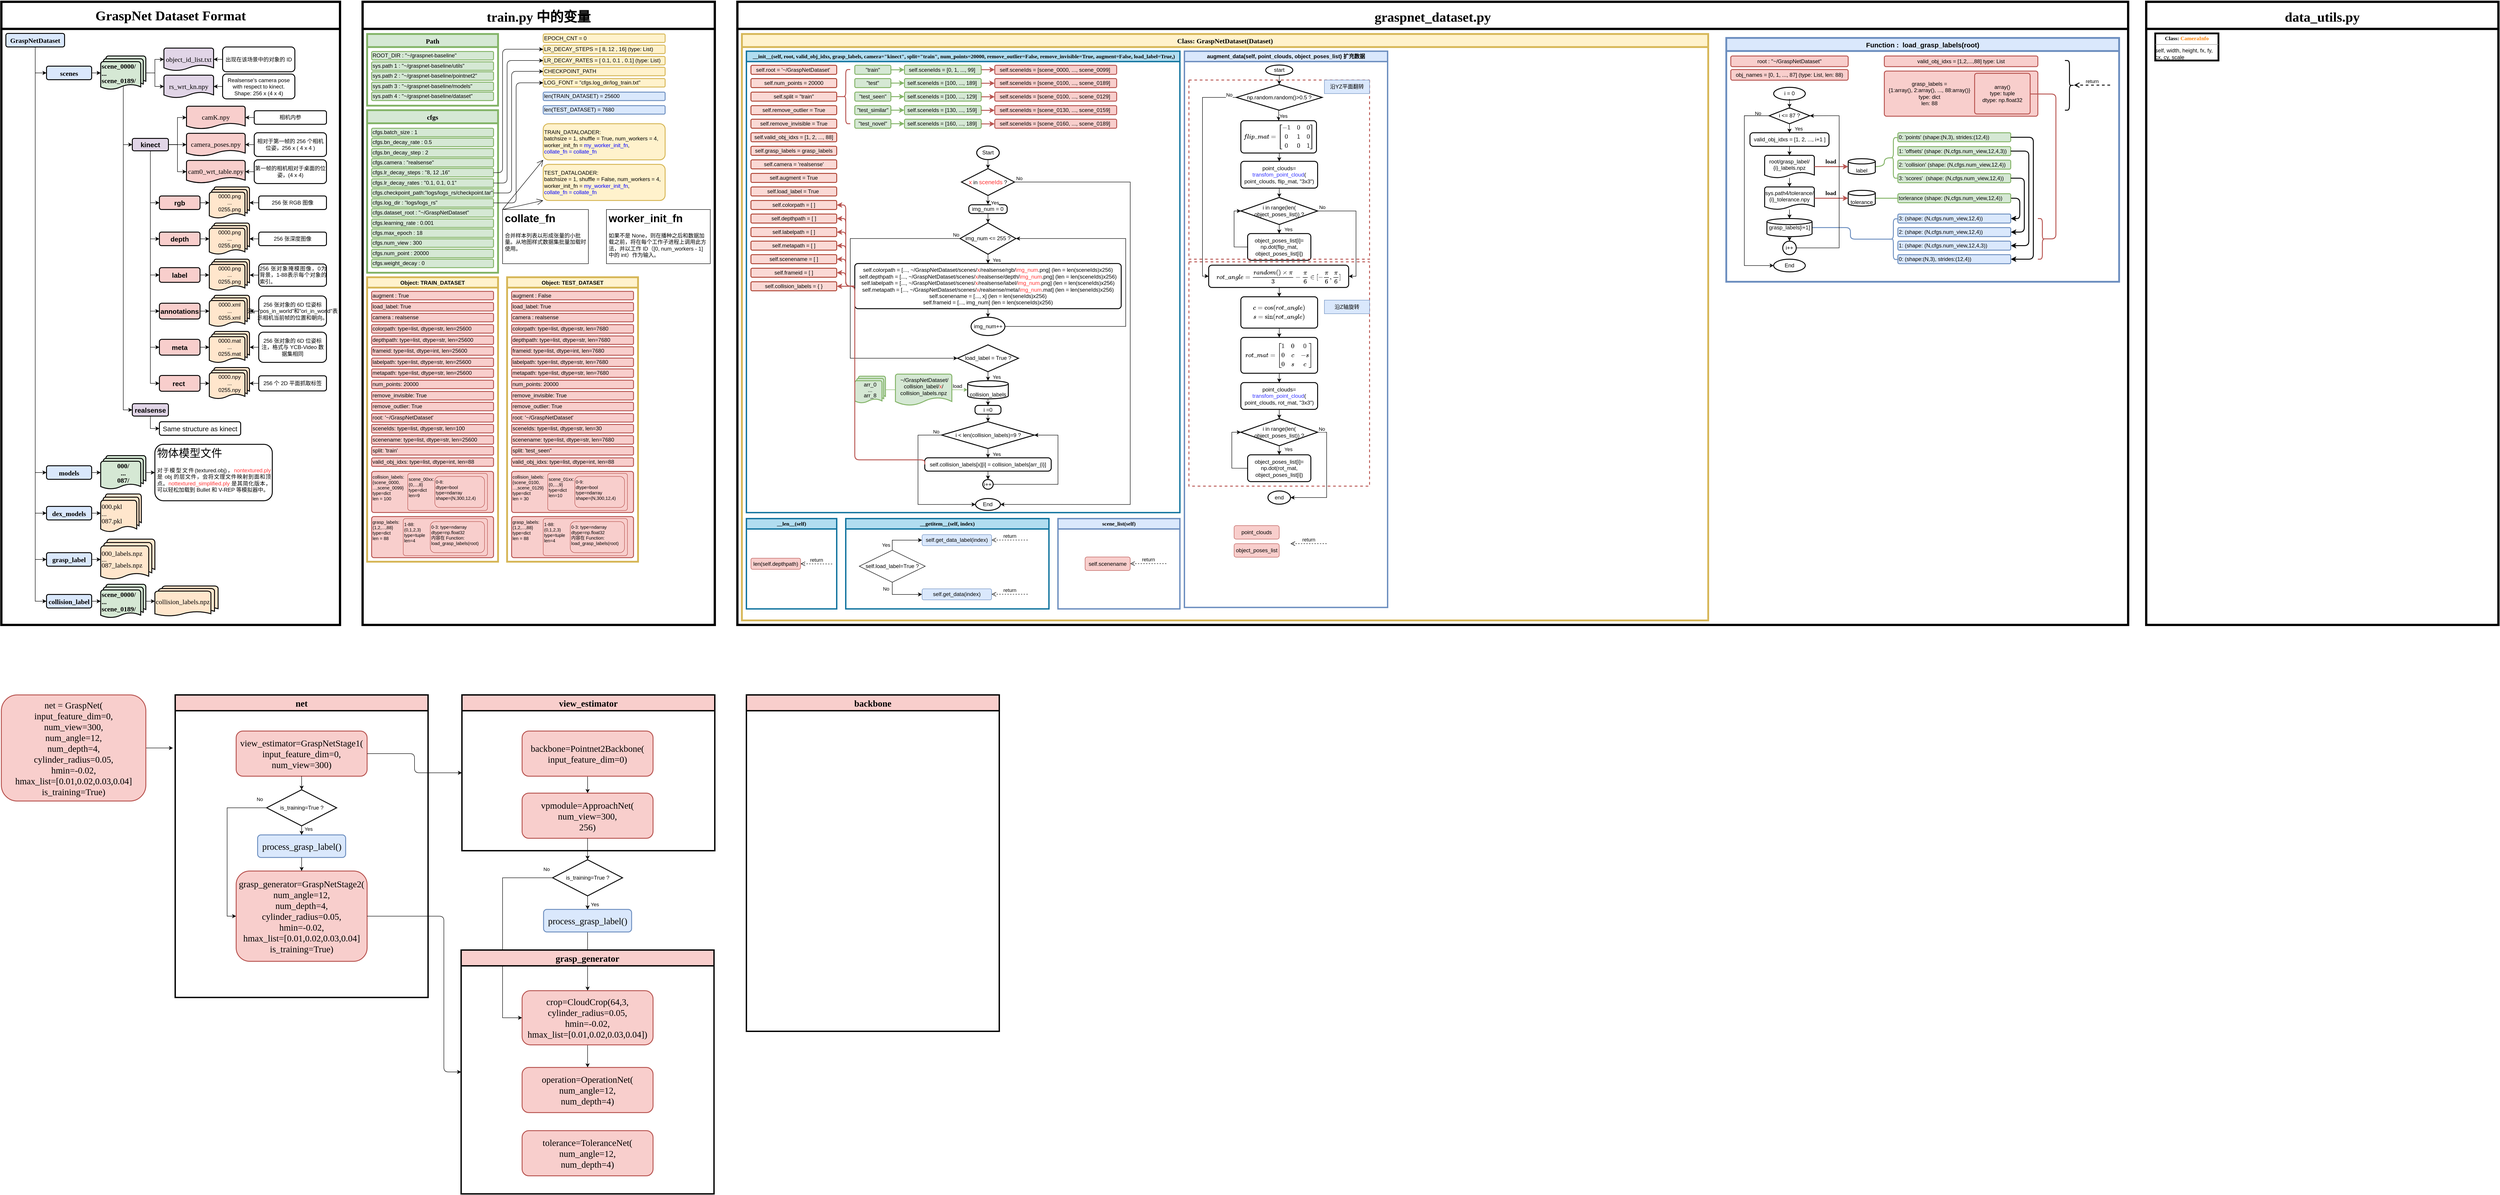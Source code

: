 <mxfile version="22.1.16" type="github">
  <diagram name="第 1 页" id="CiREt7vdbcbse35liX8I">
    <mxGraphModel dx="1086" dy="1691" grid="1" gridSize="10" guides="1" tooltips="1" connect="1" arrows="1" fold="1" page="1" pageScale="1" pageWidth="4681" pageHeight="3300" math="1" shadow="0">
      <root>
        <mxCell id="0" />
        <mxCell id="1" parent="0" />
        <mxCell id="m-CEzgcybGyN_hAnnrYo-291" value="&lt;h1&gt;&lt;font style=&quot;font-size: 30px;&quot; face=&quot;Times New Roman&quot;&gt;GraspNet Dataset Format&lt;/font&gt;&lt;/h1&gt;" style="swimlane;whiteSpace=wrap;html=1;startSize=60;strokeWidth=5;" parent="1" vertex="1">
          <mxGeometry x="10" y="10" width="750" height="1380" as="geometry">
            <mxRectangle x="10" y="10" width="370" height="80" as="alternateBounds" />
          </mxGeometry>
        </mxCell>
        <mxCell id="m-CEzgcybGyN_hAnnrYo-289" value="" style="group" parent="m-CEzgcybGyN_hAnnrYo-291" vertex="1" connectable="0">
          <mxGeometry x="10" y="70" width="710" height="1295" as="geometry" />
        </mxCell>
        <mxCell id="m-CEzgcybGyN_hAnnrYo-67" value="&lt;h1 style=&quot;font-size: 15px; line-height: 100%;&quot;&gt;&lt;font face=&quot;Times New Roman&quot;&gt;GraspNetDataset&lt;/font&gt;&lt;/h1&gt;" style="rounded=1;whiteSpace=wrap;html=1;align=center;strokeWidth=2;fillColor=#dae8fc;strokeColor=#000000;container=0;" parent="m-CEzgcybGyN_hAnnrYo-289" vertex="1">
          <mxGeometry width="130" height="30" as="geometry" />
        </mxCell>
        <mxCell id="m-CEzgcybGyN_hAnnrYo-72" value="" style="edgeStyle=orthogonalEdgeStyle;rounded=0;orthogonalLoop=1;jettySize=auto;html=1;exitX=0.5;exitY=1;exitDx=0;exitDy=0;entryX=0;entryY=0.5;entryDx=0;entryDy=0;" parent="m-CEzgcybGyN_hAnnrYo-289" source="m-CEzgcybGyN_hAnnrYo-67" target="m-CEzgcybGyN_hAnnrYo-71" edge="1">
          <mxGeometry relative="1" as="geometry" />
        </mxCell>
        <mxCell id="m-CEzgcybGyN_hAnnrYo-74" value="" style="edgeStyle=orthogonalEdgeStyle;rounded=0;orthogonalLoop=1;jettySize=auto;html=1;entryX=0;entryY=0.5;entryDx=0;entryDy=0;exitX=0.5;exitY=1.121;exitDx=0;exitDy=0;exitPerimeter=0;" parent="m-CEzgcybGyN_hAnnrYo-289" source="m-CEzgcybGyN_hAnnrYo-67" target="m-CEzgcybGyN_hAnnrYo-73" edge="1">
          <mxGeometry relative="1" as="geometry" />
        </mxCell>
        <mxCell id="m-CEzgcybGyN_hAnnrYo-76" value="" style="edgeStyle=orthogonalEdgeStyle;rounded=0;orthogonalLoop=1;jettySize=auto;html=1;entryX=0;entryY=0.5;entryDx=0;entryDy=0;" parent="m-CEzgcybGyN_hAnnrYo-289" source="m-CEzgcybGyN_hAnnrYo-67" target="m-CEzgcybGyN_hAnnrYo-75" edge="1">
          <mxGeometry relative="1" as="geometry" />
        </mxCell>
        <mxCell id="m-CEzgcybGyN_hAnnrYo-78" value="" style="edgeStyle=orthogonalEdgeStyle;rounded=0;orthogonalLoop=1;jettySize=auto;html=1;entryX=0;entryY=0.5;entryDx=0;entryDy=0;exitX=0.5;exitY=1;exitDx=0;exitDy=0;" parent="m-CEzgcybGyN_hAnnrYo-289" source="m-CEzgcybGyN_hAnnrYo-67" target="m-CEzgcybGyN_hAnnrYo-77" edge="1">
          <mxGeometry relative="1" as="geometry" />
        </mxCell>
        <mxCell id="m-CEzgcybGyN_hAnnrYo-112" value="&lt;h4&gt;&lt;font style=&quot;font-size: 15px;&quot;&gt;realsense&lt;/font&gt;&lt;/h4&gt;" style="rounded=1;whiteSpace=wrap;html=1;align=center;fillColor=#E1D5E7;strokeColor=#000000;strokeWidth=2;container=0;" parent="m-CEzgcybGyN_hAnnrYo-289" vertex="1">
          <mxGeometry x="280" y="820" width="80" height="27.5" as="geometry" />
        </mxCell>
        <mxCell id="m-CEzgcybGyN_hAnnrYo-126" value="&lt;div style=&quot;&quot;&gt;&lt;font style=&quot;font-size: 15px;&quot;&gt;Same structure as kinect&lt;/font&gt;&lt;/div&gt;" style="text;html=1;strokeColor=default;fillColor=none;align=center;verticalAlign=middle;whiteSpace=wrap;rounded=1;strokeWidth=2;container=0;" parent="m-CEzgcybGyN_hAnnrYo-289" vertex="1">
          <mxGeometry x="340" y="860" width="180" height="30" as="geometry" />
        </mxCell>
        <mxCell id="m-CEzgcybGyN_hAnnrYo-127" value="" style="edgeStyle=orthogonalEdgeStyle;rounded=0;orthogonalLoop=1;jettySize=auto;html=1;entryX=0;entryY=0.5;entryDx=0;entryDy=0;" parent="m-CEzgcybGyN_hAnnrYo-289" source="m-CEzgcybGyN_hAnnrYo-112" target="m-CEzgcybGyN_hAnnrYo-126" edge="1">
          <mxGeometry relative="1" as="geometry" />
        </mxCell>
        <mxCell id="m-CEzgcybGyN_hAnnrYo-69" value="&lt;h2&gt;&lt;font style=&quot;font-size: 15px;&quot; face=&quot;Times New Roman&quot;&gt;scenes&lt;/font&gt;&lt;/h2&gt;" style="rounded=1;whiteSpace=wrap;html=1;fillColor=#dae8fc;strokeColor=#000000;strokeWidth=2;container=0;" parent="m-CEzgcybGyN_hAnnrYo-289" vertex="1">
          <mxGeometry x="90" y="72.5" width="100" height="30" as="geometry" />
        </mxCell>
        <mxCell id="m-CEzgcybGyN_hAnnrYo-70" value="" style="edgeStyle=orthogonalEdgeStyle;rounded=0;orthogonalLoop=1;jettySize=auto;html=1;entryX=0;entryY=0.5;entryDx=0;entryDy=0;" parent="m-CEzgcybGyN_hAnnrYo-289" source="m-CEzgcybGyN_hAnnrYo-67" target="m-CEzgcybGyN_hAnnrYo-69" edge="1">
          <mxGeometry relative="1" as="geometry" />
        </mxCell>
        <mxCell id="m-CEzgcybGyN_hAnnrYo-99" value="&lt;h3 style=&quot;font-size: 15px; line-height: 100%;&quot;&gt;&lt;font style=&quot;font-size: 15px;&quot; face=&quot;Times New Roman&quot;&gt;scene_0000/&lt;br&gt;...&lt;br&gt;scene_0189/&lt;/font&gt;&lt;/h3&gt;" style="strokeWidth=2;html=1;shape=mxgraph.flowchart.multi-document;whiteSpace=wrap;fillColor=#d5e8d4;strokeColor=#000000;align=left;container=0;" parent="m-CEzgcybGyN_hAnnrYo-289" vertex="1">
          <mxGeometry x="210" y="50" width="100" height="75" as="geometry" />
        </mxCell>
        <mxCell id="m-CEzgcybGyN_hAnnrYo-101" value="&lt;p style=&quot;line-height: 100%;&quot;&gt;&lt;font style=&quot;font-size: 15px;&quot; face=&quot;Times New Roman&quot;&gt;object_id_list.txt&lt;/font&gt;&lt;/p&gt;" style="strokeWidth=2;html=1;shape=mxgraph.flowchart.document2;whiteSpace=wrap;size=0.25;fillColor=#e1d5e7;strokeColor=#000000;align=center;container=0;" parent="m-CEzgcybGyN_hAnnrYo-289" vertex="1">
          <mxGeometry x="350" y="32.5" width="110" height="50" as="geometry" />
        </mxCell>
        <mxCell id="m-CEzgcybGyN_hAnnrYo-103" value="&lt;div style=&quot;&quot;&gt;&lt;span style=&quot;background-color: initial;&quot;&gt;出现在该场景中的对象的 ID&lt;/span&gt;&lt;/div&gt;" style="text;html=1;strokeColor=default;fillColor=none;align=center;verticalAlign=middle;whiteSpace=wrap;rounded=1;strokeWidth=2;container=0;" parent="m-CEzgcybGyN_hAnnrYo-289" vertex="1">
          <mxGeometry x="480" y="30" width="160" height="55" as="geometry" />
        </mxCell>
        <mxCell id="m-CEzgcybGyN_hAnnrYo-105" value="&lt;p style=&quot;line-height: 100%;&quot;&gt;&lt;font style=&quot;font-size: 15px;&quot; face=&quot;Times New Roman&quot;&gt;rs_wrt_kn.npy&lt;/font&gt;&lt;/p&gt;" style="strokeWidth=2;html=1;shape=mxgraph.flowchart.document2;whiteSpace=wrap;size=0.25;fillColor=#e1d5e7;strokeColor=#000000;align=center;container=0;" parent="m-CEzgcybGyN_hAnnrYo-289" vertex="1">
          <mxGeometry x="350" y="92.5" width="110" height="50" as="geometry" />
        </mxCell>
        <mxCell id="m-CEzgcybGyN_hAnnrYo-107" value="&lt;div style=&quot;&quot;&gt;&lt;span style=&quot;background-color: initial;&quot;&gt;Realsense&#39;s camera pose with respect to kinect.&lt;/span&gt;&lt;/div&gt;&lt;div style=&quot;&quot;&gt;&lt;span style=&quot;background-color: initial;&quot;&gt;Shape: 256 x (4 x 4)&lt;/span&gt;&lt;/div&gt;" style="text;html=1;strokeColor=default;fillColor=none;align=center;verticalAlign=middle;whiteSpace=wrap;rounded=1;strokeWidth=2;container=0;" parent="m-CEzgcybGyN_hAnnrYo-289" vertex="1">
          <mxGeometry x="480" y="90" width="160" height="55" as="geometry" />
        </mxCell>
        <mxCell id="m-CEzgcybGyN_hAnnrYo-113" value="" style="edgeStyle=orthogonalEdgeStyle;rounded=0;orthogonalLoop=1;jettySize=auto;html=1;exitX=0.5;exitY=0.88;exitDx=0;exitDy=0;exitPerimeter=0;entryX=0;entryY=0.5;entryDx=0;entryDy=0;" parent="m-CEzgcybGyN_hAnnrYo-289" source="m-CEzgcybGyN_hAnnrYo-99" target="m-CEzgcybGyN_hAnnrYo-112" edge="1">
          <mxGeometry relative="1" as="geometry" />
        </mxCell>
        <mxCell id="m-CEzgcybGyN_hAnnrYo-100" value="" style="edgeStyle=orthogonalEdgeStyle;rounded=0;orthogonalLoop=1;jettySize=auto;html=1;" parent="m-CEzgcybGyN_hAnnrYo-289" source="m-CEzgcybGyN_hAnnrYo-69" target="m-CEzgcybGyN_hAnnrYo-99" edge="1">
          <mxGeometry relative="1" as="geometry" />
        </mxCell>
        <mxCell id="m-CEzgcybGyN_hAnnrYo-102" value="" style="edgeStyle=orthogonalEdgeStyle;rounded=0;orthogonalLoop=1;jettySize=auto;html=1;" parent="m-CEzgcybGyN_hAnnrYo-289" source="m-CEzgcybGyN_hAnnrYo-99" target="m-CEzgcybGyN_hAnnrYo-101" edge="1">
          <mxGeometry relative="1" as="geometry" />
        </mxCell>
        <mxCell id="m-CEzgcybGyN_hAnnrYo-104" value="" style="edgeStyle=orthogonalEdgeStyle;rounded=0;orthogonalLoop=1;jettySize=auto;html=1;" parent="m-CEzgcybGyN_hAnnrYo-289" source="m-CEzgcybGyN_hAnnrYo-103" target="m-CEzgcybGyN_hAnnrYo-101" edge="1">
          <mxGeometry relative="1" as="geometry" />
        </mxCell>
        <mxCell id="m-CEzgcybGyN_hAnnrYo-106" value="" style="edgeStyle=orthogonalEdgeStyle;rounded=0;orthogonalLoop=1;jettySize=auto;html=1;" parent="m-CEzgcybGyN_hAnnrYo-289" source="m-CEzgcybGyN_hAnnrYo-99" target="m-CEzgcybGyN_hAnnrYo-105" edge="1">
          <mxGeometry relative="1" as="geometry" />
        </mxCell>
        <mxCell id="m-CEzgcybGyN_hAnnrYo-108" value="" style="edgeStyle=orthogonalEdgeStyle;rounded=0;orthogonalLoop=1;jettySize=auto;html=1;" parent="m-CEzgcybGyN_hAnnrYo-289" source="m-CEzgcybGyN_hAnnrYo-107" target="m-CEzgcybGyN_hAnnrYo-105" edge="1">
          <mxGeometry relative="1" as="geometry" />
        </mxCell>
        <mxCell id="m-CEzgcybGyN_hAnnrYo-71" value="&lt;h2&gt;&lt;font style=&quot;font-size: 15px;&quot; face=&quot;Times New Roman&quot;&gt;models&lt;/font&gt;&lt;/h2&gt;" style="rounded=1;whiteSpace=wrap;html=1;fillColor=#dae8fc;strokeColor=#000000;strokeWidth=2;container=0;" parent="m-CEzgcybGyN_hAnnrYo-289" vertex="1">
          <mxGeometry x="90" y="957.5" width="100" height="30" as="geometry" />
        </mxCell>
        <mxCell id="m-CEzgcybGyN_hAnnrYo-93" value="&lt;h3 style=&quot;font-size: 15px; line-height: 100%;&quot;&gt;&lt;font style=&quot;font-size: 15px;&quot; face=&quot;Times New Roman&quot;&gt;000/&lt;br&gt;...&lt;br&gt;087/&lt;/font&gt;&lt;/h3&gt;" style="strokeWidth=2;html=1;shape=mxgraph.flowchart.multi-document;whiteSpace=wrap;fillColor=#d5e8d4;strokeColor=#000000;align=center;container=0;" parent="m-CEzgcybGyN_hAnnrYo-289" vertex="1">
          <mxGeometry x="210" y="935" width="100" height="75" as="geometry" />
        </mxCell>
        <mxCell id="m-CEzgcybGyN_hAnnrYo-95" value="&lt;h1&gt;&lt;span style=&quot;font-weight: normal;&quot;&gt;&lt;font face=&quot;Times New Roman&quot;&gt;物体模型文件&lt;/font&gt;&lt;/span&gt;&lt;/h1&gt;&lt;p style=&quot;text-align: justify;&quot;&gt;对于模型文件(textured.obj)，&lt;font color=&quot;#ff3333&quot;&gt;nontextured.ply&lt;/font&gt; 是 obj 的层文件，会将文理文件映射到面和顶点。&lt;font color=&quot;#ff3333&quot;&gt;nottextured_simplified.ply&lt;/font&gt; 是其简化版本，可以轻松加载到 Bullet 和 V-REP 等模拟器中。&lt;/p&gt;" style="text;html=1;strokeColor=default;fillColor=none;spacing=5;spacingTop=-20;whiteSpace=wrap;overflow=hidden;rounded=1;strokeWidth=2;container=0;" parent="m-CEzgcybGyN_hAnnrYo-289" vertex="1">
          <mxGeometry x="330" y="910" width="260" height="125" as="geometry" />
        </mxCell>
        <mxCell id="m-CEzgcybGyN_hAnnrYo-94" value="" style="edgeStyle=orthogonalEdgeStyle;rounded=0;orthogonalLoop=1;jettySize=auto;html=1;" parent="m-CEzgcybGyN_hAnnrYo-289" source="m-CEzgcybGyN_hAnnrYo-71" target="m-CEzgcybGyN_hAnnrYo-93" edge="1">
          <mxGeometry relative="1" as="geometry" />
        </mxCell>
        <mxCell id="m-CEzgcybGyN_hAnnrYo-96" value="" style="edgeStyle=orthogonalEdgeStyle;rounded=0;orthogonalLoop=1;jettySize=auto;html=1;" parent="m-CEzgcybGyN_hAnnrYo-289" source="m-CEzgcybGyN_hAnnrYo-93" target="m-CEzgcybGyN_hAnnrYo-95" edge="1">
          <mxGeometry relative="1" as="geometry" />
        </mxCell>
        <mxCell id="m-CEzgcybGyN_hAnnrYo-73" value="&lt;h2&gt;&lt;font style=&quot;font-size: 15px;&quot; face=&quot;Times New Roman&quot;&gt;dex_models&lt;/font&gt;&lt;/h2&gt;" style="rounded=1;whiteSpace=wrap;html=1;fillColor=#dae8fc;strokeColor=#000000;strokeWidth=2;container=0;" parent="m-CEzgcybGyN_hAnnrYo-289" vertex="1">
          <mxGeometry x="90" y="1047.5" width="100" height="30" as="geometry" />
        </mxCell>
        <mxCell id="m-CEzgcybGyN_hAnnrYo-88" value="&lt;p style=&quot;line-height: 100%; font-size: 15px;&quot;&gt;&lt;font style=&quot;font-size: 15px;&quot; face=&quot;Times New Roman&quot;&gt;000.pkl&lt;br&gt;...&lt;br&gt;087.pkl&lt;/font&gt;&lt;/p&gt;" style="strokeWidth=2;html=1;shape=mxgraph.flowchart.multi-document;whiteSpace=wrap;fillColor=#ffe6cc;strokeColor=#000000;align=left;container=0;" parent="m-CEzgcybGyN_hAnnrYo-289" vertex="1">
          <mxGeometry x="210" y="1020" width="90" height="85" as="geometry" />
        </mxCell>
        <mxCell id="m-CEzgcybGyN_hAnnrYo-89" value="" style="edgeStyle=orthogonalEdgeStyle;rounded=0;orthogonalLoop=1;jettySize=auto;html=1;" parent="m-CEzgcybGyN_hAnnrYo-289" source="m-CEzgcybGyN_hAnnrYo-73" target="m-CEzgcybGyN_hAnnrYo-88" edge="1">
          <mxGeometry relative="1" as="geometry" />
        </mxCell>
        <mxCell id="m-CEzgcybGyN_hAnnrYo-75" value="&lt;h2&gt;&lt;font style=&quot;font-size: 15px;&quot; face=&quot;Times New Roman&quot;&gt;grasp_label&lt;/font&gt;&lt;/h2&gt;" style="rounded=1;whiteSpace=wrap;html=1;fillColor=#dae8fc;strokeColor=#000000;strokeWidth=2;container=0;" parent="m-CEzgcybGyN_hAnnrYo-289" vertex="1">
          <mxGeometry x="90" y="1150" width="100" height="30" as="geometry" />
        </mxCell>
        <mxCell id="m-CEzgcybGyN_hAnnrYo-84" value="&lt;div style=&quot;line-height: 100%;&quot;&gt;&lt;span style=&quot;font-size: 15px;&quot;&gt;&lt;font face=&quot;Times New Roman&quot;&gt;000_labels.npz&lt;/font&gt;&lt;/span&gt;&lt;/div&gt;&lt;div style=&quot;line-height: 100%;&quot;&gt;&lt;span style=&quot;font-size: 15px;&quot;&gt;&lt;font face=&quot;gPePc3Dz50U2czc4cAkq&quot;&gt;...&lt;/font&gt;&lt;/span&gt;&lt;/div&gt;&lt;div style=&quot;line-height: 100%;&quot;&gt;&lt;span style=&quot;font-size: 15px;&quot;&gt;&lt;font face=&quot;gPePc3Dz50U2czc4cAkq&quot;&gt;087_labels.npz&lt;/font&gt;&lt;/span&gt;&lt;/div&gt;" style="strokeWidth=2;html=1;shape=mxgraph.flowchart.multi-document;whiteSpace=wrap;fillColor=#ffe6cc;strokeColor=#000000;align=left;container=0;" parent="m-CEzgcybGyN_hAnnrYo-289" vertex="1">
          <mxGeometry x="210" y="1120" width="120" height="90" as="geometry" />
        </mxCell>
        <mxCell id="m-CEzgcybGyN_hAnnrYo-85" value="" style="edgeStyle=orthogonalEdgeStyle;rounded=0;orthogonalLoop=1;jettySize=auto;html=1;" parent="m-CEzgcybGyN_hAnnrYo-289" source="m-CEzgcybGyN_hAnnrYo-75" target="m-CEzgcybGyN_hAnnrYo-84" edge="1">
          <mxGeometry relative="1" as="geometry" />
        </mxCell>
        <mxCell id="m-CEzgcybGyN_hAnnrYo-77" value="&lt;h2&gt;&lt;font style=&quot;font-size: 15px;&quot; face=&quot;Times New Roman&quot;&gt;collision_label&lt;/font&gt;&lt;/h2&gt;" style="rounded=1;whiteSpace=wrap;html=1;fillColor=#dae8fc;strokeColor=#000000;strokeWidth=2;container=0;" parent="m-CEzgcybGyN_hAnnrYo-289" vertex="1">
          <mxGeometry x="90" y="1242.5" width="100" height="30" as="geometry" />
        </mxCell>
        <mxCell id="m-CEzgcybGyN_hAnnrYo-79" value="&lt;h3 style=&quot;font-size: 15px; line-height: 100%;&quot;&gt;&lt;font style=&quot;font-size: 15px;&quot; face=&quot;Times New Roman&quot;&gt;scene_0000/&lt;br&gt;...&lt;br&gt;scene_0189/&lt;/font&gt;&lt;/h3&gt;" style="strokeWidth=2;html=1;shape=mxgraph.flowchart.multi-document;whiteSpace=wrap;fillColor=#d5e8d4;strokeColor=#000000;align=left;container=0;" parent="m-CEzgcybGyN_hAnnrYo-289" vertex="1">
          <mxGeometry x="210" y="1220" width="100" height="75" as="geometry" />
        </mxCell>
        <mxCell id="m-CEzgcybGyN_hAnnrYo-81" value="&lt;font style=&quot;font-size: 15px;&quot; face=&quot;Times New Roman&quot;&gt;collision_labels.npz&lt;/font&gt;" style="strokeWidth=2;html=1;shape=mxgraph.flowchart.multi-document;whiteSpace=wrap;fillColor=#ffe6cc;strokeColor=#000000;align=left;container=0;" parent="m-CEzgcybGyN_hAnnrYo-289" vertex="1">
          <mxGeometry x="330" y="1223.75" width="140" height="67.5" as="geometry" />
        </mxCell>
        <mxCell id="m-CEzgcybGyN_hAnnrYo-80" value="" style="edgeStyle=orthogonalEdgeStyle;rounded=0;orthogonalLoop=1;jettySize=auto;html=1;" parent="m-CEzgcybGyN_hAnnrYo-289" source="m-CEzgcybGyN_hAnnrYo-77" target="m-CEzgcybGyN_hAnnrYo-79" edge="1">
          <mxGeometry relative="1" as="geometry" />
        </mxCell>
        <mxCell id="m-CEzgcybGyN_hAnnrYo-82" value="" style="edgeStyle=orthogonalEdgeStyle;rounded=0;orthogonalLoop=1;jettySize=auto;html=1;" parent="m-CEzgcybGyN_hAnnrYo-289" source="m-CEzgcybGyN_hAnnrYo-79" target="m-CEzgcybGyN_hAnnrYo-81" edge="1">
          <mxGeometry relative="1" as="geometry" />
        </mxCell>
        <mxCell id="m-CEzgcybGyN_hAnnrYo-192" value="&lt;h4&gt;&lt;span style=&quot;font-size: 15px;&quot;&gt;rect&amp;nbsp;&lt;/span&gt;&lt;/h4&gt;" style="rounded=1;whiteSpace=wrap;html=1;align=center;fillColor=#f8cecc;strokeColor=#000000;strokeWidth=2;container=0;" parent="m-CEzgcybGyN_hAnnrYo-289" vertex="1">
          <mxGeometry x="340" y="757.5" width="90" height="35" as="geometry" />
        </mxCell>
        <mxCell id="m-CEzgcybGyN_hAnnrYo-194" value="0000.npy&lt;br&gt;...&lt;br&gt;0255.npy" style="strokeWidth=2;html=1;shape=mxgraph.flowchart.multi-document;whiteSpace=wrap;fillColor=#ffe6cc;strokeColor=#000000;container=0;" parent="m-CEzgcybGyN_hAnnrYo-289" vertex="1">
          <mxGeometry x="450.5" y="740" width="89" height="70" as="geometry" />
        </mxCell>
        <mxCell id="m-CEzgcybGyN_hAnnrYo-196" value="&lt;div style=&quot;&quot;&gt;256 个 2D 平面抓取标签&lt;/div&gt;" style="text;html=1;strokeColor=default;fillColor=none;align=center;verticalAlign=middle;whiteSpace=wrap;rounded=1;strokeWidth=2;container=0;" parent="m-CEzgcybGyN_hAnnrYo-289" vertex="1">
          <mxGeometry x="560" y="758.28" width="150" height="33.44" as="geometry" />
        </mxCell>
        <mxCell id="m-CEzgcybGyN_hAnnrYo-195" value="" style="edgeStyle=orthogonalEdgeStyle;rounded=0;orthogonalLoop=1;jettySize=auto;html=1;" parent="m-CEzgcybGyN_hAnnrYo-289" source="m-CEzgcybGyN_hAnnrYo-192" target="m-CEzgcybGyN_hAnnrYo-194" edge="1">
          <mxGeometry relative="1" as="geometry" />
        </mxCell>
        <mxCell id="m-CEzgcybGyN_hAnnrYo-197" value="" style="edgeStyle=orthogonalEdgeStyle;rounded=0;orthogonalLoop=1;jettySize=auto;html=1;" parent="m-CEzgcybGyN_hAnnrYo-289" source="m-CEzgcybGyN_hAnnrYo-196" target="m-CEzgcybGyN_hAnnrYo-194" edge="1">
          <mxGeometry relative="1" as="geometry" />
        </mxCell>
        <mxCell id="m-CEzgcybGyN_hAnnrYo-183" value="&lt;h4&gt;&lt;span style=&quot;font-size: 15px;&quot;&gt;meta&lt;/span&gt;&lt;/h4&gt;" style="rounded=1;whiteSpace=wrap;html=1;align=center;fillColor=#f8cecc;strokeColor=#000000;strokeWidth=2;container=0;" parent="m-CEzgcybGyN_hAnnrYo-289" vertex="1">
          <mxGeometry x="340" y="677.5" width="90" height="35" as="geometry" />
        </mxCell>
        <mxCell id="m-CEzgcybGyN_hAnnrYo-185" value="0000.mat&lt;br&gt;...&lt;br&gt;0255.mat" style="strokeWidth=2;html=1;shape=mxgraph.flowchart.multi-document;whiteSpace=wrap;fillColor=#ffe6cc;strokeColor=#000000;container=0;" parent="m-CEzgcybGyN_hAnnrYo-289" vertex="1">
          <mxGeometry x="450.5" y="660" width="89" height="70" as="geometry" />
        </mxCell>
        <mxCell id="m-CEzgcybGyN_hAnnrYo-187" value="&lt;div style=&quot;&quot;&gt;256 张对象的 6D 位姿标注，格式与 YCB-Video 数据集相同&lt;/div&gt;" style="text;html=1;strokeColor=default;fillColor=none;align=center;verticalAlign=middle;whiteSpace=wrap;rounded=1;strokeWidth=2;container=0;" parent="m-CEzgcybGyN_hAnnrYo-289" vertex="1">
          <mxGeometry x="560" y="661.57" width="150" height="66.87" as="geometry" />
        </mxCell>
        <mxCell id="m-CEzgcybGyN_hAnnrYo-186" value="" style="edgeStyle=orthogonalEdgeStyle;rounded=0;orthogonalLoop=1;jettySize=auto;html=1;" parent="m-CEzgcybGyN_hAnnrYo-289" source="m-CEzgcybGyN_hAnnrYo-183" target="m-CEzgcybGyN_hAnnrYo-185" edge="1">
          <mxGeometry relative="1" as="geometry" />
        </mxCell>
        <mxCell id="m-CEzgcybGyN_hAnnrYo-188" value="" style="edgeStyle=orthogonalEdgeStyle;rounded=0;orthogonalLoop=1;jettySize=auto;html=1;" parent="m-CEzgcybGyN_hAnnrYo-289" source="m-CEzgcybGyN_hAnnrYo-187" target="m-CEzgcybGyN_hAnnrYo-185" edge="1">
          <mxGeometry relative="1" as="geometry" />
        </mxCell>
        <mxCell id="m-CEzgcybGyN_hAnnrYo-152" value="&lt;h4&gt;&lt;span style=&quot;font-size: 15px;&quot;&gt;annotations&lt;/span&gt;&lt;/h4&gt;" style="rounded=1;whiteSpace=wrap;html=1;align=center;fillColor=#f8cecc;strokeColor=#000000;strokeWidth=2;container=0;" parent="m-CEzgcybGyN_hAnnrYo-289" vertex="1">
          <mxGeometry x="340" y="597.5" width="90" height="35" as="geometry" />
        </mxCell>
        <mxCell id="m-CEzgcybGyN_hAnnrYo-176" value="0000.xml&lt;br&gt;...&lt;br&gt;0255.xml" style="strokeWidth=2;html=1;shape=mxgraph.flowchart.multi-document;whiteSpace=wrap;fillColor=#ffe6cc;strokeColor=#000000;container=0;" parent="m-CEzgcybGyN_hAnnrYo-289" vertex="1">
          <mxGeometry x="450.5" y="580" width="89" height="70" as="geometry" />
        </mxCell>
        <mxCell id="m-CEzgcybGyN_hAnnrYo-178" value="&lt;div style=&quot;&quot;&gt;256 张对象的 6D 位姿标注，“pos_in_world”和&quot;ori_in_world&quot;表示相机当前帧的位置和朝向。&lt;/div&gt;" style="text;html=1;strokeColor=default;fillColor=none;align=center;verticalAlign=middle;whiteSpace=wrap;rounded=1;strokeWidth=2;container=0;" parent="m-CEzgcybGyN_hAnnrYo-289" vertex="1">
          <mxGeometry x="560" y="581.56" width="150" height="66.87" as="geometry" />
        </mxCell>
        <mxCell id="m-CEzgcybGyN_hAnnrYo-177" value="" style="edgeStyle=orthogonalEdgeStyle;rounded=0;orthogonalLoop=1;jettySize=auto;html=1;" parent="m-CEzgcybGyN_hAnnrYo-289" source="m-CEzgcybGyN_hAnnrYo-152" target="m-CEzgcybGyN_hAnnrYo-176" edge="1">
          <mxGeometry relative="1" as="geometry" />
        </mxCell>
        <mxCell id="m-CEzgcybGyN_hAnnrYo-179" value="" style="edgeStyle=orthogonalEdgeStyle;rounded=0;orthogonalLoop=1;jettySize=auto;html=1;" parent="m-CEzgcybGyN_hAnnrYo-289" source="m-CEzgcybGyN_hAnnrYo-178" target="m-CEzgcybGyN_hAnnrYo-176" edge="1">
          <mxGeometry relative="1" as="geometry" />
        </mxCell>
        <mxCell id="m-CEzgcybGyN_hAnnrYo-150" value="&lt;h4&gt;&lt;span style=&quot;font-size: 15px;&quot;&gt;label&lt;/span&gt;&lt;/h4&gt;" style="rounded=1;whiteSpace=wrap;html=1;align=center;fillColor=#f8cecc;strokeColor=#000000;strokeWidth=2;container=0;" parent="m-CEzgcybGyN_hAnnrYo-289" vertex="1">
          <mxGeometry x="340" y="518.75" width="90" height="32.5" as="geometry" />
        </mxCell>
        <mxCell id="m-CEzgcybGyN_hAnnrYo-168" value="0000.png&lt;br&gt;...&lt;br&gt;0255.png" style="strokeWidth=2;html=1;shape=mxgraph.flowchart.multi-document;whiteSpace=wrap;fillColor=#ffe6cc;strokeColor=#000000;container=0;" parent="m-CEzgcybGyN_hAnnrYo-289" vertex="1">
          <mxGeometry x="450.5" y="500" width="89" height="70" as="geometry" />
        </mxCell>
        <mxCell id="m-CEzgcybGyN_hAnnrYo-172" value="&lt;div style=&quot;text-align: justify;&quot;&gt;256 张对象掩模图像，0为背景，1-88表示每个对象的索引。&lt;/div&gt;" style="text;html=1;strokeColor=default;fillColor=none;align=left;verticalAlign=middle;whiteSpace=wrap;rounded=1;strokeWidth=2;container=0;" parent="m-CEzgcybGyN_hAnnrYo-289" vertex="1">
          <mxGeometry x="560" y="510.63" width="150" height="49.37" as="geometry" />
        </mxCell>
        <mxCell id="m-CEzgcybGyN_hAnnrYo-171" value="" style="edgeStyle=orthogonalEdgeStyle;rounded=0;orthogonalLoop=1;jettySize=auto;html=1;" parent="m-CEzgcybGyN_hAnnrYo-289" source="m-CEzgcybGyN_hAnnrYo-150" target="m-CEzgcybGyN_hAnnrYo-168" edge="1">
          <mxGeometry relative="1" as="geometry" />
        </mxCell>
        <mxCell id="m-CEzgcybGyN_hAnnrYo-173" value="" style="edgeStyle=orthogonalEdgeStyle;rounded=0;orthogonalLoop=1;jettySize=auto;html=1;" parent="m-CEzgcybGyN_hAnnrYo-289" source="m-CEzgcybGyN_hAnnrYo-172" target="m-CEzgcybGyN_hAnnrYo-168" edge="1">
          <mxGeometry relative="1" as="geometry" />
        </mxCell>
        <mxCell id="m-CEzgcybGyN_hAnnrYo-148" value="&lt;h4&gt;&lt;span style=&quot;font-size: 15px;&quot;&gt;depth&lt;/span&gt;&lt;/h4&gt;" style="rounded=1;whiteSpace=wrap;html=1;align=center;fillColor=#f8cecc;strokeColor=#000000;strokeWidth=2;container=0;" parent="m-CEzgcybGyN_hAnnrYo-289" vertex="1">
          <mxGeometry x="340" y="440" width="90" height="30" as="geometry" />
        </mxCell>
        <mxCell id="m-CEzgcybGyN_hAnnrYo-162" value="0000.png&lt;br&gt;...&lt;br&gt;0255.png" style="strokeWidth=2;html=1;shape=mxgraph.flowchart.multi-document;whiteSpace=wrap;fillColor=#ffe6cc;strokeColor=#000000;container=0;" parent="m-CEzgcybGyN_hAnnrYo-289" vertex="1">
          <mxGeometry x="450.5" y="420" width="89" height="70" as="geometry" />
        </mxCell>
        <mxCell id="m-CEzgcybGyN_hAnnrYo-164" value="&lt;div style=&quot;&quot;&gt;256 张深度图像&lt;/div&gt;" style="text;html=1;strokeColor=default;fillColor=none;align=center;verticalAlign=middle;whiteSpace=wrap;rounded=1;strokeWidth=2;container=0;" parent="m-CEzgcybGyN_hAnnrYo-289" vertex="1">
          <mxGeometry x="560" y="440" width="150" height="30" as="geometry" />
        </mxCell>
        <mxCell id="m-CEzgcybGyN_hAnnrYo-163" value="" style="edgeStyle=orthogonalEdgeStyle;rounded=0;orthogonalLoop=1;jettySize=auto;html=1;" parent="m-CEzgcybGyN_hAnnrYo-289" source="m-CEzgcybGyN_hAnnrYo-148" target="m-CEzgcybGyN_hAnnrYo-162" edge="1">
          <mxGeometry relative="1" as="geometry" />
        </mxCell>
        <mxCell id="m-CEzgcybGyN_hAnnrYo-165" value="" style="edgeStyle=orthogonalEdgeStyle;rounded=0;orthogonalLoop=1;jettySize=auto;html=1;" parent="m-CEzgcybGyN_hAnnrYo-289" source="m-CEzgcybGyN_hAnnrYo-164" target="m-CEzgcybGyN_hAnnrYo-162" edge="1">
          <mxGeometry relative="1" as="geometry" />
        </mxCell>
        <mxCell id="m-CEzgcybGyN_hAnnrYo-146" value="&lt;h4&gt;&lt;span style=&quot;font-size: 15px;&quot;&gt;rgb&lt;/span&gt;&lt;/h4&gt;" style="rounded=1;whiteSpace=wrap;html=1;align=center;fillColor=#f8cecc;strokeColor=#000000;strokeWidth=2;container=0;" parent="m-CEzgcybGyN_hAnnrYo-289" vertex="1">
          <mxGeometry x="340" y="360" width="90" height="30" as="geometry" />
        </mxCell>
        <mxCell id="m-CEzgcybGyN_hAnnrYo-156" value="0000.png&lt;br&gt;...&lt;br&gt;0255.png" style="strokeWidth=2;html=1;shape=mxgraph.flowchart.multi-document;whiteSpace=wrap;fillColor=#ffe6cc;strokeColor=#000000;container=0;" parent="m-CEzgcybGyN_hAnnrYo-289" vertex="1">
          <mxGeometry x="450.5" y="340" width="89" height="70" as="geometry" />
        </mxCell>
        <mxCell id="m-CEzgcybGyN_hAnnrYo-158" value="&lt;div style=&quot;&quot;&gt;256 张 RGB 图像&lt;/div&gt;" style="text;html=1;strokeColor=default;fillColor=none;align=center;verticalAlign=middle;whiteSpace=wrap;rounded=1;strokeWidth=2;container=0;" parent="m-CEzgcybGyN_hAnnrYo-289" vertex="1">
          <mxGeometry x="560" y="360" width="150" height="30" as="geometry" />
        </mxCell>
        <mxCell id="m-CEzgcybGyN_hAnnrYo-157" value="" style="edgeStyle=orthogonalEdgeStyle;rounded=0;orthogonalLoop=1;jettySize=auto;html=1;" parent="m-CEzgcybGyN_hAnnrYo-289" source="m-CEzgcybGyN_hAnnrYo-146" target="m-CEzgcybGyN_hAnnrYo-156" edge="1">
          <mxGeometry relative="1" as="geometry" />
        </mxCell>
        <mxCell id="m-CEzgcybGyN_hAnnrYo-159" value="" style="edgeStyle=orthogonalEdgeStyle;rounded=0;orthogonalLoop=1;jettySize=auto;html=1;" parent="m-CEzgcybGyN_hAnnrYo-289" source="m-CEzgcybGyN_hAnnrYo-158" target="m-CEzgcybGyN_hAnnrYo-156" edge="1">
          <mxGeometry relative="1" as="geometry" />
        </mxCell>
        <mxCell id="m-CEzgcybGyN_hAnnrYo-110" value="&lt;h4&gt;&lt;font style=&quot;font-size: 15px;&quot;&gt;kinect&lt;/font&gt;&lt;/h4&gt;" style="rounded=1;whiteSpace=wrap;html=1;align=center;fillColor=#e1d5e7;strokeColor=#000000;strokeWidth=2;container=0;" parent="m-CEzgcybGyN_hAnnrYo-289" vertex="1">
          <mxGeometry x="280" y="232.5" width="80" height="27.5" as="geometry" />
        </mxCell>
        <mxCell id="m-CEzgcybGyN_hAnnrYo-111" value="" style="edgeStyle=orthogonalEdgeStyle;rounded=0;orthogonalLoop=1;jettySize=auto;html=1;entryX=0;entryY=0.5;entryDx=0;entryDy=0;" parent="m-CEzgcybGyN_hAnnrYo-289" source="m-CEzgcybGyN_hAnnrYo-99" target="m-CEzgcybGyN_hAnnrYo-110" edge="1">
          <mxGeometry relative="1" as="geometry" />
        </mxCell>
        <mxCell id="m-CEzgcybGyN_hAnnrYo-132" value="" style="edgeStyle=orthogonalEdgeStyle;rounded=0;orthogonalLoop=1;jettySize=auto;html=1;entryX=0;entryY=0.5;entryDx=0;entryDy=0;entryPerimeter=0;" parent="m-CEzgcybGyN_hAnnrYo-289" source="m-CEzgcybGyN_hAnnrYo-110" target="m-CEzgcybGyN_hAnnrYo-129" edge="1">
          <mxGeometry relative="1" as="geometry" />
        </mxCell>
        <mxCell id="m-CEzgcybGyN_hAnnrYo-133" style="edgeStyle=orthogonalEdgeStyle;rounded=0;orthogonalLoop=1;jettySize=auto;html=1;" parent="m-CEzgcybGyN_hAnnrYo-289" source="m-CEzgcybGyN_hAnnrYo-110" target="m-CEzgcybGyN_hAnnrYo-130" edge="1">
          <mxGeometry relative="1" as="geometry" />
        </mxCell>
        <mxCell id="m-CEzgcybGyN_hAnnrYo-134" style="edgeStyle=orthogonalEdgeStyle;rounded=0;orthogonalLoop=1;jettySize=auto;html=1;entryX=0;entryY=0.5;entryDx=0;entryDy=0;entryPerimeter=0;" parent="m-CEzgcybGyN_hAnnrYo-289" source="m-CEzgcybGyN_hAnnrYo-110" target="m-CEzgcybGyN_hAnnrYo-131" edge="1">
          <mxGeometry relative="1" as="geometry" />
        </mxCell>
        <mxCell id="m-CEzgcybGyN_hAnnrYo-129" value="&lt;p style=&quot;line-height: 100%;&quot;&gt;&lt;font style=&quot;font-size: 15px;&quot; face=&quot;Times New Roman&quot;&gt;camK.npy&lt;/font&gt;&lt;/p&gt;" style="strokeWidth=2;html=1;shape=mxgraph.flowchart.document2;whiteSpace=wrap;size=0.25;fillColor=#f8cecc;strokeColor=#000000;align=center;container=0;" parent="m-CEzgcybGyN_hAnnrYo-289" vertex="1">
          <mxGeometry x="400" y="161.25" width="130" height="50" as="geometry" />
        </mxCell>
        <mxCell id="m-CEzgcybGyN_hAnnrYo-130" value="&lt;p style=&quot;line-height: 100%;&quot;&gt;&lt;font style=&quot;font-size: 15px;&quot; face=&quot;Times New Roman&quot;&gt;camera_poses.npy&lt;/font&gt;&lt;/p&gt;" style="strokeWidth=2;html=1;shape=mxgraph.flowchart.document2;whiteSpace=wrap;size=0.25;fillColor=#f8cecc;strokeColor=#000000;align=center;container=0;" parent="m-CEzgcybGyN_hAnnrYo-289" vertex="1">
          <mxGeometry x="400" y="221.25" width="130" height="50" as="geometry" />
        </mxCell>
        <mxCell id="m-CEzgcybGyN_hAnnrYo-131" value="&lt;p style=&quot;line-height: 100%;&quot;&gt;&lt;font style=&quot;font-size: 15px;&quot; face=&quot;Times New Roman&quot;&gt;cam0_wrt_table.npy&lt;/font&gt;&lt;/p&gt;" style="strokeWidth=2;html=1;shape=mxgraph.flowchart.document2;whiteSpace=wrap;size=0.25;fillColor=#f8cecc;strokeColor=#000000;align=center;container=0;" parent="m-CEzgcybGyN_hAnnrYo-289" vertex="1">
          <mxGeometry x="400" y="281.25" width="130" height="50" as="geometry" />
        </mxCell>
        <mxCell id="m-CEzgcybGyN_hAnnrYo-135" value="&lt;div style=&quot;&quot;&gt;相机内参&lt;/div&gt;" style="text;html=1;strokeColor=default;fillColor=none;align=center;verticalAlign=middle;whiteSpace=wrap;rounded=1;strokeWidth=2;container=0;" parent="m-CEzgcybGyN_hAnnrYo-289" vertex="1">
          <mxGeometry x="550" y="171.25" width="160" height="30" as="geometry" />
        </mxCell>
        <mxCell id="m-CEzgcybGyN_hAnnrYo-136" value="&lt;div style=&quot;&quot;&gt;&lt;span style=&quot;background-color: initial;&quot;&gt;相对于第一帧的 256 个相机位姿，256 x ( 4 x 4 )&lt;/span&gt;&lt;/div&gt;" style="text;html=1;strokeColor=default;fillColor=none;align=center;verticalAlign=middle;whiteSpace=wrap;rounded=1;strokeWidth=2;container=0;" parent="m-CEzgcybGyN_hAnnrYo-289" vertex="1">
          <mxGeometry x="550" y="220" width="160" height="52.5" as="geometry" />
        </mxCell>
        <mxCell id="m-CEzgcybGyN_hAnnrYo-137" value="&lt;div style=&quot;&quot;&gt;第一帧的相机相对于桌面的位姿，(4 x 4)&lt;/div&gt;" style="text;html=1;strokeColor=default;fillColor=none;align=center;verticalAlign=middle;whiteSpace=wrap;rounded=1;strokeWidth=2;container=0;" parent="m-CEzgcybGyN_hAnnrYo-289" vertex="1">
          <mxGeometry x="550" y="280" width="160" height="52.5" as="geometry" />
        </mxCell>
        <mxCell id="m-CEzgcybGyN_hAnnrYo-140" style="edgeStyle=orthogonalEdgeStyle;rounded=0;orthogonalLoop=1;jettySize=auto;html=1;entryX=1;entryY=0.5;entryDx=0;entryDy=0;entryPerimeter=0;" parent="m-CEzgcybGyN_hAnnrYo-289" source="m-CEzgcybGyN_hAnnrYo-135" target="m-CEzgcybGyN_hAnnrYo-129" edge="1">
          <mxGeometry relative="1" as="geometry" />
        </mxCell>
        <mxCell id="m-CEzgcybGyN_hAnnrYo-143" style="edgeStyle=orthogonalEdgeStyle;rounded=0;orthogonalLoop=1;jettySize=auto;html=1;exitX=0;exitY=0.5;exitDx=0;exitDy=0;entryX=1;entryY=0.5;entryDx=0;entryDy=0;entryPerimeter=0;" parent="m-CEzgcybGyN_hAnnrYo-289" source="m-CEzgcybGyN_hAnnrYo-136" target="m-CEzgcybGyN_hAnnrYo-130" edge="1">
          <mxGeometry relative="1" as="geometry" />
        </mxCell>
        <mxCell id="m-CEzgcybGyN_hAnnrYo-142" style="edgeStyle=orthogonalEdgeStyle;rounded=0;orthogonalLoop=1;jettySize=auto;html=1;entryX=1;entryY=0.5;entryDx=0;entryDy=0;entryPerimeter=0;" parent="m-CEzgcybGyN_hAnnrYo-289" source="m-CEzgcybGyN_hAnnrYo-137" target="m-CEzgcybGyN_hAnnrYo-131" edge="1">
          <mxGeometry relative="1" as="geometry" />
        </mxCell>
        <mxCell id="m-CEzgcybGyN_hAnnrYo-193" value="" style="edgeStyle=orthogonalEdgeStyle;rounded=0;orthogonalLoop=1;jettySize=auto;html=1;exitX=0.5;exitY=1;exitDx=0;exitDy=0;entryX=0;entryY=0.5;entryDx=0;entryDy=0;" parent="m-CEzgcybGyN_hAnnrYo-289" source="m-CEzgcybGyN_hAnnrYo-110" target="m-CEzgcybGyN_hAnnrYo-192" edge="1">
          <mxGeometry relative="1" as="geometry" />
        </mxCell>
        <mxCell id="m-CEzgcybGyN_hAnnrYo-184" value="" style="edgeStyle=orthogonalEdgeStyle;rounded=0;orthogonalLoop=1;jettySize=auto;html=1;exitX=0.5;exitY=1;exitDx=0;exitDy=0;entryX=0;entryY=0.5;entryDx=0;entryDy=0;" parent="m-CEzgcybGyN_hAnnrYo-289" source="m-CEzgcybGyN_hAnnrYo-110" target="m-CEzgcybGyN_hAnnrYo-183" edge="1">
          <mxGeometry relative="1" as="geometry" />
        </mxCell>
        <mxCell id="m-CEzgcybGyN_hAnnrYo-153" value="" style="edgeStyle=orthogonalEdgeStyle;rounded=0;orthogonalLoop=1;jettySize=auto;html=1;entryX=0;entryY=0.5;entryDx=0;entryDy=0;exitX=0.5;exitY=1;exitDx=0;exitDy=0;" parent="m-CEzgcybGyN_hAnnrYo-289" source="m-CEzgcybGyN_hAnnrYo-110" target="m-CEzgcybGyN_hAnnrYo-152" edge="1">
          <mxGeometry relative="1" as="geometry" />
        </mxCell>
        <mxCell id="m-CEzgcybGyN_hAnnrYo-151" value="" style="edgeStyle=orthogonalEdgeStyle;rounded=0;orthogonalLoop=1;jettySize=auto;html=1;entryX=0;entryY=0.5;entryDx=0;entryDy=0;exitX=0.5;exitY=1;exitDx=0;exitDy=0;" parent="m-CEzgcybGyN_hAnnrYo-289" source="m-CEzgcybGyN_hAnnrYo-110" target="m-CEzgcybGyN_hAnnrYo-150" edge="1">
          <mxGeometry relative="1" as="geometry" />
        </mxCell>
        <mxCell id="m-CEzgcybGyN_hAnnrYo-149" value="" style="edgeStyle=orthogonalEdgeStyle;rounded=0;orthogonalLoop=1;jettySize=auto;html=1;exitX=0.5;exitY=1;exitDx=0;exitDy=0;entryX=0;entryY=0.5;entryDx=0;entryDy=0;" parent="m-CEzgcybGyN_hAnnrYo-289" source="m-CEzgcybGyN_hAnnrYo-110" target="m-CEzgcybGyN_hAnnrYo-148" edge="1">
          <mxGeometry relative="1" as="geometry" />
        </mxCell>
        <mxCell id="m-CEzgcybGyN_hAnnrYo-147" value="" style="edgeStyle=orthogonalEdgeStyle;rounded=0;orthogonalLoop=1;jettySize=auto;html=1;entryX=0;entryY=0.5;entryDx=0;entryDy=0;" parent="m-CEzgcybGyN_hAnnrYo-289" source="m-CEzgcybGyN_hAnnrYo-110" target="m-CEzgcybGyN_hAnnrYo-146" edge="1">
          <mxGeometry relative="1" as="geometry" />
        </mxCell>
        <mxCell id="sX4coS9XEuwfjpgeVb6J-23" value="data_utils.py" style="swimlane;strokeWidth=5;startSize=60;fontSize=30;fontFamily=Times New Roman;" parent="1" vertex="1">
          <mxGeometry x="4760" y="10" width="780" height="1380" as="geometry">
            <mxRectangle x="780" y="10" width="100" height="30" as="alternateBounds" />
          </mxGeometry>
        </mxCell>
        <mxCell id="sX4coS9XEuwfjpgeVb6J-5" value="&lt;p style=&quot;margin:0px;margin-top:4px;text-align:center;&quot;&gt;&lt;b&gt;&lt;font face=&quot;Times New Roman&quot;&gt;Class: &lt;font color=&quot;#ff8000&quot;&gt;CameraInfo&lt;/font&gt;&lt;/font&gt;&lt;/b&gt;&lt;/p&gt;&lt;hr size=&quot;1&quot;&gt;&lt;div style=&quot;height:2px;&quot;&gt;self, width, height, fx, fy, cx, cy, scale&lt;/div&gt;" style="verticalAlign=top;align=left;overflow=fill;fontSize=12;fontFamily=Helvetica;html=1;whiteSpace=wrap;strokeWidth=4;" parent="sX4coS9XEuwfjpgeVb6J-23" vertex="1">
          <mxGeometry x="20" y="70" width="140" height="60" as="geometry" />
        </mxCell>
        <mxCell id="BGa22VN7DxFNFI6zs9aG-1" value="train.py 中的变量" style="swimlane;strokeWidth=5;startSize=60;fontSize=30;fontFamily=Times New Roman;" parent="1" vertex="1">
          <mxGeometry x="810" y="10" width="780" height="1380" as="geometry">
            <mxRectangle x="780" y="10" width="100" height="30" as="alternateBounds" />
          </mxGeometry>
        </mxCell>
        <mxCell id="BGa22VN7DxFNFI6zs9aG-13" value="Path" style="swimlane;fillColor=#d5e8d4;strokeColor=#82b366;strokeWidth=4;fontFamily=Times New Roman;fontSize=15;startSize=29;" parent="BGa22VN7DxFNFI6zs9aG-1" vertex="1">
          <mxGeometry x="10" y="71.25" width="290" height="158.75" as="geometry">
            <mxRectangle x="10" y="71.25" width="70" height="30" as="alternateBounds" />
          </mxGeometry>
        </mxCell>
        <mxCell id="BGa22VN7DxFNFI6zs9aG-14" value="ROOT_DIR : &quot;~/graspnet-baseline&quot;" style="rounded=1;whiteSpace=wrap;html=1;fillColor=#d5e8d4;strokeColor=#82b366;strokeWidth=2;align=left;" parent="BGa22VN7DxFNFI6zs9aG-13" vertex="1">
          <mxGeometry x="10" y="38.75" width="270" height="18.75" as="geometry" />
        </mxCell>
        <mxCell id="BGa22VN7DxFNFI6zs9aG-15" value="sys.path 1 : &quot;~/graspnet-baseline/utils&quot;" style="rounded=1;whiteSpace=wrap;html=1;fillColor=#d5e8d4;strokeColor=#82b366;strokeWidth=2;align=left;" parent="BGa22VN7DxFNFI6zs9aG-13" vertex="1">
          <mxGeometry x="10" y="61.75" width="270" height="18.75" as="geometry" />
        </mxCell>
        <mxCell id="BGa22VN7DxFNFI6zs9aG-16" value="sys.path 2 : &quot;~/graspnet-baseline/pointnet2&quot;" style="rounded=1;whiteSpace=wrap;html=1;fillColor=#d5e8d4;strokeColor=#82b366;strokeWidth=2;align=left;" parent="BGa22VN7DxFNFI6zs9aG-13" vertex="1">
          <mxGeometry x="10" y="83.75" width="270" height="18.75" as="geometry" />
        </mxCell>
        <mxCell id="BGa22VN7DxFNFI6zs9aG-17" value="sys.path 3 : &quot;~/graspnet-baseline/models&quot;" style="rounded=1;whiteSpace=wrap;html=1;fillColor=#d5e8d4;strokeColor=#82b366;strokeWidth=2;align=left;" parent="BGa22VN7DxFNFI6zs9aG-13" vertex="1">
          <mxGeometry x="10" y="106.75" width="270" height="18.75" as="geometry" />
        </mxCell>
        <mxCell id="BGa22VN7DxFNFI6zs9aG-18" value="sys.path 4 : &quot;~/graspnet-baseline/dataset&quot;" style="rounded=1;whiteSpace=wrap;html=1;fillColor=#d5e8d4;strokeColor=#82b366;strokeWidth=2;align=left;" parent="BGa22VN7DxFNFI6zs9aG-13" vertex="1">
          <mxGeometry x="10" y="128.75" width="270" height="18.75" as="geometry" />
        </mxCell>
        <mxCell id="BGa22VN7DxFNFI6zs9aG-19" value="cfgs" style="swimlane;fillColor=#d5e8d4;strokeColor=#82b366;strokeWidth=4;fontFamily=Times New Roman;fontSize=15;startSize=29;" parent="BGa22VN7DxFNFI6zs9aG-1" vertex="1">
          <mxGeometry x="10" y="240" width="290" height="360" as="geometry">
            <mxRectangle x="10" y="71.25" width="70" height="30" as="alternateBounds" />
          </mxGeometry>
        </mxCell>
        <mxCell id="BGa22VN7DxFNFI6zs9aG-20" value="cfgs.batch_size : 1" style="rounded=1;whiteSpace=wrap;html=1;fillColor=#d5e8d4;strokeColor=#82b366;strokeWidth=2;align=left;" parent="BGa22VN7DxFNFI6zs9aG-19" vertex="1">
          <mxGeometry x="10" y="40" width="270" height="18.75" as="geometry" />
        </mxCell>
        <mxCell id="BGa22VN7DxFNFI6zs9aG-21" value="cfgs.bn_decay_rate : 0.5" style="rounded=1;whiteSpace=wrap;html=1;fillColor=#d5e8d4;strokeColor=#82b366;strokeWidth=2;align=left;" parent="BGa22VN7DxFNFI6zs9aG-19" vertex="1">
          <mxGeometry x="10" y="62" width="270" height="18.75" as="geometry" />
        </mxCell>
        <mxCell id="BGa22VN7DxFNFI6zs9aG-22" value="cfgs.bn_decay_step : 2" style="rounded=1;whiteSpace=wrap;html=1;fillColor=#d5e8d4;strokeColor=#82b366;strokeWidth=2;align=left;" parent="BGa22VN7DxFNFI6zs9aG-19" vertex="1">
          <mxGeometry x="10" y="85" width="270" height="18.75" as="geometry" />
        </mxCell>
        <mxCell id="BGa22VN7DxFNFI6zs9aG-23" value="cfgs.camera : &quot;realsense&quot;" style="rounded=1;whiteSpace=wrap;html=1;fillColor=#d5e8d4;strokeColor=#82b366;strokeWidth=2;align=left;" parent="BGa22VN7DxFNFI6zs9aG-19" vertex="1">
          <mxGeometry x="10" y="107" width="270" height="18.75" as="geometry" />
        </mxCell>
        <mxCell id="BGa22VN7DxFNFI6zs9aG-26" value="cfgs.log_dir : &quot;logs/logs_rs&quot;" style="rounded=1;whiteSpace=wrap;html=1;fillColor=#d5e8d4;strokeColor=#82b366;strokeWidth=2;align=left;" parent="BGa22VN7DxFNFI6zs9aG-19" vertex="1">
          <mxGeometry x="10" y="196" width="270" height="18.75" as="geometry" />
        </mxCell>
        <mxCell id="BGa22VN7DxFNFI6zs9aG-27" value="cfgs.lr_decay_rates : &quot;0.1, 0.1, 0.1&quot;" style="rounded=1;whiteSpace=wrap;html=1;fillColor=#d5e8d4;strokeColor=#82b366;strokeWidth=2;align=left;" parent="BGa22VN7DxFNFI6zs9aG-19" vertex="1">
          <mxGeometry x="10" y="152" width="270" height="18.75" as="geometry" />
        </mxCell>
        <mxCell id="BGa22VN7DxFNFI6zs9aG-28" value="cfgs.lr_decay_steps : &quot;8, 12 ,16&quot;" style="rounded=1;whiteSpace=wrap;html=1;fillColor=#d5e8d4;strokeColor=#82b366;strokeWidth=2;align=left;" parent="BGa22VN7DxFNFI6zs9aG-19" vertex="1">
          <mxGeometry x="10" y="129" width="270" height="18.75" as="geometry" />
        </mxCell>
        <mxCell id="BGa22VN7DxFNFI6zs9aG-29" value="cfgs.max_epoch : 18" style="rounded=1;whiteSpace=wrap;html=1;fillColor=#d5e8d4;strokeColor=#82b366;strokeWidth=2;align=left;" parent="BGa22VN7DxFNFI6zs9aG-19" vertex="1">
          <mxGeometry x="10" y="263" width="270" height="18.75" as="geometry" />
        </mxCell>
        <mxCell id="BGa22VN7DxFNFI6zs9aG-31" value="cfgs.num_view : 300&amp;nbsp;" style="rounded=1;whiteSpace=wrap;html=1;fillColor=#d5e8d4;strokeColor=#82b366;strokeWidth=2;align=left;" parent="BGa22VN7DxFNFI6zs9aG-19" vertex="1">
          <mxGeometry x="10" y="285" width="270" height="18.75" as="geometry" />
        </mxCell>
        <mxCell id="BGa22VN7DxFNFI6zs9aG-33" value="cfgs.weight_decay : 0" style="rounded=1;whiteSpace=wrap;html=1;fillColor=#d5e8d4;strokeColor=#82b366;strokeWidth=2;align=left;" parent="BGa22VN7DxFNFI6zs9aG-19" vertex="1">
          <mxGeometry x="10" y="330" width="270" height="18.75" as="geometry" />
        </mxCell>
        <mxCell id="BGa22VN7DxFNFI6zs9aG-30" value="cfgs.num_point : 20000" style="rounded=1;whiteSpace=wrap;html=1;fillColor=#d5e8d4;strokeColor=#82b366;strokeWidth=2;align=left;" parent="BGa22VN7DxFNFI6zs9aG-19" vertex="1">
          <mxGeometry x="10" y="308" width="270" height="18.75" as="geometry" />
        </mxCell>
        <mxCell id="BGa22VN7DxFNFI6zs9aG-24" value="cfgs.checkpoint_path:&quot;logs/logs_rs/checkpoint.tar&quot;" style="rounded=1;whiteSpace=wrap;html=1;fillColor=#d5e8d4;strokeColor=#82b366;strokeWidth=2;align=left;" parent="BGa22VN7DxFNFI6zs9aG-19" vertex="1">
          <mxGeometry x="10" y="174" width="270" height="18.75" as="geometry" />
        </mxCell>
        <mxCell id="BGa22VN7DxFNFI6zs9aG-32" value="cfgs.dataset_root : &quot;~/GraspNetDataset&quot;" style="rounded=1;whiteSpace=wrap;html=1;fillColor=#d5e8d4;strokeColor=#82b366;strokeWidth=2;align=left;" parent="BGa22VN7DxFNFI6zs9aG-19" vertex="1">
          <mxGeometry x="10" y="218" width="270" height="18.75" as="geometry" />
        </mxCell>
        <mxCell id="BGa22VN7DxFNFI6zs9aG-25" value="cfgs.learning_rate : 0.001" style="rounded=1;whiteSpace=wrap;html=1;fillColor=#d5e8d4;strokeColor=#82b366;strokeWidth=2;align=left;" parent="BGa22VN7DxFNFI6zs9aG-19" vertex="1">
          <mxGeometry x="10" y="241" width="270" height="18.75" as="geometry" />
        </mxCell>
        <mxCell id="BGa22VN7DxFNFI6zs9aG-34" value="LR_DECAY_RATES = [ 0.1, 0.1 , 0.1] (type: List)" style="rounded=1;whiteSpace=wrap;html=1;fillColor=#fff2cc;strokeColor=#d6b656;strokeWidth=2;align=left;" parent="BGa22VN7DxFNFI6zs9aG-1" vertex="1">
          <mxGeometry x="400" y="121" width="270" height="18.75" as="geometry" />
        </mxCell>
        <mxCell id="BGa22VN7DxFNFI6zs9aG-35" value="" style="edgeStyle=orthogonalEdgeStyle;rounded=1;orthogonalLoop=1;jettySize=auto;html=1;entryX=0;entryY=0.5;entryDx=0;entryDy=0;exitX=1;exitY=0.5;exitDx=0;exitDy=0;" parent="BGa22VN7DxFNFI6zs9aG-1" source="BGa22VN7DxFNFI6zs9aG-27" target="BGa22VN7DxFNFI6zs9aG-34" edge="1">
          <mxGeometry relative="1" as="geometry">
            <Array as="points">
              <mxPoint x="320" y="401" />
              <mxPoint x="320" y="130" />
              <mxPoint x="390" y="130" />
            </Array>
          </mxGeometry>
        </mxCell>
        <mxCell id="BGa22VN7DxFNFI6zs9aG-36" value="LR_DECAY_STEPS = [ 8, 12 , 16] (type: List)" style="rounded=1;whiteSpace=wrap;html=1;fillColor=#fff2cc;strokeColor=#d6b656;strokeWidth=2;align=left;" parent="BGa22VN7DxFNFI6zs9aG-1" vertex="1">
          <mxGeometry x="400" y="96" width="270" height="18.75" as="geometry" />
        </mxCell>
        <mxCell id="BGa22VN7DxFNFI6zs9aG-37" value="" style="edgeStyle=orthogonalEdgeStyle;rounded=1;orthogonalLoop=1;jettySize=auto;html=1;entryX=0;entryY=0.5;entryDx=0;entryDy=0;exitX=1;exitY=0.5;exitDx=0;exitDy=0;" parent="BGa22VN7DxFNFI6zs9aG-1" source="BGa22VN7DxFNFI6zs9aG-28" target="BGa22VN7DxFNFI6zs9aG-36" edge="1">
          <mxGeometry relative="1" as="geometry">
            <Array as="points">
              <mxPoint x="310" y="378" />
              <mxPoint x="310" y="105" />
              <mxPoint x="390" y="105" />
            </Array>
          </mxGeometry>
        </mxCell>
        <mxCell id="BGa22VN7DxFNFI6zs9aG-38" value="CHECKPOINT_PATH" style="rounded=1;whiteSpace=wrap;html=1;fillColor=#fff2cc;strokeColor=#d6b656;strokeWidth=2;align=left;" parent="BGa22VN7DxFNFI6zs9aG-1" vertex="1">
          <mxGeometry x="400" y="145" width="270" height="18.75" as="geometry" />
        </mxCell>
        <mxCell id="BGa22VN7DxFNFI6zs9aG-39" value="" style="edgeStyle=orthogonalEdgeStyle;rounded=1;orthogonalLoop=1;jettySize=auto;html=1;entryX=0;entryY=0.5;entryDx=0;entryDy=0;exitX=1;exitY=0.5;exitDx=0;exitDy=0;" parent="BGa22VN7DxFNFI6zs9aG-1" source="BGa22VN7DxFNFI6zs9aG-24" target="BGa22VN7DxFNFI6zs9aG-38" edge="1">
          <mxGeometry relative="1" as="geometry">
            <Array as="points">
              <mxPoint x="330" y="423" />
              <mxPoint x="330" y="154" />
              <mxPoint x="390" y="154" />
            </Array>
          </mxGeometry>
        </mxCell>
        <mxCell id="mYBhXaQMHchQe6GeIor5-39" value="EPOCH_CNT = 0" style="rounded=1;whiteSpace=wrap;html=1;fillColor=#fff2cc;strokeColor=#d6b656;strokeWidth=2;align=left;" parent="BGa22VN7DxFNFI6zs9aG-1" vertex="1">
          <mxGeometry x="400" y="71.25" width="270" height="18.75" as="geometry" />
        </mxCell>
        <mxCell id="mYBhXaQMHchQe6GeIor5-40" value="LOG_FONT = &quot;cfgs.log_dir/log_train.txt&quot;" style="rounded=1;whiteSpace=wrap;html=1;fillColor=#fff2cc;strokeColor=#d6b656;strokeWidth=2;align=left;" parent="BGa22VN7DxFNFI6zs9aG-1" vertex="1">
          <mxGeometry x="400" y="170" width="270" height="18.75" as="geometry" />
        </mxCell>
        <mxCell id="mYBhXaQMHchQe6GeIor5-41" style="edgeStyle=orthogonalEdgeStyle;rounded=1;orthogonalLoop=1;jettySize=auto;html=1;entryX=0;entryY=0.5;entryDx=0;entryDy=0;exitX=1;exitY=0.5;exitDx=0;exitDy=0;" parent="BGa22VN7DxFNFI6zs9aG-1" source="BGa22VN7DxFNFI6zs9aG-26" target="mYBhXaQMHchQe6GeIor5-40" edge="1">
          <mxGeometry relative="1" as="geometry">
            <Array as="points">
              <mxPoint x="340" y="445" />
              <mxPoint x="340" y="179" />
            </Array>
          </mxGeometry>
        </mxCell>
        <mxCell id="mYBhXaQMHchQe6GeIor5-365" value="Object: TRAIN_DATASET" style="swimlane;fillColor=#fff2cc;strokeColor=#d6b656;strokeWidth=4;" parent="BGa22VN7DxFNFI6zs9aG-1" vertex="1">
          <mxGeometry x="10" y="610" width="290" height="630" as="geometry" />
        </mxCell>
        <mxCell id="mYBhXaQMHchQe6GeIor5-366" value="augment : True" style="rounded=1;whiteSpace=wrap;html=1;fillColor=#f8cecc;strokeColor=#b85450;strokeWidth=2;align=left;" parent="mYBhXaQMHchQe6GeIor5-365" vertex="1">
          <mxGeometry x="10" y="31.25" width="270" height="18.75" as="geometry" />
        </mxCell>
        <mxCell id="mYBhXaQMHchQe6GeIor5-367" value="camera : realsense" style="rounded=1;whiteSpace=wrap;html=1;fillColor=#f8cecc;strokeColor=#b85450;strokeWidth=2;align=left;" parent="mYBhXaQMHchQe6GeIor5-365" vertex="1">
          <mxGeometry x="10" y="80" width="270" height="18.75" as="geometry" />
        </mxCell>
        <mxCell id="mYBhXaQMHchQe6GeIor5-372" value="colorpath: type=list, dtype=str, len=25600" style="rounded=1;whiteSpace=wrap;html=1;fillColor=#f8cecc;strokeColor=#b85450;strokeWidth=2;align=left;" parent="mYBhXaQMHchQe6GeIor5-365" vertex="1">
          <mxGeometry x="10" y="105" width="270" height="18.75" as="geometry" />
        </mxCell>
        <mxCell id="mYBhXaQMHchQe6GeIor5-373" value="depthpath: type=list, dtype=str, len=25600" style="rounded=1;whiteSpace=wrap;html=1;fillColor=#f8cecc;strokeColor=#b85450;strokeWidth=2;align=left;" parent="mYBhXaQMHchQe6GeIor5-365" vertex="1">
          <mxGeometry x="10" y="130" width="270" height="18.75" as="geometry" />
        </mxCell>
        <mxCell id="mYBhXaQMHchQe6GeIor5-374" value="frameid: type=list, dtype=int, len=25600" style="rounded=1;whiteSpace=wrap;html=1;fillColor=#f8cecc;strokeColor=#b85450;strokeWidth=2;align=left;" parent="mYBhXaQMHchQe6GeIor5-365" vertex="1">
          <mxGeometry x="10" y="154" width="270" height="18.75" as="geometry" />
        </mxCell>
        <mxCell id="mYBhXaQMHchQe6GeIor5-379" value="labelpath: type=list, dtype=str, len=25600" style="rounded=1;whiteSpace=wrap;html=1;fillColor=#f8cecc;strokeColor=#b85450;strokeWidth=2;align=left;" parent="mYBhXaQMHchQe6GeIor5-365" vertex="1">
          <mxGeometry x="10" y="179" width="270" height="18.75" as="geometry" />
        </mxCell>
        <mxCell id="mYBhXaQMHchQe6GeIor5-381" value="metapath: type=list, dtype=str, len=25600" style="rounded=1;whiteSpace=wrap;html=1;fillColor=#f8cecc;strokeColor=#b85450;strokeWidth=2;align=left;" parent="mYBhXaQMHchQe6GeIor5-365" vertex="1">
          <mxGeometry x="10" y="203" width="270" height="18.75" as="geometry" />
        </mxCell>
        <mxCell id="mYBhXaQMHchQe6GeIor5-380" value="load_label: True" style="rounded=1;whiteSpace=wrap;html=1;fillColor=#f8cecc;strokeColor=#b85450;strokeWidth=2;align=left;" parent="mYBhXaQMHchQe6GeIor5-365" vertex="1">
          <mxGeometry x="10" y="56" width="270" height="18.75" as="geometry" />
        </mxCell>
        <mxCell id="mYBhXaQMHchQe6GeIor5-382" value="num_points: 20000" style="rounded=1;whiteSpace=wrap;html=1;fillColor=#f8cecc;strokeColor=#b85450;strokeWidth=2;align=left;" parent="mYBhXaQMHchQe6GeIor5-365" vertex="1">
          <mxGeometry x="10" y="228" width="270" height="18.75" as="geometry" />
        </mxCell>
        <mxCell id="mYBhXaQMHchQe6GeIor5-383" value="remove_invisible: True" style="rounded=1;whiteSpace=wrap;html=1;fillColor=#f8cecc;strokeColor=#b85450;strokeWidth=2;align=left;" parent="mYBhXaQMHchQe6GeIor5-365" vertex="1">
          <mxGeometry x="10" y="253" width="270" height="18.75" as="geometry" />
        </mxCell>
        <mxCell id="mYBhXaQMHchQe6GeIor5-384" value="remove_outlier: True" style="rounded=1;whiteSpace=wrap;html=1;fillColor=#f8cecc;strokeColor=#b85450;strokeWidth=2;align=left;" parent="mYBhXaQMHchQe6GeIor5-365" vertex="1">
          <mxGeometry x="10" y="277" width="270" height="18.75" as="geometry" />
        </mxCell>
        <mxCell id="mYBhXaQMHchQe6GeIor5-385" value="root: &#39;~/GraspNetDataset&#39;" style="rounded=1;whiteSpace=wrap;html=1;fillColor=#f8cecc;strokeColor=#b85450;strokeWidth=2;align=left;" parent="mYBhXaQMHchQe6GeIor5-365" vertex="1">
          <mxGeometry x="10" y="302" width="270" height="18.75" as="geometry" />
        </mxCell>
        <mxCell id="mYBhXaQMHchQe6GeIor5-386" value="sceneIds: type=list, dtype=str, len=100" style="rounded=1;whiteSpace=wrap;html=1;fillColor=#f8cecc;strokeColor=#b85450;strokeWidth=2;align=left;" parent="mYBhXaQMHchQe6GeIor5-365" vertex="1">
          <mxGeometry x="10" y="326" width="270" height="18.75" as="geometry" />
        </mxCell>
        <mxCell id="mYBhXaQMHchQe6GeIor5-387" value="scenename: type=list, dtype=str, len=25600" style="rounded=1;whiteSpace=wrap;html=1;fillColor=#f8cecc;strokeColor=#b85450;strokeWidth=2;align=left;" parent="mYBhXaQMHchQe6GeIor5-365" vertex="1">
          <mxGeometry x="10" y="351" width="270" height="18.75" as="geometry" />
        </mxCell>
        <mxCell id="mYBhXaQMHchQe6GeIor5-388" value="split: &#39;train&#39;" style="rounded=1;whiteSpace=wrap;html=1;fillColor=#f8cecc;strokeColor=#b85450;strokeWidth=2;align=left;" parent="mYBhXaQMHchQe6GeIor5-365" vertex="1">
          <mxGeometry x="10" y="375" width="270" height="18.75" as="geometry" />
        </mxCell>
        <mxCell id="mYBhXaQMHchQe6GeIor5-389" value="valid_obj_idxs: type=list, dtype=int, len=88" style="rounded=1;whiteSpace=wrap;html=1;fillColor=#f8cecc;strokeColor=#b85450;strokeWidth=2;align=left;" parent="mYBhXaQMHchQe6GeIor5-365" vertex="1">
          <mxGeometry x="10" y="400" width="270" height="18.75" as="geometry" />
        </mxCell>
        <mxCell id="mYBhXaQMHchQe6GeIor5-368" value="" style="rounded=1;absoluteArcSize=1;html=1;arcSize=10;fillColor=#f8cecc;strokeColor=#b85450;strokeWidth=2;align=left;verticalAlign=top;fontSize=11;" parent="mYBhXaQMHchQe6GeIor5-365" vertex="1">
          <mxGeometry x="10" y="430" width="270" height="91" as="geometry" />
        </mxCell>
        <mxCell id="mYBhXaQMHchQe6GeIor5-369" value="collision_labels:&amp;nbsp;&lt;br style=&quot;font-size: 10px;&quot;&gt;&lt;div style=&quot;font-size: 10px;&quot;&gt;&lt;span style=&quot;background-color: initial; font-size: 10px;&quot;&gt;{scene_0000,&lt;/span&gt;&lt;/div&gt;&lt;div style=&quot;font-size: 10px;&quot;&gt;&lt;span style=&quot;background-color: initial; font-size: 10px;&quot;&gt;...,scene_0099}&lt;/span&gt;&lt;/div&gt;&lt;div style=&quot;font-size: 10px;&quot;&gt;&lt;span style=&quot;background-color: initial; font-size: 10px;&quot;&gt;type=dict&lt;/span&gt;&lt;/div&gt;&lt;div style=&quot;font-size: 10px;&quot;&gt;&lt;span style=&quot;background-color: initial; font-size: 10px;&quot;&gt;len = 100&lt;/span&gt;&lt;/div&gt;" style="html=1;shape=mxgraph.er.anchor;whiteSpace=wrap;align=left;verticalAlign=top;fontSize=10;" parent="mYBhXaQMHchQe6GeIor5-368" vertex="1">
          <mxGeometry width="70" height="91" as="geometry" />
        </mxCell>
        <mxCell id="mYBhXaQMHchQe6GeIor5-370" value="scene_00xx: &lt;br style=&quot;font-size: 10px;&quot;&gt;{0,...,8}&lt;br style=&quot;font-size: 10px;&quot;&gt;type=dict&lt;br style=&quot;font-size: 10px;&quot;&gt;len=9" style="rounded=1;absoluteArcSize=1;html=1;arcSize=10;whiteSpace=wrap;points=[];strokeColor=inherit;fillColor=inherit;verticalAlign=top;align=left;fontSize=10;" parent="mYBhXaQMHchQe6GeIor5-368" vertex="1">
          <mxGeometry x="80" y="4.55" width="176.5" height="81.9" as="geometry" />
        </mxCell>
        <mxCell id="mYBhXaQMHchQe6GeIor5-371" value="0-8: &lt;br&gt;dtype=bool type=ndarray&lt;br style=&quot;font-size: 10px;&quot;&gt;shape=(N,300,12,4)" style="rounded=1;whiteSpace=wrap;html=1;fillColor=#f8cecc;strokeColor=#b85450;strokeWidth=1;align=left;verticalAlign=top;fontSize=10;" parent="mYBhXaQMHchQe6GeIor5-368" vertex="1">
          <mxGeometry x="140" y="11.12" width="110" height="68.75" as="geometry" />
        </mxCell>
        <mxCell id="mYBhXaQMHchQe6GeIor5-375" value="" style="rounded=1;absoluteArcSize=1;html=1;arcSize=10;fillColor=#f8cecc;strokeColor=#b85450;strokeWidth=2;align=left;verticalAlign=top;fontSize=11;" parent="mYBhXaQMHchQe6GeIor5-365" vertex="1">
          <mxGeometry x="10" y="530" width="270" height="91" as="geometry" />
        </mxCell>
        <mxCell id="mYBhXaQMHchQe6GeIor5-376" value="grasp_labels:&amp;nbsp;&lt;br style=&quot;font-size: 10px;&quot;&gt;&lt;div style=&quot;font-size: 10px;&quot;&gt;&lt;span style=&quot;background-color: initial; font-size: 10px;&quot;&gt;{1,2,...,88&lt;/span&gt;&lt;span style=&quot;background-color: initial;&quot;&gt;}&lt;/span&gt;&lt;/div&gt;&lt;div style=&quot;font-size: 10px;&quot;&gt;&lt;span style=&quot;background-color: initial; font-size: 10px;&quot;&gt;type=dict&lt;/span&gt;&lt;/div&gt;&lt;div style=&quot;font-size: 10px;&quot;&gt;&lt;span style=&quot;background-color: initial; font-size: 10px;&quot;&gt;len = 88&lt;/span&gt;&lt;/div&gt;" style="html=1;shape=mxgraph.er.anchor;whiteSpace=wrap;align=left;verticalAlign=top;fontSize=10;" parent="mYBhXaQMHchQe6GeIor5-375" vertex="1">
          <mxGeometry width="70" height="91" as="geometry" />
        </mxCell>
        <mxCell id="mYBhXaQMHchQe6GeIor5-377" value="1-88: &lt;br style=&quot;font-size: 10px;&quot;&gt;(0,1,2,3)&lt;br style=&quot;font-size: 10px;&quot;&gt;type=tuple&lt;br style=&quot;font-size: 10px;&quot;&gt;len=4" style="rounded=1;absoluteArcSize=1;html=1;arcSize=10;whiteSpace=wrap;points=[];strokeColor=inherit;fillColor=inherit;verticalAlign=top;align=left;fontSize=10;" parent="mYBhXaQMHchQe6GeIor5-375" vertex="1">
          <mxGeometry x="70" y="4.55" width="186.5" height="81.9" as="geometry" />
        </mxCell>
        <mxCell id="mYBhXaQMHchQe6GeIor5-378" value="0-3:&amp;nbsp;type=ndarray dtype=np.float32&amp;nbsp; &amp;nbsp; &amp;nbsp; &amp;nbsp;&amp;nbsp;&lt;br style=&quot;font-size: 10px;&quot;&gt;内容在 Function:&lt;br&gt;load_grasp_labels(root)" style="rounded=1;whiteSpace=wrap;html=1;fillColor=#f8cecc;strokeColor=#b85450;strokeWidth=1;align=left;verticalAlign=top;fontSize=10;" parent="mYBhXaQMHchQe6GeIor5-375" vertex="1">
          <mxGeometry x="130" y="11.12" width="120" height="68.75" as="geometry" />
        </mxCell>
        <mxCell id="RYuhu5XKA8OSqtuDk9EQ-114" value="Object: TEST_DATASET" style="swimlane;fillColor=#fff2cc;strokeColor=#d6b656;strokeWidth=4;" parent="BGa22VN7DxFNFI6zs9aG-1" vertex="1">
          <mxGeometry x="320" y="610" width="290" height="630" as="geometry" />
        </mxCell>
        <mxCell id="RYuhu5XKA8OSqtuDk9EQ-115" value="augment : False" style="rounded=1;whiteSpace=wrap;html=1;fillColor=#f8cecc;strokeColor=#b85450;strokeWidth=2;align=left;" parent="RYuhu5XKA8OSqtuDk9EQ-114" vertex="1">
          <mxGeometry x="10" y="31.25" width="270" height="18.75" as="geometry" />
        </mxCell>
        <mxCell id="RYuhu5XKA8OSqtuDk9EQ-116" value="camera : realsense" style="rounded=1;whiteSpace=wrap;html=1;fillColor=#f8cecc;strokeColor=#b85450;strokeWidth=2;align=left;" parent="RYuhu5XKA8OSqtuDk9EQ-114" vertex="1">
          <mxGeometry x="10" y="80" width="270" height="18.75" as="geometry" />
        </mxCell>
        <mxCell id="RYuhu5XKA8OSqtuDk9EQ-117" value="colorpath: type=list, dtype=str, len=7680" style="rounded=1;whiteSpace=wrap;html=1;fillColor=#f8cecc;strokeColor=#b85450;strokeWidth=2;align=left;" parent="RYuhu5XKA8OSqtuDk9EQ-114" vertex="1">
          <mxGeometry x="10" y="105" width="270" height="18.75" as="geometry" />
        </mxCell>
        <mxCell id="RYuhu5XKA8OSqtuDk9EQ-118" value="depthpath: type=list, dtype=str, len=7680" style="rounded=1;whiteSpace=wrap;html=1;fillColor=#f8cecc;strokeColor=#b85450;strokeWidth=2;align=left;" parent="RYuhu5XKA8OSqtuDk9EQ-114" vertex="1">
          <mxGeometry x="10" y="130" width="270" height="18.75" as="geometry" />
        </mxCell>
        <mxCell id="RYuhu5XKA8OSqtuDk9EQ-119" value="frameid: type=list, dtype=int, len=7680" style="rounded=1;whiteSpace=wrap;html=1;fillColor=#f8cecc;strokeColor=#b85450;strokeWidth=2;align=left;" parent="RYuhu5XKA8OSqtuDk9EQ-114" vertex="1">
          <mxGeometry x="10" y="154" width="270" height="18.75" as="geometry" />
        </mxCell>
        <mxCell id="RYuhu5XKA8OSqtuDk9EQ-120" value="labelpath: type=list, dtype=str, len=7680" style="rounded=1;whiteSpace=wrap;html=1;fillColor=#f8cecc;strokeColor=#b85450;strokeWidth=2;align=left;" parent="RYuhu5XKA8OSqtuDk9EQ-114" vertex="1">
          <mxGeometry x="10" y="179" width="270" height="18.75" as="geometry" />
        </mxCell>
        <mxCell id="RYuhu5XKA8OSqtuDk9EQ-121" value="metapath: type=list, dtype=str, len=7680" style="rounded=1;whiteSpace=wrap;html=1;fillColor=#f8cecc;strokeColor=#b85450;strokeWidth=2;align=left;" parent="RYuhu5XKA8OSqtuDk9EQ-114" vertex="1">
          <mxGeometry x="10" y="203" width="270" height="18.75" as="geometry" />
        </mxCell>
        <mxCell id="RYuhu5XKA8OSqtuDk9EQ-122" value="load_label: True" style="rounded=1;whiteSpace=wrap;html=1;fillColor=#f8cecc;strokeColor=#b85450;strokeWidth=2;align=left;" parent="RYuhu5XKA8OSqtuDk9EQ-114" vertex="1">
          <mxGeometry x="10" y="56" width="270" height="18.75" as="geometry" />
        </mxCell>
        <mxCell id="RYuhu5XKA8OSqtuDk9EQ-123" value="num_points: 20000" style="rounded=1;whiteSpace=wrap;html=1;fillColor=#f8cecc;strokeColor=#b85450;strokeWidth=2;align=left;" parent="RYuhu5XKA8OSqtuDk9EQ-114" vertex="1">
          <mxGeometry x="10" y="228" width="270" height="18.75" as="geometry" />
        </mxCell>
        <mxCell id="RYuhu5XKA8OSqtuDk9EQ-124" value="remove_invisible: True" style="rounded=1;whiteSpace=wrap;html=1;fillColor=#f8cecc;strokeColor=#b85450;strokeWidth=2;align=left;" parent="RYuhu5XKA8OSqtuDk9EQ-114" vertex="1">
          <mxGeometry x="10" y="253" width="270" height="18.75" as="geometry" />
        </mxCell>
        <mxCell id="RYuhu5XKA8OSqtuDk9EQ-125" value="remove_outlier: True" style="rounded=1;whiteSpace=wrap;html=1;fillColor=#f8cecc;strokeColor=#b85450;strokeWidth=2;align=left;" parent="RYuhu5XKA8OSqtuDk9EQ-114" vertex="1">
          <mxGeometry x="10" y="277" width="270" height="18.75" as="geometry" />
        </mxCell>
        <mxCell id="RYuhu5XKA8OSqtuDk9EQ-126" value="root: &#39;~/GraspNetDataset&#39;" style="rounded=1;whiteSpace=wrap;html=1;fillColor=#f8cecc;strokeColor=#b85450;strokeWidth=2;align=left;" parent="RYuhu5XKA8OSqtuDk9EQ-114" vertex="1">
          <mxGeometry x="10" y="302" width="270" height="18.75" as="geometry" />
        </mxCell>
        <mxCell id="RYuhu5XKA8OSqtuDk9EQ-127" value="sceneIds: type=list, dtype=str, len=30" style="rounded=1;whiteSpace=wrap;html=1;fillColor=#f8cecc;strokeColor=#b85450;strokeWidth=2;align=left;" parent="RYuhu5XKA8OSqtuDk9EQ-114" vertex="1">
          <mxGeometry x="10" y="326" width="270" height="18.75" as="geometry" />
        </mxCell>
        <mxCell id="RYuhu5XKA8OSqtuDk9EQ-128" value="scenename: type=list, dtype=str, len=7680" style="rounded=1;whiteSpace=wrap;html=1;fillColor=#f8cecc;strokeColor=#b85450;strokeWidth=2;align=left;" parent="RYuhu5XKA8OSqtuDk9EQ-114" vertex="1">
          <mxGeometry x="10" y="351" width="270" height="18.75" as="geometry" />
        </mxCell>
        <mxCell id="RYuhu5XKA8OSqtuDk9EQ-129" value="split: &#39;test_seen&quot;" style="rounded=1;whiteSpace=wrap;html=1;fillColor=#f8cecc;strokeColor=#b85450;strokeWidth=2;align=left;" parent="RYuhu5XKA8OSqtuDk9EQ-114" vertex="1">
          <mxGeometry x="10" y="375" width="270" height="18.75" as="geometry" />
        </mxCell>
        <mxCell id="RYuhu5XKA8OSqtuDk9EQ-130" value="valid_obj_idxs: type=list, dtype=int, len=88" style="rounded=1;whiteSpace=wrap;html=1;fillColor=#f8cecc;strokeColor=#b85450;strokeWidth=2;align=left;" parent="RYuhu5XKA8OSqtuDk9EQ-114" vertex="1">
          <mxGeometry x="10" y="400" width="270" height="18.75" as="geometry" />
        </mxCell>
        <mxCell id="RYuhu5XKA8OSqtuDk9EQ-131" value="" style="rounded=1;absoluteArcSize=1;html=1;arcSize=10;fillColor=#f8cecc;strokeColor=#b85450;strokeWidth=2;align=left;verticalAlign=top;fontSize=11;" parent="RYuhu5XKA8OSqtuDk9EQ-114" vertex="1">
          <mxGeometry x="10" y="430" width="270" height="91" as="geometry" />
        </mxCell>
        <mxCell id="RYuhu5XKA8OSqtuDk9EQ-132" value="collision_labels:&amp;nbsp;&lt;br style=&quot;font-size: 10px;&quot;&gt;&lt;div style=&quot;font-size: 10px;&quot;&gt;&lt;span style=&quot;background-color: initial; font-size: 10px;&quot;&gt;{scene_0100,&lt;/span&gt;&lt;/div&gt;&lt;div style=&quot;font-size: 10px;&quot;&gt;&lt;span style=&quot;background-color: initial; font-size: 10px;&quot;&gt;...,scene_0129}&lt;/span&gt;&lt;/div&gt;&lt;div style=&quot;font-size: 10px;&quot;&gt;&lt;span style=&quot;background-color: initial; font-size: 10px;&quot;&gt;type=dict&lt;/span&gt;&lt;/div&gt;&lt;div style=&quot;font-size: 10px;&quot;&gt;&lt;span style=&quot;background-color: initial; font-size: 10px;&quot;&gt;len = 30&lt;/span&gt;&lt;/div&gt;" style="html=1;shape=mxgraph.er.anchor;whiteSpace=wrap;align=left;verticalAlign=top;fontSize=10;" parent="RYuhu5XKA8OSqtuDk9EQ-131" vertex="1">
          <mxGeometry width="70" height="91" as="geometry" />
        </mxCell>
        <mxCell id="RYuhu5XKA8OSqtuDk9EQ-133" value="scene_01xx: &lt;br style=&quot;font-size: 10px;&quot;&gt;{0,...,9}&lt;br style=&quot;font-size: 10px;&quot;&gt;type=dict&lt;br style=&quot;font-size: 10px;&quot;&gt;len=10" style="rounded=1;absoluteArcSize=1;html=1;arcSize=10;whiteSpace=wrap;points=[];strokeColor=inherit;fillColor=inherit;verticalAlign=top;align=left;fontSize=10;" parent="RYuhu5XKA8OSqtuDk9EQ-131" vertex="1">
          <mxGeometry x="80" y="4.55" width="176.5" height="81.9" as="geometry" />
        </mxCell>
        <mxCell id="RYuhu5XKA8OSqtuDk9EQ-134" value="0-9: &lt;br&gt;dtype=bool type=ndarray&lt;br style=&quot;font-size: 10px;&quot;&gt;shape=(N,300,12,4)" style="rounded=1;whiteSpace=wrap;html=1;fillColor=#f8cecc;strokeColor=#b85450;strokeWidth=1;align=left;verticalAlign=top;fontSize=10;" parent="RYuhu5XKA8OSqtuDk9EQ-131" vertex="1">
          <mxGeometry x="140" y="11.12" width="110" height="68.75" as="geometry" />
        </mxCell>
        <mxCell id="RYuhu5XKA8OSqtuDk9EQ-135" value="" style="rounded=1;absoluteArcSize=1;html=1;arcSize=10;fillColor=#f8cecc;strokeColor=#b85450;strokeWidth=2;align=left;verticalAlign=top;fontSize=11;" parent="RYuhu5XKA8OSqtuDk9EQ-114" vertex="1">
          <mxGeometry x="10" y="530" width="270" height="91" as="geometry" />
        </mxCell>
        <mxCell id="RYuhu5XKA8OSqtuDk9EQ-136" value="grasp_labels:&amp;nbsp;&lt;br style=&quot;font-size: 10px;&quot;&gt;&lt;div style=&quot;font-size: 10px;&quot;&gt;&lt;span style=&quot;background-color: initial; font-size: 10px;&quot;&gt;{1,2,...,88&lt;/span&gt;&lt;span style=&quot;background-color: initial;&quot;&gt;}&lt;/span&gt;&lt;/div&gt;&lt;div style=&quot;font-size: 10px;&quot;&gt;&lt;span style=&quot;background-color: initial; font-size: 10px;&quot;&gt;type=dict&lt;/span&gt;&lt;/div&gt;&lt;div style=&quot;font-size: 10px;&quot;&gt;&lt;span style=&quot;background-color: initial; font-size: 10px;&quot;&gt;len = 88&lt;/span&gt;&lt;/div&gt;" style="html=1;shape=mxgraph.er.anchor;whiteSpace=wrap;align=left;verticalAlign=top;fontSize=10;" parent="RYuhu5XKA8OSqtuDk9EQ-135" vertex="1">
          <mxGeometry width="70" height="91" as="geometry" />
        </mxCell>
        <mxCell id="RYuhu5XKA8OSqtuDk9EQ-137" value="1-88: &lt;br style=&quot;font-size: 10px;&quot;&gt;(0,1,2,3)&lt;br style=&quot;font-size: 10px;&quot;&gt;type=tuple&lt;br style=&quot;font-size: 10px;&quot;&gt;len=4" style="rounded=1;absoluteArcSize=1;html=1;arcSize=10;whiteSpace=wrap;points=[];strokeColor=inherit;fillColor=inherit;verticalAlign=top;align=left;fontSize=10;" parent="RYuhu5XKA8OSqtuDk9EQ-135" vertex="1">
          <mxGeometry x="70" y="4.55" width="186.5" height="81.9" as="geometry" />
        </mxCell>
        <mxCell id="RYuhu5XKA8OSqtuDk9EQ-138" value="0-3:&amp;nbsp;type=ndarray dtype=np.float32&amp;nbsp; &amp;nbsp; &amp;nbsp; &amp;nbsp;&amp;nbsp;&lt;br style=&quot;font-size: 10px;&quot;&gt;内容在 Function:&lt;br&gt;load_grasp_labels(root)" style="rounded=1;whiteSpace=wrap;html=1;fillColor=#f8cecc;strokeColor=#b85450;strokeWidth=1;align=left;verticalAlign=top;fontSize=10;" parent="RYuhu5XKA8OSqtuDk9EQ-135" vertex="1">
          <mxGeometry x="130" y="11.12" width="120" height="68.75" as="geometry" />
        </mxCell>
        <mxCell id="RYuhu5XKA8OSqtuDk9EQ-139" value="len(TRAIN_DATASET) = 25600" style="rounded=1;whiteSpace=wrap;html=1;fillColor=#dae8fc;strokeColor=#6c8ebf;strokeWidth=2;align=left;" parent="BGa22VN7DxFNFI6zs9aG-1" vertex="1">
          <mxGeometry x="400" y="200" width="270" height="18.75" as="geometry" />
        </mxCell>
        <mxCell id="RYuhu5XKA8OSqtuDk9EQ-140" value="len(TEST_DATASET) = 7680" style="rounded=1;whiteSpace=wrap;html=1;fillColor=#dae8fc;strokeColor=#6c8ebf;strokeWidth=2;align=left;" parent="BGa22VN7DxFNFI6zs9aG-1" vertex="1">
          <mxGeometry x="400" y="230" width="270" height="18.75" as="geometry" />
        </mxCell>
        <mxCell id="RYuhu5XKA8OSqtuDk9EQ-141" value="TRAIN_DATALOADER:&lt;br&gt;batchsize = 1, shuffle = True, num_workers = 4,&lt;br&gt;worker_init_fn = &lt;font color=&quot;#0000ff&quot;&gt;my_worker_init_fn&lt;/font&gt;,&lt;br&gt;&lt;font color=&quot;#0000ff&quot;&gt;collate_fn = collate_fn&lt;/font&gt;" style="rounded=1;whiteSpace=wrap;html=1;fillColor=#fff2cc;strokeColor=#d6b656;strokeWidth=2;align=left;" parent="BGa22VN7DxFNFI6zs9aG-1" vertex="1">
          <mxGeometry x="400" y="270" width="270" height="80" as="geometry" />
        </mxCell>
        <mxCell id="RYuhu5XKA8OSqtuDk9EQ-142" value="TEST_DATALOADER:&lt;br&gt;batchsize = 1, shuffle = False, num_workers = 4,&lt;br&gt;worker_init_fn = &lt;font color=&quot;#0000ff&quot;&gt;my_worker_init_fn&lt;/font&gt;,&lt;br&gt;&lt;font color=&quot;#0000ff&quot;&gt;collate_fn = collate_fn&lt;/font&gt;" style="rounded=1;whiteSpace=wrap;html=1;fillColor=#fff2cc;strokeColor=#d6b656;strokeWidth=2;align=left;" parent="BGa22VN7DxFNFI6zs9aG-1" vertex="1">
          <mxGeometry x="400" y="360" width="270" height="80" as="geometry" />
        </mxCell>
        <mxCell id="RYuhu5XKA8OSqtuDk9EQ-149" value="&lt;h1&gt;worker_init_fn&lt;/h1&gt;&lt;p&gt;如果不是 None，则在播种之后和数据加载之前，将在每个工作子进程上调用此方法，并以工作 ID（[0, num_workers - 1] 中的 int）作为输入。&lt;/p&gt;" style="text;html=1;strokeColor=default;fillColor=none;spacing=5;spacingTop=-20;whiteSpace=wrap;overflow=hidden;rounded=0;" parent="BGa22VN7DxFNFI6zs9aG-1" vertex="1">
          <mxGeometry x="540" y="460" width="230" height="120" as="geometry" />
        </mxCell>
        <mxCell id="BGa22VN7DxFNFI6zs9aG-40" value="graspnet_dataset.py" style="swimlane;strokeWidth=5;startSize=60;fontSize=30;fontFamily=Times New Roman;" parent="1" vertex="1">
          <mxGeometry x="1640" y="10" width="3080" height="1380" as="geometry">
            <mxRectangle x="780" y="10" width="100" height="30" as="alternateBounds" />
          </mxGeometry>
        </mxCell>
        <mxCell id="BGa22VN7DxFNFI6zs9aG-42" value="&lt;font style=&quot;font-size: 15px;&quot;&gt;Function :&amp;nbsp; load_grasp_labels(root)&lt;/font&gt;" style="swimlane;whiteSpace=wrap;html=1;strokeWidth=4;fillColor=#dae8fc;strokeColor=#6c8ebf;startSize=29;" parent="BGa22VN7DxFNFI6zs9aG-40" vertex="1">
          <mxGeometry x="2190" y="80" width="870" height="540" as="geometry" />
        </mxCell>
        <mxCell id="BGa22VN7DxFNFI6zs9aG-43" value="obj_names = [0, 1, ..., 87] (type: List, len: 88)" style="rounded=1;whiteSpace=wrap;html=1;fillColor=#f8cecc;strokeColor=#b85450;strokeWidth=2;" parent="BGa22VN7DxFNFI6zs9aG-42" vertex="1">
          <mxGeometry x="10" y="70" width="260" height="23.57" as="geometry" />
        </mxCell>
        <mxCell id="BGa22VN7DxFNFI6zs9aG-52" value="root : &quot;~/GraspNetDataset&quot;" style="rounded=1;whiteSpace=wrap;html=1;fillColor=#f8cecc;strokeColor=#b85450;strokeWidth=2;" parent="BGa22VN7DxFNFI6zs9aG-42" vertex="1">
          <mxGeometry x="10" y="40" width="260" height="23.57" as="geometry" />
        </mxCell>
        <mxCell id="mYBhXaQMHchQe6GeIor5-9" value="" style="edgeStyle=orthogonalEdgeStyle;orthogonalLoop=1;jettySize=auto;html=1;entryX=0.1;entryY=0.5;entryDx=0;entryDy=0;entryPerimeter=0;curved=1;strokeColor=#82b366;endSize=6;endArrow=none;endFill=0;fillColor=#d5e8d4;strokeWidth=2;" parent="BGa22VN7DxFNFI6zs9aG-42" source="BGa22VN7DxFNFI6zs9aG-56" target="mYBhXaQMHchQe6GeIor5-5" edge="1">
          <mxGeometry relative="1" as="geometry">
            <mxPoint x="410" y="285" as="targetPoint" />
          </mxGeometry>
        </mxCell>
        <mxCell id="mYBhXaQMHchQe6GeIor5-11" value="" style="edgeStyle=orthogonalEdgeStyle;rounded=0;orthogonalLoop=1;jettySize=auto;html=1;endArrow=none;endFill=0;fillColor=#d5e8d4;strokeColor=#82b366;strokeWidth=2;" parent="BGa22VN7DxFNFI6zs9aG-42" source="BGa22VN7DxFNFI6zs9aG-63" target="mYBhXaQMHchQe6GeIor5-10" edge="1">
          <mxGeometry relative="1" as="geometry" />
        </mxCell>
        <mxCell id="mYBhXaQMHchQe6GeIor5-6" value="" style="group" parent="BGa22VN7DxFNFI6zs9aG-42" vertex="1" connectable="0">
          <mxGeometry x="360" y="210" width="270" height="110.63" as="geometry" />
        </mxCell>
        <mxCell id="mYBhXaQMHchQe6GeIor5-1" value="0: &#39;points&#39; (shape:(N,3), strides:(12,4))" style="rounded=1;whiteSpace=wrap;html=1;fillColor=#d5e8d4;strokeColor=#82b366;strokeWidth=2;align=left;" parent="mYBhXaQMHchQe6GeIor5-6" vertex="1">
          <mxGeometry x="20" width="250" height="20" as="geometry" />
        </mxCell>
        <mxCell id="mYBhXaQMHchQe6GeIor5-2" value="1: &#39;offsets&#39; (shape: (N,cfgs.num_view,12,4,3))" style="rounded=1;whiteSpace=wrap;html=1;fillColor=#d5e8d4;strokeColor=#82b366;strokeWidth=2;align=left;" parent="mYBhXaQMHchQe6GeIor5-6" vertex="1">
          <mxGeometry x="20" y="30.63" width="250" height="20" as="geometry" />
        </mxCell>
        <mxCell id="mYBhXaQMHchQe6GeIor5-3" value="2: &#39;collision&#39; (shape: (N,cfgs.num_view,12,4))" style="rounded=1;whiteSpace=wrap;html=1;fillColor=#d5e8d4;strokeColor=#82b366;strokeWidth=2;align=left;" parent="mYBhXaQMHchQe6GeIor5-6" vertex="1">
          <mxGeometry x="20" y="60.63" width="250" height="20" as="geometry" />
        </mxCell>
        <mxCell id="mYBhXaQMHchQe6GeIor5-4" value="3: &#39;scores&#39;&amp;nbsp; (shape: (N,cfgs.num_view,12,4))" style="rounded=1;whiteSpace=wrap;html=1;fillColor=#d5e8d4;strokeColor=#82b366;strokeWidth=2;align=left;" parent="mYBhXaQMHchQe6GeIor5-6" vertex="1">
          <mxGeometry x="20" y="90.63" width="250" height="20" as="geometry" />
        </mxCell>
        <mxCell id="mYBhXaQMHchQe6GeIor5-5" value="" style="shape=curlyBracket;whiteSpace=wrap;html=1;rounded=1;labelPosition=left;verticalLabelPosition=middle;align=right;verticalAlign=middle;fillColor=#d5e8d4;strokeColor=#82b366;strokeWidth=2;" parent="mYBhXaQMHchQe6GeIor5-6" vertex="1">
          <mxGeometry y="10.63" width="20" height="90" as="geometry" />
        </mxCell>
        <mxCell id="mYBhXaQMHchQe6GeIor5-26" style="edgeStyle=orthogonalEdgeStyle;rounded=1;orthogonalLoop=1;jettySize=auto;html=1;entryX=1;entryY=0.5;entryDx=0;entryDy=0;strokeWidth=2;exitX=1;exitY=0.5;exitDx=0;exitDy=0;" parent="BGa22VN7DxFNFI6zs9aG-42" source="mYBhXaQMHchQe6GeIor5-10" target="mYBhXaQMHchQe6GeIor5-18" edge="1">
          <mxGeometry relative="1" as="geometry">
            <Array as="points">
              <mxPoint x="650" y="355" />
              <mxPoint x="650" y="400" />
            </Array>
          </mxGeometry>
        </mxCell>
        <mxCell id="mYBhXaQMHchQe6GeIor5-10" value="torlerance (shape: (N,cfgs.num_view,12,4))" style="rounded=1;whiteSpace=wrap;html=1;fillColor=#d5e8d4;strokeColor=#82b366;strokeWidth=2;align=left;" parent="BGa22VN7DxFNFI6zs9aG-42" vertex="1">
          <mxGeometry x="380" y="345" width="250" height="20" as="geometry" />
        </mxCell>
        <mxCell id="mYBhXaQMHchQe6GeIor5-20" style="edgeStyle=orthogonalEdgeStyle;rounded=1;orthogonalLoop=1;jettySize=auto;html=1;entryX=0.1;entryY=0.5;entryDx=0;entryDy=0;entryPerimeter=0;fillColor=#dae8fc;strokeColor=#6c8ebf;endArrow=none;endFill=0;strokeWidth=2;" parent="BGa22VN7DxFNFI6zs9aG-42" source="BGa22VN7DxFNFI6zs9aG-65" target="mYBhXaQMHchQe6GeIor5-19" edge="1">
          <mxGeometry relative="1" as="geometry" />
        </mxCell>
        <mxCell id="mYBhXaQMHchQe6GeIor5-22" style="edgeStyle=orthogonalEdgeStyle;rounded=1;orthogonalLoop=1;jettySize=auto;html=1;entryX=1;entryY=0.5;entryDx=0;entryDy=0;exitX=1;exitY=0.5;exitDx=0;exitDy=0;strokeWidth=2;" parent="BGa22VN7DxFNFI6zs9aG-42" source="mYBhXaQMHchQe6GeIor5-1" target="mYBhXaQMHchQe6GeIor5-15" edge="1">
          <mxGeometry relative="1" as="geometry">
            <Array as="points">
              <mxPoint x="680" y="220" />
              <mxPoint x="680" y="490" />
            </Array>
          </mxGeometry>
        </mxCell>
        <mxCell id="mYBhXaQMHchQe6GeIor5-23" style="edgeStyle=orthogonalEdgeStyle;rounded=1;orthogonalLoop=1;jettySize=auto;html=1;entryX=1;entryY=0.5;entryDx=0;entryDy=0;exitX=1;exitY=0.5;exitDx=0;exitDy=0;strokeWidth=2;" parent="BGa22VN7DxFNFI6zs9aG-42" source="mYBhXaQMHchQe6GeIor5-2" target="mYBhXaQMHchQe6GeIor5-16" edge="1">
          <mxGeometry relative="1" as="geometry">
            <Array as="points">
              <mxPoint x="670" y="251" />
              <mxPoint x="670" y="460" />
            </Array>
          </mxGeometry>
        </mxCell>
        <mxCell id="mYBhXaQMHchQe6GeIor5-25" style="edgeStyle=orthogonalEdgeStyle;rounded=1;orthogonalLoop=1;jettySize=auto;html=1;entryX=1;entryY=0.5;entryDx=0;entryDy=0;exitX=1;exitY=0.5;exitDx=0;exitDy=0;strokeWidth=2;" parent="BGa22VN7DxFNFI6zs9aG-42" source="mYBhXaQMHchQe6GeIor5-4" target="mYBhXaQMHchQe6GeIor5-17" edge="1">
          <mxGeometry relative="1" as="geometry">
            <Array as="points">
              <mxPoint x="660" y="310" />
              <mxPoint x="660" y="430" />
            </Array>
          </mxGeometry>
        </mxCell>
        <mxCell id="mYBhXaQMHchQe6GeIor5-27" value="return" style="html=1;verticalAlign=bottom;endArrow=open;dashed=1;endSize=8;curved=0;rounded=0;strokeWidth=2;" parent="BGa22VN7DxFNFI6zs9aG-42" edge="1">
          <mxGeometry relative="1" as="geometry">
            <mxPoint x="850" y="104.5" as="sourcePoint" />
            <mxPoint x="770" y="104.5" as="targetPoint" />
          </mxGeometry>
        </mxCell>
        <mxCell id="mYBhXaQMHchQe6GeIor5-28" value="valid_obj_idxs = [1,2,...,88] type: List" style="rounded=1;whiteSpace=wrap;html=1;fillColor=#f8cecc;strokeColor=#b85450;strokeWidth=2;align=center;" parent="BGa22VN7DxFNFI6zs9aG-42" vertex="1">
          <mxGeometry x="350" y="40" width="340" height="23.57" as="geometry" />
        </mxCell>
        <mxCell id="mYBhXaQMHchQe6GeIor5-33" value="" style="rounded=1;absoluteArcSize=1;html=1;arcSize=10;fillColor=#f8cecc;strokeColor=#b85450;strokeWidth=2;" parent="BGa22VN7DxFNFI6zs9aG-42" vertex="1">
          <mxGeometry x="350" y="73.43" width="340" height="100" as="geometry" />
        </mxCell>
        <mxCell id="mYBhXaQMHchQe6GeIor5-34" value="grasp_labels = &lt;br&gt;{1:array(), 2:array(), ..., 88:array()}&lt;br&gt;type: dict&lt;br&gt;len: 88" style="html=1;shape=mxgraph.er.anchor;whiteSpace=wrap;align=center;verticalAlign=middle;" parent="mYBhXaQMHchQe6GeIor5-33" vertex="1">
          <mxGeometry width="200" height="100" as="geometry" />
        </mxCell>
        <mxCell id="mYBhXaQMHchQe6GeIor5-35" value="array()&lt;br&gt;type: tuple&lt;br&gt;dtype: np.float32" style="rounded=1;absoluteArcSize=1;html=1;arcSize=10;whiteSpace=wrap;points=[];strokeColor=inherit;fillColor=inherit;strokeWidth=2;" parent="mYBhXaQMHchQe6GeIor5-33" vertex="1">
          <mxGeometry x="200" y="5" width="123" height="90" as="geometry" />
        </mxCell>
        <mxCell id="mYBhXaQMHchQe6GeIor5-36" value="" style="shape=curlyBracket;whiteSpace=wrap;html=1;rounded=1;labelPosition=left;verticalLabelPosition=middle;align=right;verticalAlign=middle;fillColor=#f8cecc;strokeColor=#b85450;container=0;strokeWidth=2;rotation=-180;" parent="BGa22VN7DxFNFI6zs9aG-42" vertex="1">
          <mxGeometry x="690" y="400" width="20" height="90" as="geometry" />
        </mxCell>
        <mxCell id="mYBhXaQMHchQe6GeIor5-37" style="edgeStyle=orthogonalEdgeStyle;rounded=1;orthogonalLoop=1;jettySize=auto;html=1;entryX=1.003;entryY=0.508;entryDx=0;entryDy=0;entryPerimeter=0;strokeWidth=2;endArrow=none;endFill=0;fillColor=#f8cecc;strokeColor=#b85450;exitX=0.1;exitY=0.5;exitDx=0;exitDy=0;exitPerimeter=0;" parent="BGa22VN7DxFNFI6zs9aG-42" source="mYBhXaQMHchQe6GeIor5-36" target="mYBhXaQMHchQe6GeIor5-35" edge="1">
          <mxGeometry relative="1" as="geometry">
            <Array as="points">
              <mxPoint x="730" y="445" />
              <mxPoint x="730" y="124" />
            </Array>
          </mxGeometry>
        </mxCell>
        <mxCell id="mYBhXaQMHchQe6GeIor5-38" value="" style="shape=curlyBracket;whiteSpace=wrap;html=1;rounded=1;labelPosition=left;verticalLabelPosition=middle;align=right;verticalAlign=middle;container=0;strokeWidth=2;rotation=-180;" parent="BGa22VN7DxFNFI6zs9aG-42" vertex="1">
          <mxGeometry x="750" y="50" width="20" height="110" as="geometry" />
        </mxCell>
        <mxCell id="mYBhXaQMHchQe6GeIor5-15" value="0: (shape:(N,3), strides:(12,4))" style="rounded=1;whiteSpace=wrap;html=1;fillColor=#dae8fc;strokeColor=#6c8ebf;strokeWidth=2;align=left;container=0;" parent="BGa22VN7DxFNFI6zs9aG-42" vertex="1">
          <mxGeometry x="380" y="480" width="250" height="20" as="geometry" />
        </mxCell>
        <mxCell id="mYBhXaQMHchQe6GeIor5-16" value="1: (shape: (N,cfgs.num_view,12,4,3))" style="rounded=1;whiteSpace=wrap;html=1;fillColor=#dae8fc;strokeColor=#6c8ebf;strokeWidth=2;align=left;container=0;" parent="BGa22VN7DxFNFI6zs9aG-42" vertex="1">
          <mxGeometry x="380" y="450" width="250" height="20" as="geometry" />
        </mxCell>
        <mxCell id="mYBhXaQMHchQe6GeIor5-17" value="2: (shape: (N,cfgs.num_view,12,4))" style="rounded=1;whiteSpace=wrap;html=1;fillColor=#dae8fc;strokeColor=#6c8ebf;strokeWidth=2;align=left;container=0;" parent="BGa22VN7DxFNFI6zs9aG-42" vertex="1">
          <mxGeometry x="380" y="420" width="250" height="20" as="geometry" />
        </mxCell>
        <mxCell id="mYBhXaQMHchQe6GeIor5-18" value="3: (shape: (N,cfgs.num_view,12,4))" style="rounded=1;whiteSpace=wrap;html=1;fillColor=#dae8fc;strokeColor=#6c8ebf;strokeWidth=2;align=left;container=0;" parent="BGa22VN7DxFNFI6zs9aG-42" vertex="1">
          <mxGeometry x="380" y="390" width="250" height="20" as="geometry" />
        </mxCell>
        <mxCell id="mYBhXaQMHchQe6GeIor5-19" value="" style="shape=curlyBracket;whiteSpace=wrap;html=1;rounded=1;labelPosition=left;verticalLabelPosition=middle;align=right;verticalAlign=middle;fillColor=#dae8fc;strokeColor=#6c8ebf;container=0;strokeWidth=2;" parent="BGa22VN7DxFNFI6zs9aG-42" vertex="1">
          <mxGeometry x="360" y="400.63" width="20" height="90" as="geometry" />
        </mxCell>
        <mxCell id="mYBhXaQMHchQe6GeIor5-132" value="" style="group" parent="BGa22VN7DxFNFI6zs9aG-42" vertex="1" connectable="0">
          <mxGeometry x="40" y="109.37" width="290" height="408.76" as="geometry" />
        </mxCell>
        <mxCell id="BGa22VN7DxFNFI6zs9aG-44" value="i = 0" style="strokeWidth=2;html=1;shape=mxgraph.flowchart.start_1;whiteSpace=wrap;" parent="mYBhXaQMHchQe6GeIor5-132" vertex="1">
          <mxGeometry x="65" width="70" height="28.13" as="geometry" />
        </mxCell>
        <mxCell id="BGa22VN7DxFNFI6zs9aG-45" value="i &amp;lt;= 87 ?" style="strokeWidth=2;html=1;shape=mxgraph.flowchart.decision;whiteSpace=wrap;" parent="mYBhXaQMHchQe6GeIor5-132" vertex="1">
          <mxGeometry x="55" y="45.32" width="90" height="35.31" as="geometry" />
        </mxCell>
        <mxCell id="BGa22VN7DxFNFI6zs9aG-46" value="" style="edgeStyle=orthogonalEdgeStyle;rounded=0;orthogonalLoop=1;jettySize=auto;html=1;" parent="mYBhXaQMHchQe6GeIor5-132" source="BGa22VN7DxFNFI6zs9aG-44" target="BGa22VN7DxFNFI6zs9aG-45" edge="1">
          <mxGeometry relative="1" as="geometry" />
        </mxCell>
        <mxCell id="BGa22VN7DxFNFI6zs9aG-47" value="valid_obj_idxs = [1, 2, ..., i+1 ]" style="rounded=1;whiteSpace=wrap;html=1;absoluteArcSize=1;arcSize=14;strokeWidth=2;" parent="mYBhXaQMHchQe6GeIor5-132" vertex="1">
          <mxGeometry x="12.5" y="100.63" width="175" height="30" as="geometry" />
        </mxCell>
        <mxCell id="BGa22VN7DxFNFI6zs9aG-50" value="" style="edgeStyle=orthogonalEdgeStyle;rounded=0;orthogonalLoop=1;jettySize=auto;html=1;" parent="mYBhXaQMHchQe6GeIor5-132" source="BGa22VN7DxFNFI6zs9aG-45" target="BGa22VN7DxFNFI6zs9aG-47" edge="1">
          <mxGeometry relative="1" as="geometry" />
        </mxCell>
        <mxCell id="BGa22VN7DxFNFI6zs9aG-51" value="Yes" style="edgeLabel;html=1;align=center;verticalAlign=middle;resizable=0;points=[];" parent="BGa22VN7DxFNFI6zs9aG-50" vertex="1" connectable="0">
          <mxGeometry x="0.711" y="2" relative="1" as="geometry">
            <mxPoint x="18" y="-1" as="offset" />
          </mxGeometry>
        </mxCell>
        <mxCell id="BGa22VN7DxFNFI6zs9aG-54" value="root/grasp_label/&lt;br&gt;{i}_labels.npz" style="strokeWidth=2;html=1;shape=mxgraph.flowchart.document2;whiteSpace=wrap;size=0.25;labelPosition=center;verticalLabelPosition=middle;align=center;verticalAlign=top;" parent="mYBhXaQMHchQe6GeIor5-132" vertex="1">
          <mxGeometry x="45" y="150.63" width="110" height="50" as="geometry" />
        </mxCell>
        <mxCell id="BGa22VN7DxFNFI6zs9aG-55" value="" style="edgeStyle=orthogonalEdgeStyle;rounded=0;orthogonalLoop=1;jettySize=auto;html=1;" parent="mYBhXaQMHchQe6GeIor5-132" source="BGa22VN7DxFNFI6zs9aG-47" target="BGa22VN7DxFNFI6zs9aG-54" edge="1">
          <mxGeometry relative="1" as="geometry" />
        </mxCell>
        <mxCell id="BGa22VN7DxFNFI6zs9aG-56" value="label" style="strokeWidth=2;html=1;shape=mxgraph.flowchart.database;whiteSpace=wrap;verticalAlign=bottom;" parent="mYBhXaQMHchQe6GeIor5-132" vertex="1">
          <mxGeometry x="230" y="158.13" width="60" height="35" as="geometry" />
        </mxCell>
        <mxCell id="BGa22VN7DxFNFI6zs9aG-57" value="" style="edgeStyle=orthogonalEdgeStyle;rounded=0;orthogonalLoop=1;jettySize=auto;html=1;verticalAlign=top;align=left;strokeWidth=2;fontStyle=0;fillColor=#f8cecc;strokeColor=#b85450;" parent="mYBhXaQMHchQe6GeIor5-132" source="BGa22VN7DxFNFI6zs9aG-54" target="BGa22VN7DxFNFI6zs9aG-56" edge="1">
          <mxGeometry relative="1" as="geometry" />
        </mxCell>
        <mxCell id="BGa22VN7DxFNFI6zs9aG-58" value="load" style="edgeLabel;html=1;align=center;verticalAlign=middle;resizable=0;points=[];fontSize=13;fontFamily=Times New Roman;fontStyle=1" parent="BGa22VN7DxFNFI6zs9aG-57" vertex="1" connectable="0">
          <mxGeometry x="0.021" y="-3" relative="1" as="geometry">
            <mxPoint x="-3" y="-15" as="offset" />
          </mxGeometry>
        </mxCell>
        <mxCell id="BGa22VN7DxFNFI6zs9aG-62" value="sys.path4/tolerance/&lt;br&gt;{i}_tolerance.npy" style="strokeWidth=2;html=1;shape=mxgraph.flowchart.document2;whiteSpace=wrap;size=0.25;labelPosition=center;verticalLabelPosition=middle;align=center;verticalAlign=top;" parent="mYBhXaQMHchQe6GeIor5-132" vertex="1">
          <mxGeometry x="45" y="220.63" width="110" height="50" as="geometry" />
        </mxCell>
        <mxCell id="BGa22VN7DxFNFI6zs9aG-64" value="" style="edgeStyle=orthogonalEdgeStyle;rounded=0;orthogonalLoop=1;jettySize=auto;html=1;" parent="mYBhXaQMHchQe6GeIor5-132" source="BGa22VN7DxFNFI6zs9aG-54" target="BGa22VN7DxFNFI6zs9aG-62" edge="1">
          <mxGeometry relative="1" as="geometry" />
        </mxCell>
        <mxCell id="BGa22VN7DxFNFI6zs9aG-63" value="tolerance" style="strokeWidth=2;html=1;shape=mxgraph.flowchart.database;whiteSpace=wrap;verticalAlign=bottom;" parent="mYBhXaQMHchQe6GeIor5-132" vertex="1">
          <mxGeometry x="230" y="228.13" width="60" height="35" as="geometry" />
        </mxCell>
        <mxCell id="BGa22VN7DxFNFI6zs9aG-60" value="" style="edgeStyle=orthogonalEdgeStyle;rounded=0;orthogonalLoop=1;jettySize=auto;html=1;verticalAlign=top;align=left;strokeWidth=2;fontStyle=0;fillColor=#f8cecc;strokeColor=#b85450;" parent="mYBhXaQMHchQe6GeIor5-132" source="BGa22VN7DxFNFI6zs9aG-62" target="BGa22VN7DxFNFI6zs9aG-63" edge="1">
          <mxGeometry relative="1" as="geometry" />
        </mxCell>
        <mxCell id="BGa22VN7DxFNFI6zs9aG-61" value="load" style="edgeLabel;html=1;align=center;verticalAlign=middle;resizable=0;points=[];fontSize=13;fontFamily=Times New Roman;fontStyle=1" parent="BGa22VN7DxFNFI6zs9aG-60" vertex="1" connectable="0">
          <mxGeometry x="0.021" y="-3" relative="1" as="geometry">
            <mxPoint x="-3" y="-15" as="offset" />
          </mxGeometry>
        </mxCell>
        <mxCell id="BGa22VN7DxFNFI6zs9aG-65" value="grasp_labels[i+1]" style="strokeWidth=2;html=1;shape=mxgraph.flowchart.database;whiteSpace=wrap;verticalAlign=middle;" parent="mYBhXaQMHchQe6GeIor5-132" vertex="1">
          <mxGeometry x="50" y="290.63" width="100" height="40" as="geometry" />
        </mxCell>
        <mxCell id="BGa22VN7DxFNFI6zs9aG-66" value="" style="edgeStyle=orthogonalEdgeStyle;rounded=0;orthogonalLoop=1;jettySize=auto;html=1;" parent="mYBhXaQMHchQe6GeIor5-132" source="BGa22VN7DxFNFI6zs9aG-62" target="BGa22VN7DxFNFI6zs9aG-65" edge="1">
          <mxGeometry relative="1" as="geometry" />
        </mxCell>
        <mxCell id="BGa22VN7DxFNFI6zs9aG-68" value="End" style="strokeWidth=2;html=1;shape=mxgraph.flowchart.start_1;whiteSpace=wrap;" parent="mYBhXaQMHchQe6GeIor5-132" vertex="1">
          <mxGeometry x="65" y="380.63" width="70" height="28.13" as="geometry" />
        </mxCell>
        <mxCell id="BGa22VN7DxFNFI6zs9aG-71" value="No" style="edgeLabel;html=1;align=center;verticalAlign=middle;resizable=0;points=[];" parent="mYBhXaQMHchQe6GeIor5-132" vertex="1" connectable="0">
          <mxGeometry x="40" y="50.63" as="geometry">
            <mxPoint x="-10" y="7" as="offset" />
          </mxGeometry>
        </mxCell>
        <mxCell id="BGa22VN7DxFNFI6zs9aG-73" style="edgeStyle=orthogonalEdgeStyle;rounded=0;orthogonalLoop=1;jettySize=auto;html=1;exitX=0;exitY=0.5;exitDx=0;exitDy=0;exitPerimeter=0;entryX=0;entryY=0.5;entryDx=0;entryDy=0;entryPerimeter=0;" parent="mYBhXaQMHchQe6GeIor5-132" source="BGa22VN7DxFNFI6zs9aG-45" target="BGa22VN7DxFNFI6zs9aG-68" edge="1">
          <mxGeometry relative="1" as="geometry">
            <Array as="points">
              <mxPoint y="62.63" />
              <mxPoint y="394.63" />
            </Array>
          </mxGeometry>
        </mxCell>
        <mxCell id="BGa22VN7DxFNFI6zs9aG-80" style="edgeStyle=orthogonalEdgeStyle;rounded=0;orthogonalLoop=1;jettySize=auto;html=1;entryX=1;entryY=0.5;entryDx=0;entryDy=0;entryPerimeter=0;" parent="mYBhXaQMHchQe6GeIor5-132" target="BGa22VN7DxFNFI6zs9aG-45" edge="1">
          <mxGeometry relative="1" as="geometry">
            <Array as="points">
              <mxPoint x="210" y="355.63" />
              <mxPoint x="210" y="62.63" />
            </Array>
            <mxPoint x="112.25" y="355.618" as="sourcePoint" />
          </mxGeometry>
        </mxCell>
        <mxCell id="mYBhXaQMHchQe6GeIor5-96" value="i++" style="strokeWidth=2;html=1;shape=mxgraph.flowchart.start_1;whiteSpace=wrap;" parent="mYBhXaQMHchQe6GeIor5-132" vertex="1">
          <mxGeometry x="85" y="340.63" width="30" height="30" as="geometry" />
        </mxCell>
        <mxCell id="mYBhXaQMHchQe6GeIor5-97" style="edgeStyle=orthogonalEdgeStyle;rounded=0;orthogonalLoop=1;jettySize=auto;html=1;exitX=0.5;exitY=1;exitDx=0;exitDy=0;exitPerimeter=0;entryX=0.5;entryY=0;entryDx=0;entryDy=0;entryPerimeter=0;" parent="mYBhXaQMHchQe6GeIor5-132" source="BGa22VN7DxFNFI6zs9aG-65" target="mYBhXaQMHchQe6GeIor5-96" edge="1">
          <mxGeometry relative="1" as="geometry" />
        </mxCell>
        <mxCell id="mYBhXaQMHchQe6GeIor5-42" value="&lt;font face=&quot;Times New Roman&quot; style=&quot;font-size: 15px;&quot;&gt;Class: GraspNetDataset(Dataset)&lt;/font&gt;" style="swimlane;whiteSpace=wrap;html=1;strokeWidth=4;fillColor=#fff2cc;strokeColor=#d6b656;startSize=29;" parent="BGa22VN7DxFNFI6zs9aG-40" vertex="1">
          <mxGeometry x="10" y="71.25" width="2140" height="1298.75" as="geometry" />
        </mxCell>
        <mxCell id="mYBhXaQMHchQe6GeIor5-43" value="&lt;font face=&quot;Times New Roman&quot;&gt;&amp;nbsp;__init__(self, root, valid_obj_idxs, grasp_labels, camera=&quot;kinect&quot;,&amp;nbsp;&lt;/font&gt;&lt;span style=&quot;font-family: &amp;quot;Times New Roman&amp;quot;; background-color: initial;&quot;&gt;split=&quot;train&quot;, num_points=20000, remove_outlier=False,&amp;nbsp;&lt;/span&gt;&lt;font face=&quot;Times New Roman&quot;&gt;&lt;span style=&quot;background-color: initial;&quot;&gt;remove_invisible=True, augment=False, load_label=True,&lt;/span&gt;)&lt;/font&gt;" style="swimlane;whiteSpace=wrap;html=1;fillColor=#b1ddf0;strokeColor=#10739e;strokeWidth=3;" parent="mYBhXaQMHchQe6GeIor5-42" vertex="1">
          <mxGeometry x="10" y="38.13" width="960" height="1021.87" as="geometry" />
        </mxCell>
        <mxCell id="mYBhXaQMHchQe6GeIor5-44" value="self.root = &#39;~/GraspNetDataset&#39;&amp;nbsp;" style="rounded=1;whiteSpace=wrap;html=1;fillColor=#fad9d5;strokeColor=#ae4132;strokeWidth=2;" parent="mYBhXaQMHchQe6GeIor5-43" vertex="1">
          <mxGeometry x="10" y="31.25" width="190" height="20" as="geometry" />
        </mxCell>
        <mxCell id="mYBhXaQMHchQe6GeIor5-45" value="self.split = &quot;train&quot;" style="rounded=1;whiteSpace=wrap;html=1;fillColor=#fad9d5;strokeColor=#ae4132;strokeWidth=2;" parent="mYBhXaQMHchQe6GeIor5-43" vertex="1">
          <mxGeometry x="10" y="90.62" width="190" height="20" as="geometry" />
        </mxCell>
        <mxCell id="mYBhXaQMHchQe6GeIor5-46" value="self.num_points = 20000" style="rounded=1;whiteSpace=wrap;html=1;fillColor=#fad9d5;strokeColor=#ae4132;strokeWidth=2;" parent="mYBhXaQMHchQe6GeIor5-43" vertex="1">
          <mxGeometry x="10" y="60.62" width="190" height="20" as="geometry" />
        </mxCell>
        <mxCell id="mYBhXaQMHchQe6GeIor5-47" value="self.remove_outlier = True" style="rounded=1;whiteSpace=wrap;html=1;fillColor=#fad9d5;strokeColor=#ae4132;strokeWidth=2;" parent="mYBhXaQMHchQe6GeIor5-43" vertex="1">
          <mxGeometry x="10" y="120.62" width="190" height="20" as="geometry" />
        </mxCell>
        <mxCell id="mYBhXaQMHchQe6GeIor5-48" value="self.remove_invisible = True" style="rounded=1;whiteSpace=wrap;html=1;fillColor=#fad9d5;strokeColor=#ae4132;strokeWidth=2;" parent="mYBhXaQMHchQe6GeIor5-43" vertex="1">
          <mxGeometry x="10" y="150.62" width="190" height="20" as="geometry" />
        </mxCell>
        <mxCell id="mYBhXaQMHchQe6GeIor5-49" value="self.valid_obj_idxs = [1, 2, ..., 88]" style="rounded=1;whiteSpace=wrap;html=1;fillColor=#fad9d5;strokeColor=#ae4132;strokeWidth=2;" parent="mYBhXaQMHchQe6GeIor5-43" vertex="1">
          <mxGeometry x="10" y="180.62" width="190" height="20" as="geometry" />
        </mxCell>
        <mxCell id="mYBhXaQMHchQe6GeIor5-50" value="self.grasp_labels = grasp_labels" style="rounded=1;whiteSpace=wrap;html=1;fillColor=#fad9d5;strokeColor=#ae4132;strokeWidth=2;" parent="mYBhXaQMHchQe6GeIor5-43" vertex="1">
          <mxGeometry x="10" y="210.62" width="190" height="20" as="geometry" />
        </mxCell>
        <mxCell id="mYBhXaQMHchQe6GeIor5-51" value="self.camera = &#39;realsense&#39;" style="rounded=1;whiteSpace=wrap;html=1;fillColor=#fad9d5;strokeColor=#ae4132;strokeWidth=2;" parent="mYBhXaQMHchQe6GeIor5-43" vertex="1">
          <mxGeometry x="10" y="240.62" width="190" height="20" as="geometry" />
        </mxCell>
        <mxCell id="mYBhXaQMHchQe6GeIor5-52" value="self.augment = True" style="rounded=1;whiteSpace=wrap;html=1;fillColor=#fad9d5;strokeColor=#ae4132;strokeWidth=2;" parent="mYBhXaQMHchQe6GeIor5-43" vertex="1">
          <mxGeometry x="10" y="270.62" width="190" height="20" as="geometry" />
        </mxCell>
        <mxCell id="mYBhXaQMHchQe6GeIor5-53" value="self.load_label = True&amp;nbsp;" style="rounded=1;whiteSpace=wrap;html=1;fillColor=#fad9d5;strokeColor=#ae4132;strokeWidth=2;" parent="mYBhXaQMHchQe6GeIor5-43" vertex="1">
          <mxGeometry x="10" y="300.62" width="190" height="20" as="geometry" />
        </mxCell>
        <mxCell id="mYBhXaQMHchQe6GeIor5-67" style="edgeStyle=orthogonalEdgeStyle;rounded=0;orthogonalLoop=1;jettySize=auto;html=1;entryX=0;entryY=0.5;entryDx=0;entryDy=0;fillColor=#d5e8d4;strokeColor=#82b366;strokeWidth=2;" parent="mYBhXaQMHchQe6GeIor5-43" source="mYBhXaQMHchQe6GeIor5-54" target="mYBhXaQMHchQe6GeIor5-62" edge="1">
          <mxGeometry relative="1" as="geometry" />
        </mxCell>
        <mxCell id="mYBhXaQMHchQe6GeIor5-54" value="&quot;train&quot;" style="rounded=1;whiteSpace=wrap;html=1;fillColor=#d5e8d4;strokeColor=#82b366;strokeWidth=2;" parent="mYBhXaQMHchQe6GeIor5-43" vertex="1">
          <mxGeometry x="240" y="31.25" width="80" height="20" as="geometry" />
        </mxCell>
        <mxCell id="mYBhXaQMHchQe6GeIor5-68" style="edgeStyle=orthogonalEdgeStyle;rounded=0;orthogonalLoop=1;jettySize=auto;html=1;entryX=0;entryY=0.5;entryDx=0;entryDy=0;strokeWidth=2;fillColor=#d5e8d4;strokeColor=#82b366;" parent="mYBhXaQMHchQe6GeIor5-43" source="mYBhXaQMHchQe6GeIor5-55" target="mYBhXaQMHchQe6GeIor5-63" edge="1">
          <mxGeometry relative="1" as="geometry" />
        </mxCell>
        <mxCell id="mYBhXaQMHchQe6GeIor5-55" value="&quot;test&quot;" style="rounded=1;whiteSpace=wrap;html=1;fillColor=#d5e8d4;strokeColor=#82b366;strokeWidth=2;" parent="mYBhXaQMHchQe6GeIor5-43" vertex="1">
          <mxGeometry x="240" y="60.62" width="80" height="20" as="geometry" />
        </mxCell>
        <mxCell id="mYBhXaQMHchQe6GeIor5-69" style="edgeStyle=orthogonalEdgeStyle;rounded=0;orthogonalLoop=1;jettySize=auto;html=1;entryX=0;entryY=0.5;entryDx=0;entryDy=0;strokeWidth=2;fillColor=#d5e8d4;strokeColor=#82b366;" parent="mYBhXaQMHchQe6GeIor5-43" source="mYBhXaQMHchQe6GeIor5-56" target="mYBhXaQMHchQe6GeIor5-64" edge="1">
          <mxGeometry relative="1" as="geometry" />
        </mxCell>
        <mxCell id="mYBhXaQMHchQe6GeIor5-56" value="&quot;test_seen&quot;" style="rounded=1;whiteSpace=wrap;html=1;fillColor=#d5e8d4;strokeColor=#82b366;strokeWidth=2;" parent="mYBhXaQMHchQe6GeIor5-43" vertex="1">
          <mxGeometry x="240" y="90.62" width="80" height="20" as="geometry" />
        </mxCell>
        <mxCell id="mYBhXaQMHchQe6GeIor5-70" style="edgeStyle=orthogonalEdgeStyle;rounded=0;orthogonalLoop=1;jettySize=auto;html=1;entryX=0;entryY=0.5;entryDx=0;entryDy=0;fillColor=#d5e8d4;strokeColor=#82b366;strokeWidth=2;" parent="mYBhXaQMHchQe6GeIor5-43" source="mYBhXaQMHchQe6GeIor5-57" target="mYBhXaQMHchQe6GeIor5-65" edge="1">
          <mxGeometry relative="1" as="geometry" />
        </mxCell>
        <mxCell id="mYBhXaQMHchQe6GeIor5-57" value="&quot;test_similar&quot;" style="rounded=1;whiteSpace=wrap;html=1;fillColor=#d5e8d4;strokeColor=#82b366;strokeWidth=2;" parent="mYBhXaQMHchQe6GeIor5-43" vertex="1">
          <mxGeometry x="240" y="120.62" width="80" height="20" as="geometry" />
        </mxCell>
        <mxCell id="mYBhXaQMHchQe6GeIor5-71" style="edgeStyle=orthogonalEdgeStyle;rounded=0;orthogonalLoop=1;jettySize=auto;html=1;entryX=0;entryY=0.5;entryDx=0;entryDy=0;strokeWidth=2;fillColor=#d5e8d4;strokeColor=#82b366;" parent="mYBhXaQMHchQe6GeIor5-43" source="mYBhXaQMHchQe6GeIor5-58" target="mYBhXaQMHchQe6GeIor5-66" edge="1">
          <mxGeometry relative="1" as="geometry" />
        </mxCell>
        <mxCell id="mYBhXaQMHchQe6GeIor5-58" value="&quot;test_novel&quot;" style="rounded=1;whiteSpace=wrap;html=1;fillColor=#d5e8d4;strokeColor=#82b366;strokeWidth=2;" parent="mYBhXaQMHchQe6GeIor5-43" vertex="1">
          <mxGeometry x="240" y="150.62" width="80" height="20" as="geometry" />
        </mxCell>
        <mxCell id="mYBhXaQMHchQe6GeIor5-59" value="" style="shape=curlyBracket;whiteSpace=wrap;html=1;rounded=1;labelPosition=left;verticalLabelPosition=middle;align=right;verticalAlign=middle;fillColor=#f8cecc;strokeColor=#b85450;strokeWidth=2;" parent="mYBhXaQMHchQe6GeIor5-43" vertex="1">
          <mxGeometry x="210" y="40.62" width="20" height="120" as="geometry" />
        </mxCell>
        <mxCell id="mYBhXaQMHchQe6GeIor5-61" style="edgeStyle=orthogonalEdgeStyle;rounded=0;orthogonalLoop=1;jettySize=auto;html=1;exitX=1;exitY=0.5;exitDx=0;exitDy=0;entryX=0.1;entryY=0.5;entryDx=0;entryDy=0;entryPerimeter=0;strokeWidth=2;endArrow=none;endFill=0;fillColor=#f8cecc;strokeColor=#b85450;" parent="mYBhXaQMHchQe6GeIor5-43" source="mYBhXaQMHchQe6GeIor5-45" target="mYBhXaQMHchQe6GeIor5-59" edge="1">
          <mxGeometry relative="1" as="geometry" />
        </mxCell>
        <mxCell id="mYBhXaQMHchQe6GeIor5-62" value="self.sceneIds = [0, 1, ..., 99]&amp;nbsp;" style="rounded=1;whiteSpace=wrap;html=1;fillColor=#d5e8d4;strokeColor=#82b366;strokeWidth=2;" parent="mYBhXaQMHchQe6GeIor5-43" vertex="1">
          <mxGeometry x="350" y="31.25" width="170" height="20" as="geometry" />
        </mxCell>
        <mxCell id="mYBhXaQMHchQe6GeIor5-63" value="self.sceneIds = [100, ..., 189]&amp;nbsp;" style="rounded=1;whiteSpace=wrap;html=1;fillColor=#d5e8d4;strokeColor=#82b366;strokeWidth=2;" parent="mYBhXaQMHchQe6GeIor5-43" vertex="1">
          <mxGeometry x="350" y="60.62" width="170" height="20" as="geometry" />
        </mxCell>
        <mxCell id="mYBhXaQMHchQe6GeIor5-64" value="self.sceneIds = [100, ..., 129]&amp;nbsp;" style="rounded=1;whiteSpace=wrap;html=1;fillColor=#d5e8d4;strokeColor=#82b366;strokeWidth=2;" parent="mYBhXaQMHchQe6GeIor5-43" vertex="1">
          <mxGeometry x="350" y="90.62" width="170" height="20" as="geometry" />
        </mxCell>
        <mxCell id="mYBhXaQMHchQe6GeIor5-65" value="self.sceneIds = [130, ..., 159]&amp;nbsp;" style="rounded=1;whiteSpace=wrap;html=1;fillColor=#d5e8d4;strokeColor=#82b366;strokeWidth=2;" parent="mYBhXaQMHchQe6GeIor5-43" vertex="1">
          <mxGeometry x="350" y="120.62" width="170" height="20" as="geometry" />
        </mxCell>
        <mxCell id="mYBhXaQMHchQe6GeIor5-66" value="self.sceneIds = [160, ..., 189]&amp;nbsp;" style="rounded=1;whiteSpace=wrap;html=1;fillColor=#d5e8d4;strokeColor=#82b366;strokeWidth=2;" parent="mYBhXaQMHchQe6GeIor5-43" vertex="1">
          <mxGeometry x="350" y="150.62" width="170" height="20" as="geometry" />
        </mxCell>
        <mxCell id="mYBhXaQMHchQe6GeIor5-72" style="edgeStyle=orthogonalEdgeStyle;rounded=0;orthogonalLoop=1;jettySize=auto;html=1;entryX=0;entryY=0.5;entryDx=0;entryDy=0;fillColor=#f8cecc;strokeColor=#b85450;strokeWidth=2;" parent="mYBhXaQMHchQe6GeIor5-43" target="mYBhXaQMHchQe6GeIor5-77" edge="1">
          <mxGeometry relative="1" as="geometry">
            <mxPoint x="520" y="41" as="sourcePoint" />
          </mxGeometry>
        </mxCell>
        <mxCell id="mYBhXaQMHchQe6GeIor5-73" style="edgeStyle=orthogonalEdgeStyle;rounded=0;orthogonalLoop=1;jettySize=auto;html=1;entryX=0;entryY=0.5;entryDx=0;entryDy=0;strokeWidth=2;fillColor=#f8cecc;strokeColor=#b85450;" parent="mYBhXaQMHchQe6GeIor5-43" target="mYBhXaQMHchQe6GeIor5-78" edge="1">
          <mxGeometry relative="1" as="geometry">
            <mxPoint x="520" y="71" as="sourcePoint" />
          </mxGeometry>
        </mxCell>
        <mxCell id="mYBhXaQMHchQe6GeIor5-74" style="edgeStyle=orthogonalEdgeStyle;rounded=0;orthogonalLoop=1;jettySize=auto;html=1;entryX=0;entryY=0.5;entryDx=0;entryDy=0;strokeWidth=2;fillColor=#f8cecc;strokeColor=#b85450;" parent="mYBhXaQMHchQe6GeIor5-43" target="mYBhXaQMHchQe6GeIor5-79" edge="1">
          <mxGeometry relative="1" as="geometry">
            <mxPoint x="520" y="101" as="sourcePoint" />
          </mxGeometry>
        </mxCell>
        <mxCell id="mYBhXaQMHchQe6GeIor5-75" style="edgeStyle=orthogonalEdgeStyle;rounded=0;orthogonalLoop=1;jettySize=auto;html=1;entryX=0;entryY=0.5;entryDx=0;entryDy=0;fillColor=#f8cecc;strokeColor=#b85450;strokeWidth=2;" parent="mYBhXaQMHchQe6GeIor5-43" target="mYBhXaQMHchQe6GeIor5-80" edge="1">
          <mxGeometry relative="1" as="geometry">
            <mxPoint x="520" y="131" as="sourcePoint" />
          </mxGeometry>
        </mxCell>
        <mxCell id="mYBhXaQMHchQe6GeIor5-76" style="edgeStyle=orthogonalEdgeStyle;rounded=0;orthogonalLoop=1;jettySize=auto;html=1;entryX=0;entryY=0.5;entryDx=0;entryDy=0;strokeWidth=2;fillColor=#f8cecc;strokeColor=#b85450;" parent="mYBhXaQMHchQe6GeIor5-43" target="mYBhXaQMHchQe6GeIor5-81" edge="1">
          <mxGeometry relative="1" as="geometry">
            <mxPoint x="520" y="161" as="sourcePoint" />
          </mxGeometry>
        </mxCell>
        <mxCell id="mYBhXaQMHchQe6GeIor5-77" value="self.sceneIds = [scene_0000, ..., scene_0099]&amp;nbsp;" style="rounded=1;whiteSpace=wrap;html=1;fillColor=#f8cecc;strokeColor=#b85450;strokeWidth=2;" parent="mYBhXaQMHchQe6GeIor5-43" vertex="1">
          <mxGeometry x="550" y="31.25" width="270" height="20" as="geometry" />
        </mxCell>
        <mxCell id="mYBhXaQMHchQe6GeIor5-78" value="self.sceneIds = [scene_0100, ..., scene_0189]&amp;nbsp;" style="rounded=1;whiteSpace=wrap;html=1;fillColor=#f8cecc;strokeColor=#b85450;strokeWidth=2;" parent="mYBhXaQMHchQe6GeIor5-43" vertex="1">
          <mxGeometry x="550" y="60.62" width="270" height="20" as="geometry" />
        </mxCell>
        <mxCell id="mYBhXaQMHchQe6GeIor5-79" value="self.sceneIds = [scene_0100, ..., scene_0129]&amp;nbsp;" style="rounded=1;whiteSpace=wrap;html=1;fillColor=#f8cecc;strokeColor=#b85450;strokeWidth=2;" parent="mYBhXaQMHchQe6GeIor5-43" vertex="1">
          <mxGeometry x="550" y="90.62" width="270" height="20" as="geometry" />
        </mxCell>
        <mxCell id="mYBhXaQMHchQe6GeIor5-80" value="self.sceneIds = [scene_0130, ..., scene_0159]&amp;nbsp;" style="rounded=1;whiteSpace=wrap;html=1;fillColor=#f8cecc;strokeColor=#b85450;strokeWidth=2;" parent="mYBhXaQMHchQe6GeIor5-43" vertex="1">
          <mxGeometry x="550" y="120.62" width="270" height="20" as="geometry" />
        </mxCell>
        <mxCell id="mYBhXaQMHchQe6GeIor5-81" value="self.sceneIds = [scene_0160, ..., scene_0189]&amp;nbsp;" style="rounded=1;whiteSpace=wrap;html=1;fillColor=#f8cecc;strokeColor=#b85450;strokeWidth=2;" parent="mYBhXaQMHchQe6GeIor5-43" vertex="1">
          <mxGeometry x="550" y="150.62" width="270" height="20" as="geometry" />
        </mxCell>
        <mxCell id="mYBhXaQMHchQe6GeIor5-134" value="" style="group" parent="mYBhXaQMHchQe6GeIor5-43" vertex="1" connectable="0">
          <mxGeometry x="230" y="210" width="619.99" height="807" as="geometry" />
        </mxCell>
        <mxCell id="mYBhXaQMHchQe6GeIor5-83" value="&lt;font style=&quot;font-size: 13px;&quot; color=&quot;#ff3333&quot;&gt;x&lt;/font&gt; in &lt;font style=&quot;font-size: 13px;&quot; color=&quot;#ff3333&quot;&gt;sceneIds&lt;/font&gt; ?" style="strokeWidth=2;html=1;shape=mxgraph.flowchart.decision;whiteSpace=wrap;container=0;" parent="mYBhXaQMHchQe6GeIor5-134" vertex="1">
          <mxGeometry x="246.24" y="50.038" width="117.5" height="59.426" as="geometry" />
        </mxCell>
        <mxCell id="mYBhXaQMHchQe6GeIor5-84" value="" style="edgeStyle=orthogonalEdgeStyle;rounded=0;orthogonalLoop=1;jettySize=auto;html=1;" parent="mYBhXaQMHchQe6GeIor5-134" source="mYBhXaQMHchQe6GeIor5-82" target="mYBhXaQMHchQe6GeIor5-83" edge="1">
          <mxGeometry relative="1" as="geometry" />
        </mxCell>
        <mxCell id="mYBhXaQMHchQe6GeIor5-82" value="Start" style="strokeWidth=2;html=1;shape=mxgraph.flowchart.start_1;whiteSpace=wrap;container=0;" parent="mYBhXaQMHchQe6GeIor5-134" vertex="1">
          <mxGeometry x="279.99" width="50" height="30.023" as="geometry" />
        </mxCell>
        <mxCell id="mYBhXaQMHchQe6GeIor5-85" value="img_num = 0" style="rounded=1;whiteSpace=wrap;html=1;absoluteArcSize=1;arcSize=14;strokeWidth=2;container=0;" parent="mYBhXaQMHchQe6GeIor5-134" vertex="1">
          <mxGeometry x="262.49" y="130.1" width="85" height="19.395" as="geometry" />
        </mxCell>
        <mxCell id="mYBhXaQMHchQe6GeIor5-87" style="edgeStyle=orthogonalEdgeStyle;rounded=0;orthogonalLoop=1;jettySize=auto;html=1;entryX=0.5;entryY=0;entryDx=0;entryDy=0;" parent="mYBhXaQMHchQe6GeIor5-134" source="mYBhXaQMHchQe6GeIor5-83" target="mYBhXaQMHchQe6GeIor5-85" edge="1">
          <mxGeometry relative="1" as="geometry" />
        </mxCell>
        <mxCell id="mYBhXaQMHchQe6GeIor5-89" value="Yes" style="edgeLabel;html=1;align=center;verticalAlign=middle;resizable=0;points=[];container=0;" parent="mYBhXaQMHchQe6GeIor5-87" vertex="1" connectable="0">
          <mxGeometry x="-0.076" relative="1" as="geometry">
            <mxPoint x="15" y="6" as="offset" />
          </mxGeometry>
        </mxCell>
        <mxCell id="mYBhXaQMHchQe6GeIor5-90" value="img_num &amp;lt;= 255 ?" style="strokeWidth=2;html=1;shape=mxgraph.flowchart.decision;whiteSpace=wrap;container=0;" parent="mYBhXaQMHchQe6GeIor5-134" vertex="1">
          <mxGeometry x="243.12" y="170.131" width="123.75" height="69.433" as="geometry" />
        </mxCell>
        <mxCell id="mYBhXaQMHchQe6GeIor5-91" style="edgeStyle=orthogonalEdgeStyle;rounded=0;orthogonalLoop=1;jettySize=auto;html=1;entryX=0.5;entryY=0;entryDx=0;entryDy=0;entryPerimeter=0;" parent="mYBhXaQMHchQe6GeIor5-134" source="mYBhXaQMHchQe6GeIor5-85" target="mYBhXaQMHchQe6GeIor5-90" edge="1">
          <mxGeometry relative="1" as="geometry" />
        </mxCell>
        <mxCell id="mYBhXaQMHchQe6GeIor5-92" value="self.colorpath = [..., ~/GraspNetDataset/scenes/&lt;font color=&quot;#ff3333&quot;&gt;x&lt;/font&gt;/realsense/rgb/&lt;font color=&quot;#ff3333&quot;&gt;img_num&lt;/font&gt;.png] (len = len(sceneIds)x256)&lt;br&gt;self.depthpath = [..., ~/GraspNetDataset/scenes/&lt;font style=&quot;border-color: var(--border-color);&quot; color=&quot;#ff3333&quot;&gt;x&lt;/font&gt;/realsense/depth/&lt;font style=&quot;border-color: var(--border-color);&quot; color=&quot;#ff3333&quot;&gt;img_num&lt;/font&gt;.png] (len = len(sceneIds)x256)&lt;br&gt;self.labelpath = [..., ~/GraspNetDataset/scenes/&lt;font style=&quot;border-color: var(--border-color);&quot; color=&quot;#ff3333&quot;&gt;x&lt;/font&gt;/realsense/label/&lt;font style=&quot;border-color: var(--border-color);&quot; color=&quot;#ff3333&quot;&gt;img_num&lt;/font&gt;.png] (len = len(sceneIds)x256)&lt;br&gt;self.metapath = [..., ~/GraspNetDataset/scenes/&lt;font style=&quot;border-color: var(--border-color);&quot; color=&quot;#ff3333&quot;&gt;x&lt;/font&gt;/realsense/meta/&lt;font style=&quot;border-color: var(--border-color);&quot; color=&quot;#ff3333&quot;&gt;img_num&lt;/font&gt;.mat] (len = len(seneIds)x256)&lt;br&gt;self.scenename = [..., x] (len = len(seneIds)x256)&lt;br&gt;self.frameid = [..., img_num] (len = len(sceneIds)x256)" style="rounded=1;whiteSpace=wrap;html=1;absoluteArcSize=1;arcSize=14;strokeWidth=2;container=0;" parent="mYBhXaQMHchQe6GeIor5-134" vertex="1">
          <mxGeometry x="10" y="260.2" width="590" height="100.077" as="geometry" />
        </mxCell>
        <mxCell id="mYBhXaQMHchQe6GeIor5-94" style="edgeStyle=orthogonalEdgeStyle;rounded=0;orthogonalLoop=1;jettySize=auto;html=1;" parent="mYBhXaQMHchQe6GeIor5-134" source="mYBhXaQMHchQe6GeIor5-90" target="mYBhXaQMHchQe6GeIor5-92" edge="1">
          <mxGeometry relative="1" as="geometry" />
        </mxCell>
        <mxCell id="mYBhXaQMHchQe6GeIor5-98" value="img_num++" style="strokeWidth=2;html=1;shape=mxgraph.flowchart.start_1;whiteSpace=wrap;container=0;" parent="mYBhXaQMHchQe6GeIor5-134" vertex="1">
          <mxGeometry x="267.5" y="379.291" width="75" height="40.411" as="geometry" />
        </mxCell>
        <mxCell id="mYBhXaQMHchQe6GeIor5-99" style="edgeStyle=orthogonalEdgeStyle;rounded=0;orthogonalLoop=1;jettySize=auto;html=1;exitX=0.5;exitY=1;exitDx=0;exitDy=0;entryX=0.5;entryY=0;entryDx=0;entryDy=0;entryPerimeter=0;" parent="mYBhXaQMHchQe6GeIor5-134" source="mYBhXaQMHchQe6GeIor5-92" target="mYBhXaQMHchQe6GeIor5-98" edge="1">
          <mxGeometry relative="1" as="geometry" />
        </mxCell>
        <mxCell id="mYBhXaQMHchQe6GeIor5-100" style="edgeStyle=orthogonalEdgeStyle;rounded=0;orthogonalLoop=1;jettySize=auto;html=1;entryX=1;entryY=0.5;entryDx=0;entryDy=0;entryPerimeter=0;exitX=1;exitY=0.5;exitDx=0;exitDy=0;exitPerimeter=0;" parent="mYBhXaQMHchQe6GeIor5-134" source="mYBhXaQMHchQe6GeIor5-98" target="mYBhXaQMHchQe6GeIor5-90" edge="1">
          <mxGeometry relative="1" as="geometry">
            <Array as="points">
              <mxPoint x="609.99" y="399.687" />
              <mxPoint x="609.99" y="204.537" />
            </Array>
          </mxGeometry>
        </mxCell>
        <mxCell id="mYBhXaQMHchQe6GeIor5-101" value="Yes" style="edgeLabel;html=1;align=center;verticalAlign=middle;resizable=0;points=[];container=0;" parent="mYBhXaQMHchQe6GeIor5-134" vertex="1" connectable="0">
          <mxGeometry x="329.99" y="260.2" as="geometry">
            <mxPoint x="-6" y="-8" as="offset" />
          </mxGeometry>
        </mxCell>
        <mxCell id="mYBhXaQMHchQe6GeIor5-102" value="load_label = True ?" style="strokeWidth=2;html=1;shape=mxgraph.flowchart.decision;whiteSpace=wrap;container=0;" parent="mYBhXaQMHchQe6GeIor5-134" vertex="1">
          <mxGeometry x="237.5" y="440.338" width="135" height="59.426" as="geometry" />
        </mxCell>
        <mxCell id="mYBhXaQMHchQe6GeIor5-104" value="No" style="edgeLabel;html=1;align=center;verticalAlign=middle;resizable=0;points=[];container=0;" parent="mYBhXaQMHchQe6GeIor5-134" vertex="1" connectable="0">
          <mxGeometry x="239.99" y="204.847" as="geometry">
            <mxPoint x="-6" y="-8" as="offset" />
          </mxGeometry>
        </mxCell>
        <mxCell id="mYBhXaQMHchQe6GeIor5-106" value="&amp;nbsp;~/GraspNetDataset/&lt;br&gt;collision_label/&lt;font color=&quot;#ff3333&quot;&gt;x&lt;/font&gt;/&lt;br&gt;collision_labels.npz" style="strokeWidth=2;html=1;shape=mxgraph.flowchart.document2;whiteSpace=wrap;size=0.25;verticalAlign=top;fillColor=#d5e8d4;strokeColor=#82b366;container=0;" parent="mYBhXaQMHchQe6GeIor5-134" vertex="1">
          <mxGeometry x="99.99" y="505.078" width="125" height="69.433" as="geometry" />
        </mxCell>
        <mxCell id="mYBhXaQMHchQe6GeIor5-103" style="edgeStyle=orthogonalEdgeStyle;rounded=0;orthogonalLoop=1;jettySize=auto;html=1;exitX=0;exitY=0.5;exitDx=0;exitDy=0;exitPerimeter=0;entryX=0;entryY=0.5;entryDx=0;entryDy=0;entryPerimeter=0;" parent="mYBhXaQMHchQe6GeIor5-134" source="mYBhXaQMHchQe6GeIor5-90" target="mYBhXaQMHchQe6GeIor5-102" edge="1">
          <mxGeometry relative="1" as="geometry">
            <Array as="points">
              <mxPoint y="205.158" />
              <mxPoint y="470.361" />
            </Array>
          </mxGeometry>
        </mxCell>
        <mxCell id="mYBhXaQMHchQe6GeIor5-110" value="load" style="edgeLabel;html=1;align=center;verticalAlign=middle;resizable=0;points=[];container=0;" parent="mYBhXaQMHchQe6GeIor5-134" vertex="1" connectable="0">
          <mxGeometry x="243.12" y="539.795" as="geometry">
            <mxPoint x="-6" y="-8" as="offset" />
          </mxGeometry>
        </mxCell>
        <mxCell id="mYBhXaQMHchQe6GeIor5-111" value="Yes" style="edgeLabel;html=1;align=center;verticalAlign=middle;resizable=0;points=[];container=0;" parent="mYBhXaQMHchQe6GeIor5-134" vertex="1" connectable="0">
          <mxGeometry x="329.99" y="519.779" as="geometry">
            <mxPoint x="-6" y="-8" as="offset" />
          </mxGeometry>
        </mxCell>
        <mxCell id="mYBhXaQMHchQe6GeIor5-112" value="collision_labels" style="strokeWidth=2;html=1;shape=mxgraph.flowchart.database;whiteSpace=wrap;verticalAlign=bottom;container=0;" parent="mYBhXaQMHchQe6GeIor5-134" vertex="1">
          <mxGeometry x="260" y="519.779" width="90" height="40.031" as="geometry" />
        </mxCell>
        <mxCell id="mYBhXaQMHchQe6GeIor5-114" style="edgeStyle=orthogonalEdgeStyle;rounded=0;orthogonalLoop=1;jettySize=auto;html=1;exitX=1;exitY=0.5;exitDx=0;exitDy=0;exitPerimeter=0;fillColor=#d5e8d4;strokeColor=#82b366;" parent="mYBhXaQMHchQe6GeIor5-134" source="mYBhXaQMHchQe6GeIor5-106" target="mYBhXaQMHchQe6GeIor5-112" edge="1">
          <mxGeometry relative="1" as="geometry" />
        </mxCell>
        <mxCell id="mYBhXaQMHchQe6GeIor5-113" style="edgeStyle=orthogonalEdgeStyle;rounded=0;orthogonalLoop=1;jettySize=auto;html=1;exitX=0.5;exitY=1;exitDx=0;exitDy=0;exitPerimeter=0;entryX=0.5;entryY=0;entryDx=0;entryDy=0;entryPerimeter=0;" parent="mYBhXaQMHchQe6GeIor5-134" source="mYBhXaQMHchQe6GeIor5-102" target="mYBhXaQMHchQe6GeIor5-112" edge="1">
          <mxGeometry relative="1" as="geometry" />
        </mxCell>
        <mxCell id="mYBhXaQMHchQe6GeIor5-115" value="i =0" style="rounded=1;whiteSpace=wrap;html=1;absoluteArcSize=1;arcSize=14;strokeWidth=2;container=0;" parent="mYBhXaQMHchQe6GeIor5-134" vertex="1">
          <mxGeometry x="276.25" y="574.511" width="57.5" height="19.395" as="geometry" />
        </mxCell>
        <mxCell id="mYBhXaQMHchQe6GeIor5-117" value="i &amp;lt; len(collision_labels)=9 ?" style="strokeWidth=2;html=1;shape=mxgraph.flowchart.decision;whiteSpace=wrap;container=0;" parent="mYBhXaQMHchQe6GeIor5-134" vertex="1">
          <mxGeometry x="202.5" y="610.469" width="205" height="59.426" as="geometry" />
        </mxCell>
        <mxCell id="mYBhXaQMHchQe6GeIor5-116" style="edgeStyle=orthogonalEdgeStyle;rounded=0;orthogonalLoop=1;jettySize=auto;html=1;exitX=0.5;exitY=1;exitDx=0;exitDy=0;exitPerimeter=0;entryX=0.5;entryY=0;entryDx=0;entryDy=0;" parent="mYBhXaQMHchQe6GeIor5-134" source="mYBhXaQMHchQe6GeIor5-112" target="mYBhXaQMHchQe6GeIor5-115" edge="1">
          <mxGeometry relative="1" as="geometry" />
        </mxCell>
        <mxCell id="mYBhXaQMHchQe6GeIor5-118" style="edgeStyle=orthogonalEdgeStyle;rounded=0;orthogonalLoop=1;jettySize=auto;html=1;exitX=0.5;exitY=1;exitDx=0;exitDy=0;entryX=0.5;entryY=0;entryDx=0;entryDy=0;entryPerimeter=0;" parent="mYBhXaQMHchQe6GeIor5-134" source="mYBhXaQMHchQe6GeIor5-115" target="mYBhXaQMHchQe6GeIor5-117" edge="1">
          <mxGeometry relative="1" as="geometry" />
        </mxCell>
        <mxCell id="mYBhXaQMHchQe6GeIor5-119" value="&lt;p style=&quot;line-height: 100%;&quot;&gt;arr_0&lt;br&gt;...&lt;br&gt;arr_8&lt;br&gt;&lt;/p&gt;" style="strokeWidth=2;html=1;shape=mxgraph.flowchart.multi-document;whiteSpace=wrap;fillColor=#d5e8d4;strokeColor=#82b366;container=0;" parent="mYBhXaQMHchQe6GeIor5-134" vertex="1">
          <mxGeometry x="10" y="509.772" width="68" height="60.046" as="geometry" />
        </mxCell>
        <mxCell id="mYBhXaQMHchQe6GeIor5-121" value="self.collision_labels[x][i] = collision_labels[arr_{i}]" style="rounded=1;whiteSpace=wrap;html=1;absoluteArcSize=1;arcSize=14;strokeWidth=2;container=0;" parent="mYBhXaQMHchQe6GeIor5-134" vertex="1">
          <mxGeometry x="165.01" y="690.531" width="279.99" height="29.403" as="geometry" />
        </mxCell>
        <mxCell id="mYBhXaQMHchQe6GeIor5-123" value="Yes" style="edgeLabel;html=1;align=center;verticalAlign=middle;resizable=0;points=[];container=0;" parent="mYBhXaQMHchQe6GeIor5-134" vertex="1" connectable="0">
          <mxGeometry x="329.99" y="690.531" as="geometry">
            <mxPoint x="-6" y="-8" as="offset" />
          </mxGeometry>
        </mxCell>
        <mxCell id="mYBhXaQMHchQe6GeIor5-124" value="i++" style="strokeWidth=2;html=1;shape=mxgraph.flowchart.start_1;whiteSpace=wrap;container=0;" parent="mYBhXaQMHchQe6GeIor5-134" vertex="1">
          <mxGeometry x="293.49" y="738.567" width="23" height="21.396" as="geometry" />
        </mxCell>
        <mxCell id="mYBhXaQMHchQe6GeIor5-125" style="edgeStyle=orthogonalEdgeStyle;rounded=0;orthogonalLoop=1;jettySize=auto;html=1;exitX=0.5;exitY=1;exitDx=0;exitDy=0;entryX=0.5;entryY=0;entryDx=0;entryDy=0;entryPerimeter=0;" parent="mYBhXaQMHchQe6GeIor5-134" source="mYBhXaQMHchQe6GeIor5-121" target="mYBhXaQMHchQe6GeIor5-124" edge="1">
          <mxGeometry relative="1" as="geometry" />
        </mxCell>
        <mxCell id="mYBhXaQMHchQe6GeIor5-126" style="edgeStyle=orthogonalEdgeStyle;rounded=0;orthogonalLoop=1;jettySize=auto;html=1;exitX=1;exitY=0.5;exitDx=0;exitDy=0;exitPerimeter=0;entryX=1;entryY=0.5;entryDx=0;entryDy=0;entryPerimeter=0;" parent="mYBhXaQMHchQe6GeIor5-134" source="mYBhXaQMHchQe6GeIor5-124" target="mYBhXaQMHchQe6GeIor5-117" edge="1">
          <mxGeometry relative="1" as="geometry">
            <Array as="points">
              <mxPoint x="459.99" y="748.955" />
              <mxPoint x="459.99" y="639.872" />
            </Array>
          </mxGeometry>
        </mxCell>
        <mxCell id="mYBhXaQMHchQe6GeIor5-127" value="End" style="strokeWidth=2;html=1;shape=mxgraph.flowchart.start_1;whiteSpace=wrap;container=0;" parent="mYBhXaQMHchQe6GeIor5-134" vertex="1">
          <mxGeometry x="277.49" y="780.6" width="55" height="26.4" as="geometry" />
        </mxCell>
        <mxCell id="mYBhXaQMHchQe6GeIor5-128" style="edgeStyle=orthogonalEdgeStyle;rounded=0;orthogonalLoop=1;jettySize=auto;html=1;exitX=0;exitY=0.5;exitDx=0;exitDy=0;exitPerimeter=0;entryX=0;entryY=0.5;entryDx=0;entryDy=0;entryPerimeter=0;" parent="mYBhXaQMHchQe6GeIor5-134" source="mYBhXaQMHchQe6GeIor5-117" target="mYBhXaQMHchQe6GeIor5-127" edge="1">
          <mxGeometry relative="1" as="geometry">
            <Array as="points">
              <mxPoint x="149.99" y="639.872" />
              <mxPoint x="149.99" y="793.99" />
            </Array>
          </mxGeometry>
        </mxCell>
        <mxCell id="mYBhXaQMHchQe6GeIor5-129" value="No" style="edgeLabel;html=1;align=center;verticalAlign=middle;resizable=0;points=[];container=0;" parent="mYBhXaQMHchQe6GeIor5-134" vertex="1" connectable="0">
          <mxGeometry x="195.99" y="640.182" as="geometry">
            <mxPoint x="-6" y="-8" as="offset" />
          </mxGeometry>
        </mxCell>
        <mxCell id="mYBhXaQMHchQe6GeIor5-130" style="edgeStyle=orthogonalEdgeStyle;rounded=0;orthogonalLoop=1;jettySize=auto;html=1;exitX=1;exitY=0.5;exitDx=0;exitDy=0;exitPerimeter=0;entryX=1;entryY=0.5;entryDx=0;entryDy=0;entryPerimeter=0;" parent="mYBhXaQMHchQe6GeIor5-134" source="mYBhXaQMHchQe6GeIor5-83" target="mYBhXaQMHchQe6GeIor5-127" edge="1">
          <mxGeometry relative="1" as="geometry">
            <Array as="points">
              <mxPoint x="619.99" y="79.441" />
              <mxPoint x="619.99" y="793.99" />
            </Array>
          </mxGeometry>
        </mxCell>
        <mxCell id="mYBhXaQMHchQe6GeIor5-131" value="No" style="edgeLabel;html=1;align=center;verticalAlign=middle;resizable=0;points=[];container=0;" parent="mYBhXaQMHchQe6GeIor5-134" vertex="1" connectable="0">
          <mxGeometry x="379.99" y="79.751" as="geometry">
            <mxPoint x="-6" y="-8" as="offset" />
          </mxGeometry>
        </mxCell>
        <mxCell id="mYBhXaQMHchQe6GeIor5-120" style="edgeStyle=orthogonalEdgeStyle;rounded=0;orthogonalLoop=1;jettySize=auto;html=1;exitX=1;exitY=0.5;exitDx=0;exitDy=0;exitPerimeter=0;entryX=0;entryY=0.5;entryDx=0;entryDy=0;entryPerimeter=0;fillColor=#d5e8d4;strokeColor=#82b366;endArrow=none;endFill=0;" parent="mYBhXaQMHchQe6GeIor5-134" source="mYBhXaQMHchQe6GeIor5-119" target="mYBhXaQMHchQe6GeIor5-106" edge="1">
          <mxGeometry relative="1" as="geometry" />
        </mxCell>
        <mxCell id="mYBhXaQMHchQe6GeIor5-122" style="edgeStyle=orthogonalEdgeStyle;rounded=0;orthogonalLoop=1;jettySize=auto;html=1;exitX=0.5;exitY=1;exitDx=0;exitDy=0;exitPerimeter=0;" parent="mYBhXaQMHchQe6GeIor5-134" source="mYBhXaQMHchQe6GeIor5-117" target="mYBhXaQMHchQe6GeIor5-121" edge="1">
          <mxGeometry relative="1" as="geometry" />
        </mxCell>
        <mxCell id="mYBhXaQMHchQe6GeIor5-271" value="self.colorpath = [ ]" style="rounded=1;whiteSpace=wrap;html=1;fillColor=#fad9d5;strokeColor=#ae4132;strokeWidth=2;" parent="mYBhXaQMHchQe6GeIor5-43" vertex="1">
          <mxGeometry x="10" y="330.62" width="190" height="20" as="geometry" />
        </mxCell>
        <mxCell id="mYBhXaQMHchQe6GeIor5-352" value="self.depthpath = [ ]" style="rounded=1;whiteSpace=wrap;html=1;fillColor=#fad9d5;strokeColor=#ae4132;strokeWidth=2;" parent="mYBhXaQMHchQe6GeIor5-43" vertex="1">
          <mxGeometry x="10" y="360.62" width="190" height="20" as="geometry" />
        </mxCell>
        <mxCell id="mYBhXaQMHchQe6GeIor5-353" value="self.labelpath = [ ]" style="rounded=1;whiteSpace=wrap;html=1;fillColor=#fad9d5;strokeColor=#ae4132;strokeWidth=2;" parent="mYBhXaQMHchQe6GeIor5-43" vertex="1">
          <mxGeometry x="10" y="390.62" width="190" height="20" as="geometry" />
        </mxCell>
        <mxCell id="mYBhXaQMHchQe6GeIor5-354" value="self.metapath = [ ]" style="rounded=1;whiteSpace=wrap;html=1;fillColor=#fad9d5;strokeColor=#ae4132;strokeWidth=2;" parent="mYBhXaQMHchQe6GeIor5-43" vertex="1">
          <mxGeometry x="10" y="420.62" width="190" height="20" as="geometry" />
        </mxCell>
        <mxCell id="mYBhXaQMHchQe6GeIor5-355" value="self.scenename = [ ]" style="rounded=1;whiteSpace=wrap;html=1;fillColor=#fad9d5;strokeColor=#ae4132;strokeWidth=2;" parent="mYBhXaQMHchQe6GeIor5-43" vertex="1">
          <mxGeometry x="10" y="450.62" width="190" height="20" as="geometry" />
        </mxCell>
        <mxCell id="mYBhXaQMHchQe6GeIor5-356" value="self.frameid = [ ]" style="rounded=1;whiteSpace=wrap;html=1;fillColor=#fad9d5;strokeColor=#ae4132;strokeWidth=2;" parent="mYBhXaQMHchQe6GeIor5-43" vertex="1">
          <mxGeometry x="10" y="480.62" width="190" height="20" as="geometry" />
        </mxCell>
        <mxCell id="mYBhXaQMHchQe6GeIor5-357" value="self.collision_labels = { }" style="rounded=1;whiteSpace=wrap;html=1;fillColor=#fad9d5;strokeColor=#ae4132;strokeWidth=2;" parent="mYBhXaQMHchQe6GeIor5-43" vertex="1">
          <mxGeometry x="10" y="510.62" width="190" height="20" as="geometry" />
        </mxCell>
        <mxCell id="mYBhXaQMHchQe6GeIor5-358" style="edgeStyle=orthogonalEdgeStyle;rounded=1;orthogonalLoop=1;jettySize=auto;html=1;exitX=0;exitY=0.5;exitDx=0;exitDy=0;entryX=1;entryY=0.5;entryDx=0;entryDy=0;fillColor=#f8cecc;strokeColor=#b85450;strokeWidth=2;" parent="mYBhXaQMHchQe6GeIor5-43" source="mYBhXaQMHchQe6GeIor5-92" target="mYBhXaQMHchQe6GeIor5-271" edge="1">
          <mxGeometry relative="1" as="geometry" />
        </mxCell>
        <mxCell id="mYBhXaQMHchQe6GeIor5-359" style="edgeStyle=orthogonalEdgeStyle;rounded=1;orthogonalLoop=1;jettySize=auto;html=1;exitX=0;exitY=0.5;exitDx=0;exitDy=0;entryX=1;entryY=0.5;entryDx=0;entryDy=0;fillColor=#f8cecc;strokeColor=#b85450;strokeWidth=2;" parent="mYBhXaQMHchQe6GeIor5-43" source="mYBhXaQMHchQe6GeIor5-92" target="mYBhXaQMHchQe6GeIor5-352" edge="1">
          <mxGeometry relative="1" as="geometry" />
        </mxCell>
        <mxCell id="mYBhXaQMHchQe6GeIor5-360" style="edgeStyle=orthogonalEdgeStyle;rounded=1;orthogonalLoop=1;jettySize=auto;html=1;exitX=0;exitY=0.5;exitDx=0;exitDy=0;entryX=1;entryY=0.5;entryDx=0;entryDy=0;strokeWidth=2;fillColor=#f8cecc;strokeColor=#b85450;" parent="mYBhXaQMHchQe6GeIor5-43" source="mYBhXaQMHchQe6GeIor5-92" target="mYBhXaQMHchQe6GeIor5-353" edge="1">
          <mxGeometry relative="1" as="geometry" />
        </mxCell>
        <mxCell id="mYBhXaQMHchQe6GeIor5-361" style="edgeStyle=orthogonalEdgeStyle;rounded=1;orthogonalLoop=1;jettySize=auto;html=1;exitX=0;exitY=0.5;exitDx=0;exitDy=0;entryX=1;entryY=0.5;entryDx=0;entryDy=0;fillColor=#f8cecc;strokeColor=#b85450;strokeWidth=2;" parent="mYBhXaQMHchQe6GeIor5-43" source="mYBhXaQMHchQe6GeIor5-92" target="mYBhXaQMHchQe6GeIor5-354" edge="1">
          <mxGeometry relative="1" as="geometry" />
        </mxCell>
        <mxCell id="mYBhXaQMHchQe6GeIor5-362" style="edgeStyle=orthogonalEdgeStyle;rounded=1;orthogonalLoop=1;jettySize=auto;html=1;exitX=0;exitY=0.5;exitDx=0;exitDy=0;entryX=1;entryY=0.5;entryDx=0;entryDy=0;fillColor=#f8cecc;strokeColor=#b85450;strokeWidth=2;" parent="mYBhXaQMHchQe6GeIor5-43" source="mYBhXaQMHchQe6GeIor5-92" target="mYBhXaQMHchQe6GeIor5-355" edge="1">
          <mxGeometry relative="1" as="geometry" />
        </mxCell>
        <mxCell id="mYBhXaQMHchQe6GeIor5-363" style="edgeStyle=orthogonalEdgeStyle;rounded=1;orthogonalLoop=1;jettySize=auto;html=1;exitX=0;exitY=0.5;exitDx=0;exitDy=0;entryX=1;entryY=0.5;entryDx=0;entryDy=0;fillColor=#f8cecc;strokeColor=#b85450;strokeWidth=2;" parent="mYBhXaQMHchQe6GeIor5-43" source="mYBhXaQMHchQe6GeIor5-92" target="mYBhXaQMHchQe6GeIor5-356" edge="1">
          <mxGeometry relative="1" as="geometry" />
        </mxCell>
        <mxCell id="mYBhXaQMHchQe6GeIor5-364" style="edgeStyle=orthogonalEdgeStyle;rounded=1;orthogonalLoop=1;jettySize=auto;html=1;exitX=0;exitY=0.5;exitDx=0;exitDy=0;entryX=1;entryY=0.5;entryDx=0;entryDy=0;fillColor=#f8cecc;strokeColor=#b85450;strokeWidth=2;" parent="mYBhXaQMHchQe6GeIor5-43" source="mYBhXaQMHchQe6GeIor5-121" target="mYBhXaQMHchQe6GeIor5-357" edge="1">
          <mxGeometry relative="1" as="geometry">
            <Array as="points">
              <mxPoint x="240" y="905" />
              <mxPoint x="240" y="521" />
            </Array>
          </mxGeometry>
        </mxCell>
        <mxCell id="RYuhu5XKA8OSqtuDk9EQ-1" value="&lt;font face=&quot;Times New Roman&quot;&gt;__len__(self)&lt;/font&gt;" style="swimlane;whiteSpace=wrap;html=1;fillColor=#b1ddf0;strokeColor=#10739e;strokeWidth=3;" parent="mYBhXaQMHchQe6GeIor5-42" vertex="1">
          <mxGeometry x="10" y="1073.3" width="200" height="200" as="geometry" />
        </mxCell>
        <mxCell id="RYuhu5XKA8OSqtuDk9EQ-2" value="return" style="html=1;verticalAlign=bottom;endArrow=open;dashed=1;endSize=8;curved=0;rounded=0;entryX=1;entryY=0.5;entryDx=0;entryDy=0;" parent="RYuhu5XKA8OSqtuDk9EQ-1" target="RYuhu5XKA8OSqtuDk9EQ-3" edge="1">
          <mxGeometry relative="1" as="geometry">
            <mxPoint x="190" y="100.45" as="sourcePoint" />
            <mxPoint x="130" y="98.574" as="targetPoint" />
          </mxGeometry>
        </mxCell>
        <mxCell id="RYuhu5XKA8OSqtuDk9EQ-3" value="len(self.depthpath)" style="rounded=1;whiteSpace=wrap;html=1;fillColor=#f8cecc;strokeColor=#b85450;" parent="RYuhu5XKA8OSqtuDk9EQ-1" vertex="1">
          <mxGeometry x="10" y="87.72" width="110" height="24.55" as="geometry" />
        </mxCell>
        <mxCell id="RYuhu5XKA8OSqtuDk9EQ-4" value="&lt;font face=&quot;Times New Roman&quot;&gt;__getitem__(self, index)&lt;/font&gt;" style="swimlane;whiteSpace=wrap;html=1;fillColor=#b1ddf0;strokeColor=#10739e;strokeWidth=3;" parent="mYBhXaQMHchQe6GeIor5-42" vertex="1">
          <mxGeometry x="230" y="1073.3" width="450" height="200" as="geometry" />
        </mxCell>
        <mxCell id="RYuhu5XKA8OSqtuDk9EQ-9" style="edgeStyle=orthogonalEdgeStyle;rounded=0;orthogonalLoop=1;jettySize=auto;html=1;exitX=0.5;exitY=0;exitDx=0;exitDy=0;entryX=0;entryY=0.5;entryDx=0;entryDy=0;" parent="RYuhu5XKA8OSqtuDk9EQ-4" source="RYuhu5XKA8OSqtuDk9EQ-7" target="RYuhu5XKA8OSqtuDk9EQ-8" edge="1">
          <mxGeometry relative="1" as="geometry" />
        </mxCell>
        <mxCell id="RYuhu5XKA8OSqtuDk9EQ-10" value="Yes" style="edgeLabel;html=1;align=center;verticalAlign=middle;resizable=0;points=[];" parent="RYuhu5XKA8OSqtuDk9EQ-9" vertex="1" connectable="0">
          <mxGeometry x="-0.692" y="-1" relative="1" as="geometry">
            <mxPoint x="-15" y="2" as="offset" />
          </mxGeometry>
        </mxCell>
        <mxCell id="RYuhu5XKA8OSqtuDk9EQ-13" style="edgeStyle=orthogonalEdgeStyle;rounded=0;orthogonalLoop=1;jettySize=auto;html=1;exitX=0.5;exitY=1;exitDx=0;exitDy=0;entryX=0;entryY=0.5;entryDx=0;entryDy=0;" parent="RYuhu5XKA8OSqtuDk9EQ-4" source="RYuhu5XKA8OSqtuDk9EQ-7" target="RYuhu5XKA8OSqtuDk9EQ-12" edge="1">
          <mxGeometry relative="1" as="geometry">
            <Array as="points">
              <mxPoint x="103" y="168" />
              <mxPoint x="159" y="168" />
            </Array>
          </mxGeometry>
        </mxCell>
        <mxCell id="RYuhu5XKA8OSqtuDk9EQ-7" value="self.load_label=True ?" style="rhombus;whiteSpace=wrap;html=1;" parent="RYuhu5XKA8OSqtuDk9EQ-4" vertex="1">
          <mxGeometry x="30" y="70.05" width="146" height="70.8" as="geometry" />
        </mxCell>
        <mxCell id="RYuhu5XKA8OSqtuDk9EQ-8" value="self.get_data_label(index)" style="rounded=1;whiteSpace=wrap;html=1;fillColor=#dae8fc;strokeColor=#6c8ebf;" parent="RYuhu5XKA8OSqtuDk9EQ-4" vertex="1">
          <mxGeometry x="169" y="35.45" width="154.01" height="24.55" as="geometry" />
        </mxCell>
        <mxCell id="RYuhu5XKA8OSqtuDk9EQ-11" value="return" style="html=1;verticalAlign=bottom;endArrow=open;dashed=1;endSize=8;curved=0;rounded=0;" parent="RYuhu5XKA8OSqtuDk9EQ-4" edge="1">
          <mxGeometry relative="1" as="geometry">
            <mxPoint x="403.01" y="47.44" as="sourcePoint" />
            <mxPoint x="323.01" y="47.44" as="targetPoint" />
          </mxGeometry>
        </mxCell>
        <mxCell id="RYuhu5XKA8OSqtuDk9EQ-12" value="self.get_data(index)" style="rounded=1;whiteSpace=wrap;html=1;fillColor=#dae8fc;strokeColor=#6c8ebf;" parent="RYuhu5XKA8OSqtuDk9EQ-4" vertex="1">
          <mxGeometry x="169" y="155.45" width="154.01" height="24.55" as="geometry" />
        </mxCell>
        <mxCell id="RYuhu5XKA8OSqtuDk9EQ-14" value="No" style="edgeLabel;html=1;align=center;verticalAlign=middle;resizable=0;points=[];" parent="RYuhu5XKA8OSqtuDk9EQ-4" vertex="1" connectable="0">
          <mxGeometry x="89" y="155.45" as="geometry" />
        </mxCell>
        <mxCell id="RYuhu5XKA8OSqtuDk9EQ-15" value="return" style="html=1;verticalAlign=bottom;endArrow=open;dashed=1;endSize=8;curved=0;rounded=0;" parent="RYuhu5XKA8OSqtuDk9EQ-4" edge="1">
          <mxGeometry relative="1" as="geometry">
            <mxPoint x="403.01" y="167.49" as="sourcePoint" />
            <mxPoint x="323.01" y="167.49" as="targetPoint" />
          </mxGeometry>
        </mxCell>
        <mxCell id="RYuhu5XKA8OSqtuDk9EQ-16" value="&lt;font face=&quot;Times New Roman&quot;&gt;scene_list(self)&lt;/font&gt;" style="swimlane;whiteSpace=wrap;html=1;fillColor=#dae8fc;strokeColor=#6c8ebf;strokeWidth=3;" parent="mYBhXaQMHchQe6GeIor5-42" vertex="1">
          <mxGeometry x="700" y="1073.3" width="270" height="200" as="geometry" />
        </mxCell>
        <mxCell id="RYuhu5XKA8OSqtuDk9EQ-17" value="self.scenename" style="rounded=1;whiteSpace=wrap;html=1;fillColor=#f8cecc;strokeColor=#b85450;" parent="RYuhu5XKA8OSqtuDk9EQ-16" vertex="1">
          <mxGeometry x="60" y="85.0" width="100" height="30" as="geometry" />
        </mxCell>
        <mxCell id="RYuhu5XKA8OSqtuDk9EQ-18" value="return" style="html=1;verticalAlign=bottom;endArrow=open;dashed=1;endSize=8;curved=0;rounded=0;" parent="RYuhu5XKA8OSqtuDk9EQ-16" edge="1">
          <mxGeometry relative="1" as="geometry">
            <mxPoint x="240" y="99.67" as="sourcePoint" />
            <mxPoint x="160" y="99.67" as="targetPoint" />
          </mxGeometry>
        </mxCell>
        <mxCell id="RYuhu5XKA8OSqtuDk9EQ-19" value="augment_data(self, point_clouds, object_poses_list) 扩充数据" style="swimlane;whiteSpace=wrap;html=1;fillColor=#dae8fc;strokeColor=#6c8ebf;strokeWidth=3;" parent="mYBhXaQMHchQe6GeIor5-42" vertex="1">
          <mxGeometry x="980" y="38.13" width="450" height="1231.87" as="geometry">
            <mxRectangle x="980" y="38.13" width="390" height="30" as="alternateBounds" />
          </mxGeometry>
        </mxCell>
        <mxCell id="RYuhu5XKA8OSqtuDk9EQ-67" value="" style="group" parent="RYuhu5XKA8OSqtuDk9EQ-19" vertex="1" connectable="0">
          <mxGeometry x="10" y="30.62" width="400" height="972.63" as="geometry" />
        </mxCell>
        <mxCell id="RYuhu5XKA8OSqtuDk9EQ-65" value="" style="swimlane;startSize=0;fillColor=#f8cecc;strokeColor=#b85450;strokeWidth=2;dashed=1;container=0;" parent="RYuhu5XKA8OSqtuDk9EQ-67" vertex="1">
          <mxGeometry y="435.88" width="400" height="496.75" as="geometry" />
        </mxCell>
        <mxCell id="RYuhu5XKA8OSqtuDk9EQ-20" value="start" style="strokeWidth=2;html=1;shape=mxgraph.flowchart.start_1;whiteSpace=wrap;container=0;" parent="RYuhu5XKA8OSqtuDk9EQ-67" vertex="1">
          <mxGeometry x="170" width="60" height="22.63" as="geometry" />
        </mxCell>
        <mxCell id="RYuhu5XKA8OSqtuDk9EQ-21" value="np.random.random()&amp;gt;0.5 ?" style="strokeWidth=2;html=1;shape=mxgraph.flowchart.decision;whiteSpace=wrap;container=0;" parent="RYuhu5XKA8OSqtuDk9EQ-67" vertex="1">
          <mxGeometry x="105" y="43.25" width="190" height="56.88" as="geometry" />
        </mxCell>
        <mxCell id="RYuhu5XKA8OSqtuDk9EQ-22" style="edgeStyle=orthogonalEdgeStyle;rounded=0;orthogonalLoop=1;jettySize=auto;html=1;exitX=0.5;exitY=1;exitDx=0;exitDy=0;exitPerimeter=0;entryX=0.5;entryY=0;entryDx=0;entryDy=0;entryPerimeter=0;" parent="RYuhu5XKA8OSqtuDk9EQ-67" source="RYuhu5XKA8OSqtuDk9EQ-20" target="RYuhu5XKA8OSqtuDk9EQ-21" edge="1">
          <mxGeometry relative="1" as="geometry" />
        </mxCell>
        <mxCell id="RYuhu5XKA8OSqtuDk9EQ-25" value="point_clouds=&lt;br&gt;&lt;font color=&quot;#3333ff&quot;&gt;transfom_point_cloud&lt;/font&gt;(&lt;br&gt;point_clouds, flip_mat, &quot;3x3&quot;)" style="rounded=1;whiteSpace=wrap;html=1;absoluteArcSize=1;arcSize=14;strokeWidth=2;container=0;" parent="RYuhu5XKA8OSqtuDk9EQ-67" vertex="1">
          <mxGeometry x="115" y="213.25" width="170" height="59.38" as="geometry" />
        </mxCell>
        <mxCell id="RYuhu5XKA8OSqtuDk9EQ-28" value="i in range(len(&lt;br&gt;object_poses_list)) ?" style="strokeWidth=2;html=1;shape=mxgraph.flowchart.decision;whiteSpace=wrap;verticalAlign=middle;container=0;" parent="RYuhu5XKA8OSqtuDk9EQ-67" vertex="1">
          <mxGeometry x="115" y="293.25" width="170" height="60" as="geometry" />
        </mxCell>
        <mxCell id="RYuhu5XKA8OSqtuDk9EQ-29" style="edgeStyle=orthogonalEdgeStyle;rounded=0;orthogonalLoop=1;jettySize=auto;html=1;exitX=0.5;exitY=1;exitDx=0;exitDy=0;entryX=0.5;entryY=0;entryDx=0;entryDy=0;entryPerimeter=0;" parent="RYuhu5XKA8OSqtuDk9EQ-67" source="RYuhu5XKA8OSqtuDk9EQ-25" target="RYuhu5XKA8OSqtuDk9EQ-28" edge="1">
          <mxGeometry relative="1" as="geometry" />
        </mxCell>
        <mxCell id="RYuhu5XKA8OSqtuDk9EQ-30" value="object_poses_list[i]=&lt;br&gt;np.dot(flip_mat,&lt;br&gt;object_poses_list[i])" style="rounded=1;whiteSpace=wrap;html=1;absoluteArcSize=1;arcSize=14;strokeWidth=2;container=0;" parent="RYuhu5XKA8OSqtuDk9EQ-67" vertex="1">
          <mxGeometry x="130" y="373.25" width="140" height="59.38" as="geometry" />
        </mxCell>
        <mxCell id="RYuhu5XKA8OSqtuDk9EQ-31" style="edgeStyle=orthogonalEdgeStyle;rounded=0;orthogonalLoop=1;jettySize=auto;html=1;exitX=0.5;exitY=1;exitDx=0;exitDy=0;exitPerimeter=0;entryX=0.5;entryY=0;entryDx=0;entryDy=0;" parent="RYuhu5XKA8OSqtuDk9EQ-67" source="RYuhu5XKA8OSqtuDk9EQ-28" target="RYuhu5XKA8OSqtuDk9EQ-30" edge="1">
          <mxGeometry relative="1" as="geometry" />
        </mxCell>
        <mxCell id="RYuhu5XKA8OSqtuDk9EQ-32" value="Yes" style="edgeLabel;html=1;align=center;verticalAlign=middle;resizable=0;points=[];container=0;" parent="RYuhu5XKA8OSqtuDk9EQ-67" vertex="1" connectable="0">
          <mxGeometry x="220" y="363.25" as="geometry" />
        </mxCell>
        <mxCell id="RYuhu5XKA8OSqtuDk9EQ-33" style="edgeStyle=orthogonalEdgeStyle;rounded=0;orthogonalLoop=1;jettySize=auto;html=1;exitX=0;exitY=0.5;exitDx=0;exitDy=0;entryX=0;entryY=0.5;entryDx=0;entryDy=0;entryPerimeter=0;" parent="RYuhu5XKA8OSqtuDk9EQ-67" source="RYuhu5XKA8OSqtuDk9EQ-30" target="RYuhu5XKA8OSqtuDk9EQ-28" edge="1">
          <mxGeometry relative="1" as="geometry">
            <Array as="points">
              <mxPoint x="100" y="402.63" />
              <mxPoint x="100" y="323.63" />
            </Array>
          </mxGeometry>
        </mxCell>
        <mxCell id="RYuhu5XKA8OSqtuDk9EQ-40" value="$$rot\_angle=\frac{random()\times\pi&lt;br&gt;}{3}-\frac{\pi}{6}\in[-\frac{\pi}{6}, \frac{\pi}{6}]$$" style="rounded=1;whiteSpace=wrap;html=1;absoluteArcSize=1;arcSize=14;strokeWidth=2;container=0;" parent="RYuhu5XKA8OSqtuDk9EQ-67" vertex="1">
          <mxGeometry x="43.75" y="443.25" width="310" height="49.38" as="geometry" />
        </mxCell>
        <mxCell id="RYuhu5XKA8OSqtuDk9EQ-41" style="edgeStyle=orthogonalEdgeStyle;rounded=0;orthogonalLoop=1;jettySize=auto;html=1;exitX=0;exitY=0.5;exitDx=0;exitDy=0;exitPerimeter=0;entryX=0;entryY=0.5;entryDx=0;entryDy=0;" parent="RYuhu5XKA8OSqtuDk9EQ-67" source="RYuhu5XKA8OSqtuDk9EQ-21" target="RYuhu5XKA8OSqtuDk9EQ-40" edge="1">
          <mxGeometry relative="1" as="geometry">
            <Array as="points">
              <mxPoint x="30" y="71.63" />
              <mxPoint x="30" y="467.63" />
              <mxPoint x="40" y="467.63" />
            </Array>
          </mxGeometry>
        </mxCell>
        <mxCell id="RYuhu5XKA8OSqtuDk9EQ-47" style="edgeStyle=orthogonalEdgeStyle;rounded=0;orthogonalLoop=1;jettySize=auto;html=1;exitX=1;exitY=0.5;exitDx=0;exitDy=0;exitPerimeter=0;entryX=1;entryY=0.5;entryDx=0;entryDy=0;" parent="RYuhu5XKA8OSqtuDk9EQ-67" source="RYuhu5XKA8OSqtuDk9EQ-28" target="RYuhu5XKA8OSqtuDk9EQ-40" edge="1">
          <mxGeometry relative="1" as="geometry">
            <Array as="points">
              <mxPoint x="370" y="323.63" />
              <mxPoint x="370" y="467.63" />
            </Array>
          </mxGeometry>
        </mxCell>
        <mxCell id="RYuhu5XKA8OSqtuDk9EQ-43" value="No" style="edgeLabel;html=1;align=center;verticalAlign=middle;resizable=0;points=[];container=0;" parent="RYuhu5XKA8OSqtuDk9EQ-67" vertex="1" connectable="0">
          <mxGeometry x="90" y="63.25" as="geometry">
            <mxPoint x="-1" y="2" as="offset" />
          </mxGeometry>
        </mxCell>
        <mxCell id="RYuhu5XKA8OSqtuDk9EQ-23" value="$$flip\_mat = &lt;br&gt;\begin{bmatrix}-1&amp;amp;0&amp;amp;0\\&lt;br&gt;&amp;nbsp;0&amp;amp;1&amp;amp;0\\&lt;br&gt;&amp;nbsp;0&amp;amp;0&amp;amp;1\end{bmatrix}$$" style="rounded=1;whiteSpace=wrap;html=1;absoluteArcSize=1;arcSize=14;strokeWidth=2;container=0;" parent="RYuhu5XKA8OSqtuDk9EQ-67" vertex="1">
          <mxGeometry x="115" y="123.25" width="167.5" height="71.63" as="geometry" />
        </mxCell>
        <mxCell id="RYuhu5XKA8OSqtuDk9EQ-48" value="No" style="edgeLabel;html=1;align=center;verticalAlign=middle;resizable=0;points=[];container=0;" parent="RYuhu5XKA8OSqtuDk9EQ-67" vertex="1" connectable="0">
          <mxGeometry x="300" y="293.25" as="geometry">
            <mxPoint x="-5" y="21" as="offset" />
          </mxGeometry>
        </mxCell>
        <mxCell id="RYuhu5XKA8OSqtuDk9EQ-49" value="$$\begin{matrix}c=\cos(rot\_angle) \\ s=\sin(rot\_angle)\end{matrix}$$" style="rounded=1;whiteSpace=wrap;html=1;absoluteArcSize=1;arcSize=14;strokeWidth=2;container=0;" parent="RYuhu5XKA8OSqtuDk9EQ-67" vertex="1">
          <mxGeometry x="115" y="513.25" width="170" height="69.38" as="geometry" />
        </mxCell>
        <mxCell id="RYuhu5XKA8OSqtuDk9EQ-24" style="edgeStyle=orthogonalEdgeStyle;rounded=0;orthogonalLoop=1;jettySize=auto;html=1;exitX=0.5;exitY=1;exitDx=0;exitDy=0;exitPerimeter=0;entryX=0.5;entryY=0;entryDx=0;entryDy=0;" parent="RYuhu5XKA8OSqtuDk9EQ-67" source="RYuhu5XKA8OSqtuDk9EQ-21" target="RYuhu5XKA8OSqtuDk9EQ-23" edge="1">
          <mxGeometry relative="1" as="geometry" />
        </mxCell>
        <mxCell id="RYuhu5XKA8OSqtuDk9EQ-27" value="Yes" style="edgeLabel;html=1;align=center;verticalAlign=middle;resizable=0;points=[];container=0;" parent="RYuhu5XKA8OSqtuDk9EQ-24" vertex="1" connectable="0">
          <mxGeometry x="0.659" relative="1" as="geometry">
            <mxPoint x="10" y="-6" as="offset" />
          </mxGeometry>
        </mxCell>
        <mxCell id="RYuhu5XKA8OSqtuDk9EQ-51" value="$$rot\_mat = \begin{bmatrix}1&amp;amp;0&amp;amp;0\\0&amp;amp;c&amp;amp;-s\\0&amp;amp;s&amp;amp;c\end{bmatrix}$$" style="rounded=1;whiteSpace=wrap;html=1;absoluteArcSize=1;arcSize=14;strokeWidth=2;container=0;" parent="RYuhu5XKA8OSqtuDk9EQ-67" vertex="1">
          <mxGeometry x="115" y="603.25" width="170" height="79.38" as="geometry" />
        </mxCell>
        <mxCell id="RYuhu5XKA8OSqtuDk9EQ-26" style="edgeStyle=orthogonalEdgeStyle;rounded=0;orthogonalLoop=1;jettySize=auto;html=1;exitX=0.5;exitY=1;exitDx=0;exitDy=0;entryX=0.5;entryY=0;entryDx=0;entryDy=0;" parent="RYuhu5XKA8OSqtuDk9EQ-67" source="RYuhu5XKA8OSqtuDk9EQ-23" target="RYuhu5XKA8OSqtuDk9EQ-25" edge="1">
          <mxGeometry relative="1" as="geometry" />
        </mxCell>
        <mxCell id="RYuhu5XKA8OSqtuDk9EQ-53" value="point_clouds=&lt;br&gt;&lt;font color=&quot;#3333ff&quot;&gt;transfom_point_cloud&lt;/font&gt;(&lt;br&gt;point_clouds, rot_mat, &quot;3x3&quot;)" style="rounded=1;whiteSpace=wrap;html=1;absoluteArcSize=1;arcSize=14;strokeWidth=2;container=0;" parent="RYuhu5XKA8OSqtuDk9EQ-67" vertex="1">
          <mxGeometry x="115" y="703.25" width="170" height="59.38" as="geometry" />
        </mxCell>
        <mxCell id="RYuhu5XKA8OSqtuDk9EQ-55" value="i in range(len(&lt;br&gt;object_poses_list)) ?" style="strokeWidth=2;html=1;shape=mxgraph.flowchart.decision;whiteSpace=wrap;verticalAlign=middle;container=0;" parent="RYuhu5XKA8OSqtuDk9EQ-67" vertex="1">
          <mxGeometry x="115" y="783.25" width="170" height="60" as="geometry" />
        </mxCell>
        <mxCell id="RYuhu5XKA8OSqtuDk9EQ-50" style="edgeStyle=orthogonalEdgeStyle;rounded=0;orthogonalLoop=1;jettySize=auto;html=1;exitX=0.5;exitY=1;exitDx=0;exitDy=0;entryX=0.5;entryY=0;entryDx=0;entryDy=0;" parent="RYuhu5XKA8OSqtuDk9EQ-67" source="RYuhu5XKA8OSqtuDk9EQ-40" target="RYuhu5XKA8OSqtuDk9EQ-49" edge="1">
          <mxGeometry relative="1" as="geometry" />
        </mxCell>
        <mxCell id="RYuhu5XKA8OSqtuDk9EQ-56" style="edgeStyle=orthogonalEdgeStyle;rounded=0;orthogonalLoop=1;jettySize=auto;html=1;exitX=0.5;exitY=1;exitDx=0;exitDy=0;entryX=0.5;entryY=0;entryDx=0;entryDy=0;entryPerimeter=0;" parent="RYuhu5XKA8OSqtuDk9EQ-67" source="RYuhu5XKA8OSqtuDk9EQ-53" target="RYuhu5XKA8OSqtuDk9EQ-55" edge="1">
          <mxGeometry relative="1" as="geometry" />
        </mxCell>
        <mxCell id="RYuhu5XKA8OSqtuDk9EQ-57" value="object_poses_list[i]=&lt;br&gt;np.dot(rot_mat,&lt;br&gt;object_poses_list[i])" style="rounded=1;whiteSpace=wrap;html=1;absoluteArcSize=1;arcSize=14;strokeWidth=2;container=0;" parent="RYuhu5XKA8OSqtuDk9EQ-67" vertex="1">
          <mxGeometry x="130" y="863.25" width="140" height="59.38" as="geometry" />
        </mxCell>
        <mxCell id="RYuhu5XKA8OSqtuDk9EQ-59" value="Yes" style="edgeLabel;html=1;align=center;verticalAlign=middle;resizable=0;points=[];container=0;" parent="RYuhu5XKA8OSqtuDk9EQ-67" vertex="1" connectable="0">
          <mxGeometry x="230" y="853.25" as="geometry">
            <mxPoint x="-10" y="-3" as="offset" />
          </mxGeometry>
        </mxCell>
        <mxCell id="RYuhu5XKA8OSqtuDk9EQ-60" style="edgeStyle=orthogonalEdgeStyle;rounded=0;orthogonalLoop=1;jettySize=auto;html=1;exitX=0;exitY=0.5;exitDx=0;exitDy=0;entryX=0;entryY=0.5;entryDx=0;entryDy=0;entryPerimeter=0;" parent="RYuhu5XKA8OSqtuDk9EQ-67" source="RYuhu5XKA8OSqtuDk9EQ-57" target="RYuhu5XKA8OSqtuDk9EQ-55" edge="1">
          <mxGeometry relative="1" as="geometry" />
        </mxCell>
        <mxCell id="RYuhu5XKA8OSqtuDk9EQ-61" value="end" style="strokeWidth=2;html=1;shape=mxgraph.flowchart.start_1;whiteSpace=wrap;container=0;" parent="RYuhu5XKA8OSqtuDk9EQ-67" vertex="1">
          <mxGeometry x="175" y="943.25" width="50" height="29.38" as="geometry" />
        </mxCell>
        <mxCell id="RYuhu5XKA8OSqtuDk9EQ-62" style="edgeStyle=orthogonalEdgeStyle;rounded=0;orthogonalLoop=1;jettySize=auto;html=1;exitX=1;exitY=0.5;exitDx=0;exitDy=0;exitPerimeter=0;entryX=1;entryY=0.5;entryDx=0;entryDy=0;entryPerimeter=0;" parent="RYuhu5XKA8OSqtuDk9EQ-67" source="RYuhu5XKA8OSqtuDk9EQ-55" target="RYuhu5XKA8OSqtuDk9EQ-61" edge="1">
          <mxGeometry relative="1" as="geometry" />
        </mxCell>
        <mxCell id="RYuhu5XKA8OSqtuDk9EQ-63" value="No" style="edgeLabel;html=1;align=center;verticalAlign=middle;resizable=0;points=[];container=0;" parent="RYuhu5XKA8OSqtuDk9EQ-67" vertex="1" connectable="0">
          <mxGeometry x="320" y="723.25" as="geometry">
            <mxPoint x="-26" y="82" as="offset" />
          </mxGeometry>
        </mxCell>
        <mxCell id="RYuhu5XKA8OSqtuDk9EQ-52" style="edgeStyle=orthogonalEdgeStyle;rounded=0;orthogonalLoop=1;jettySize=auto;html=1;exitX=0.5;exitY=1;exitDx=0;exitDy=0;entryX=0.5;entryY=0;entryDx=0;entryDy=0;" parent="RYuhu5XKA8OSqtuDk9EQ-67" source="RYuhu5XKA8OSqtuDk9EQ-49" target="RYuhu5XKA8OSqtuDk9EQ-51" edge="1">
          <mxGeometry relative="1" as="geometry" />
        </mxCell>
        <mxCell id="RYuhu5XKA8OSqtuDk9EQ-54" style="edgeStyle=orthogonalEdgeStyle;rounded=0;orthogonalLoop=1;jettySize=auto;html=1;exitX=0.5;exitY=1;exitDx=0;exitDy=0;entryX=0.5;entryY=0;entryDx=0;entryDy=0;" parent="RYuhu5XKA8OSqtuDk9EQ-67" source="RYuhu5XKA8OSqtuDk9EQ-51" target="RYuhu5XKA8OSqtuDk9EQ-53" edge="1">
          <mxGeometry relative="1" as="geometry" />
        </mxCell>
        <mxCell id="RYuhu5XKA8OSqtuDk9EQ-58" style="edgeStyle=orthogonalEdgeStyle;rounded=0;orthogonalLoop=1;jettySize=auto;html=1;exitX=0.5;exitY=1;exitDx=0;exitDy=0;exitPerimeter=0;entryX=0.5;entryY=0;entryDx=0;entryDy=0;" parent="RYuhu5XKA8OSqtuDk9EQ-67" source="RYuhu5XKA8OSqtuDk9EQ-55" target="RYuhu5XKA8OSqtuDk9EQ-57" edge="1">
          <mxGeometry relative="1" as="geometry" />
        </mxCell>
        <mxCell id="RYuhu5XKA8OSqtuDk9EQ-34" value="" style="swimlane;startSize=0;fillColor=#f8cecc;strokeColor=#b85450;strokeWidth=2;dashed=1;container=0;" parent="RYuhu5XKA8OSqtuDk9EQ-67" vertex="1">
          <mxGeometry y="33.25" width="400" height="396.75" as="geometry" />
        </mxCell>
        <mxCell id="RYuhu5XKA8OSqtuDk9EQ-66" value="沿Z轴旋转" style="text;html=1;strokeColor=#6c8ebf;fillColor=#dae8fc;align=center;verticalAlign=middle;whiteSpace=wrap;rounded=0;container=0;" parent="RYuhu5XKA8OSqtuDk9EQ-67" vertex="1">
          <mxGeometry x="300" y="520.75" width="100" height="30" as="geometry" />
        </mxCell>
        <mxCell id="RYuhu5XKA8OSqtuDk9EQ-36" value="沿YZ平面翻转" style="text;html=1;strokeColor=#6c8ebf;fillColor=#dae8fc;align=center;verticalAlign=middle;whiteSpace=wrap;rounded=0;container=0;" parent="RYuhu5XKA8OSqtuDk9EQ-67" vertex="1">
          <mxGeometry x="300" y="33.25" width="100" height="30" as="geometry" />
        </mxCell>
        <mxCell id="RYuhu5XKA8OSqtuDk9EQ-69" value="return" style="html=1;verticalAlign=bottom;endArrow=open;dashed=1;endSize=8;curved=0;rounded=0;" parent="RYuhu5XKA8OSqtuDk9EQ-19" edge="1">
          <mxGeometry relative="1" as="geometry">
            <mxPoint x="315" y="1090.62" as="sourcePoint" />
            <mxPoint x="235" y="1090.62" as="targetPoint" />
          </mxGeometry>
        </mxCell>
        <mxCell id="RYuhu5XKA8OSqtuDk9EQ-70" value="point_clouds" style="rounded=1;whiteSpace=wrap;html=1;fillColor=#f8cecc;strokeColor=#b85450;" parent="RYuhu5XKA8OSqtuDk9EQ-19" vertex="1">
          <mxGeometry x="110" y="1050.62" width="100" height="30" as="geometry" />
        </mxCell>
        <mxCell id="RYuhu5XKA8OSqtuDk9EQ-113" value="object_poses_list" style="rounded=1;whiteSpace=wrap;html=1;fillColor=#f8cecc;strokeColor=#b85450;" parent="RYuhu5XKA8OSqtuDk9EQ-19" vertex="1">
          <mxGeometry x="110" y="1090.62" width="100" height="30" as="geometry" />
        </mxCell>
        <mxCell id="RYuhu5XKA8OSqtuDk9EQ-144" value="&lt;h1&gt;collate_fn&lt;/h1&gt;&lt;p&gt;合并样本列表以形成张量的小批量。从地图样式数据集批量加载时使用。&lt;/p&gt;" style="text;html=1;strokeColor=default;fillColor=none;spacing=5;spacingTop=-20;whiteSpace=wrap;overflow=hidden;rounded=0;" parent="1" vertex="1">
          <mxGeometry x="1120" y="470" width="190" height="120" as="geometry" />
        </mxCell>
        <mxCell id="RYuhu5XKA8OSqtuDk9EQ-147" value="" style="endArrow=open;endFill=1;endSize=12;html=1;rounded=0;entryX=0;entryY=1;entryDx=0;entryDy=0;exitX=0;exitY=0;exitDx=0;exitDy=0;" parent="1" source="RYuhu5XKA8OSqtuDk9EQ-144" target="RYuhu5XKA8OSqtuDk9EQ-141" edge="1">
          <mxGeometry width="160" relative="1" as="geometry">
            <mxPoint x="1130" y="460" as="sourcePoint" />
            <mxPoint x="1290" y="460" as="targetPoint" />
          </mxGeometry>
        </mxCell>
        <mxCell id="RYuhu5XKA8OSqtuDk9EQ-148" value="" style="endArrow=open;endFill=1;endSize=12;html=1;rounded=0;entryX=0;entryY=1;entryDx=0;entryDy=0;exitX=0;exitY=0;exitDx=0;exitDy=0;" parent="1" source="RYuhu5XKA8OSqtuDk9EQ-144" target="RYuhu5XKA8OSqtuDk9EQ-142" edge="1">
          <mxGeometry width="160" relative="1" as="geometry">
            <mxPoint x="1160" y="450" as="sourcePoint" />
            <mxPoint x="1220" y="340" as="targetPoint" />
          </mxGeometry>
        </mxCell>
        <mxCell id="8VVmBRmLj0RCd31MQ1u0-12" style="edgeStyle=orthogonalEdgeStyle;rounded=0;orthogonalLoop=1;jettySize=auto;html=1;exitX=1;exitY=0.5;exitDx=0;exitDy=0;" parent="1" source="8VVmBRmLj0RCd31MQ1u0-1" edge="1">
          <mxGeometry relative="1" as="geometry">
            <mxPoint x="390" y="1662.571" as="targetPoint" />
          </mxGeometry>
        </mxCell>
        <mxCell id="8VVmBRmLj0RCd31MQ1u0-1" value="net = GraspNet(&lt;br style=&quot;font-size: 20px;&quot;&gt;input_feature_dim=0,&lt;br&gt;num_view=300,&lt;br&gt;num_angle=12,&lt;br&gt;num_depth=4,&lt;br&gt;cylinder_radius=0.05,&lt;br&gt;hmin=-0.02,&lt;br&gt;hmax_list=[0.01,0.02,0.03,0.04]&lt;br&gt;is_training=True)" style="rounded=1;whiteSpace=wrap;html=1;fillColor=#f8cecc;strokeColor=#b85450;strokeWidth=2;fontFamily=Times New Roman;fontSize=20;" parent="1" vertex="1">
          <mxGeometry x="10" y="1545" width="320" height="235" as="geometry" />
        </mxCell>
        <mxCell id="8VVmBRmLj0RCd31MQ1u0-10" value="&lt;font style=&quot;font-size: 20px;&quot; face=&quot;Times New Roman&quot;&gt;net&lt;/font&gt;" style="swimlane;whiteSpace=wrap;html=1;fillColor=#f8cecc;strokeColor=#000000;strokeWidth=3;startSize=35;" parent="1" vertex="1">
          <mxGeometry x="395" y="1545" width="560" height="670" as="geometry" />
        </mxCell>
        <mxCell id="8VVmBRmLj0RCd31MQ1u0-2" value="&lt;font style=&quot;font-size: 20px;&quot; face=&quot;Times New Roman&quot;&gt;view_estimator=GraspNetStage1(&lt;br&gt;input_feature_dim=0,&lt;br&gt;num_view=300)&lt;/font&gt;" style="rounded=1;whiteSpace=wrap;html=1;fillColor=#f8cecc;strokeColor=#b85450;strokeWidth=2;" parent="8VVmBRmLj0RCd31MQ1u0-10" vertex="1">
          <mxGeometry x="135" y="80" width="290" height="100" as="geometry" />
        </mxCell>
        <mxCell id="8VVmBRmLj0RCd31MQ1u0-26" style="edgeStyle=orthogonalEdgeStyle;rounded=0;orthogonalLoop=1;jettySize=auto;html=1;exitX=0;exitY=0.5;exitDx=0;exitDy=0;exitPerimeter=0;entryX=0;entryY=0.5;entryDx=0;entryDy=0;" parent="8VVmBRmLj0RCd31MQ1u0-10" source="8VVmBRmLj0RCd31MQ1u0-3" target="8VVmBRmLj0RCd31MQ1u0-8" edge="1">
          <mxGeometry relative="1" as="geometry">
            <Array as="points">
              <mxPoint x="115" y="250" />
              <mxPoint x="115" y="490" />
            </Array>
          </mxGeometry>
        </mxCell>
        <mxCell id="8VVmBRmLj0RCd31MQ1u0-3" value="is_training=True ?" style="strokeWidth=2;html=1;shape=mxgraph.flowchart.decision;whiteSpace=wrap;" parent="8VVmBRmLj0RCd31MQ1u0-10" vertex="1">
          <mxGeometry x="202.5" y="210" width="155" height="80" as="geometry" />
        </mxCell>
        <mxCell id="8VVmBRmLj0RCd31MQ1u0-4" style="edgeStyle=orthogonalEdgeStyle;rounded=0;orthogonalLoop=1;jettySize=auto;html=1;exitX=0.5;exitY=1;exitDx=0;exitDy=0;entryX=0.5;entryY=0;entryDx=0;entryDy=0;entryPerimeter=0;" parent="8VVmBRmLj0RCd31MQ1u0-10" source="8VVmBRmLj0RCd31MQ1u0-2" target="8VVmBRmLj0RCd31MQ1u0-3" edge="1">
          <mxGeometry relative="1" as="geometry" />
        </mxCell>
        <mxCell id="8VVmBRmLj0RCd31MQ1u0-5" value="process_grasp_label()" style="rounded=1;whiteSpace=wrap;html=1;fillColor=#dae8fc;strokeColor=#6c8ebf;strokeWidth=2;fontFamily=Times New Roman;fontSize=20;" parent="8VVmBRmLj0RCd31MQ1u0-10" vertex="1">
          <mxGeometry x="182.5" y="310" width="195" height="50" as="geometry" />
        </mxCell>
        <mxCell id="8VVmBRmLj0RCd31MQ1u0-6" style="edgeStyle=orthogonalEdgeStyle;rounded=0;orthogonalLoop=1;jettySize=auto;html=1;exitX=0.5;exitY=1;exitDx=0;exitDy=0;exitPerimeter=0;" parent="8VVmBRmLj0RCd31MQ1u0-10" source="8VVmBRmLj0RCd31MQ1u0-3" target="8VVmBRmLj0RCd31MQ1u0-5" edge="1">
          <mxGeometry relative="1" as="geometry" />
        </mxCell>
        <mxCell id="8VVmBRmLj0RCd31MQ1u0-7" value="Yes" style="edgeLabel;html=1;align=center;verticalAlign=middle;resizable=0;points=[];" parent="8VVmBRmLj0RCd31MQ1u0-6" vertex="1" connectable="0">
          <mxGeometry x="0.55" y="2" relative="1" as="geometry">
            <mxPoint x="13" as="offset" />
          </mxGeometry>
        </mxCell>
        <mxCell id="8VVmBRmLj0RCd31MQ1u0-8" value="&lt;font face=&quot;Times New Roman&quot;&gt;&lt;span style=&quot;font-size: 20px;&quot;&gt;grasp_generator=GraspNetStage2(&lt;br&gt;num_angle=12,&lt;br&gt;num_depth=4,&lt;br&gt;cylinder_radius=0.05,&lt;br&gt;hmin=-0.02,&lt;br&gt;hmax_list=[0.01,0.02,0.03,0.04]&lt;br&gt;is_training=True)&lt;/span&gt;&lt;/font&gt;" style="rounded=1;whiteSpace=wrap;html=1;fillColor=#f8cecc;strokeColor=#b85450;strokeWidth=2;" parent="8VVmBRmLj0RCd31MQ1u0-10" vertex="1">
          <mxGeometry x="135" y="390" width="290" height="200" as="geometry" />
        </mxCell>
        <mxCell id="8VVmBRmLj0RCd31MQ1u0-9" style="edgeStyle=orthogonalEdgeStyle;rounded=0;orthogonalLoop=1;jettySize=auto;html=1;exitX=0.5;exitY=1;exitDx=0;exitDy=0;entryX=0.5;entryY=0;entryDx=0;entryDy=0;" parent="8VVmBRmLj0RCd31MQ1u0-10" source="8VVmBRmLj0RCd31MQ1u0-5" target="8VVmBRmLj0RCd31MQ1u0-8" edge="1">
          <mxGeometry relative="1" as="geometry" />
        </mxCell>
        <mxCell id="8VVmBRmLj0RCd31MQ1u0-27" value="No" style="edgeLabel;html=1;align=center;verticalAlign=middle;resizable=0;points=[];" parent="8VVmBRmLj0RCd31MQ1u0-10" vertex="1" connectable="0">
          <mxGeometry x="195" y="235" as="geometry">
            <mxPoint x="-8" y="-4" as="offset" />
          </mxGeometry>
        </mxCell>
        <mxCell id="8VVmBRmLj0RCd31MQ1u0-16" value="&lt;font style=&quot;font-size: 20px;&quot; face=&quot;Times New Roman&quot;&gt;view_estimator&lt;/font&gt;" style="swimlane;whiteSpace=wrap;html=1;fillColor=#f8cecc;strokeColor=#000000;strokeWidth=3;startSize=35;" parent="1" vertex="1">
          <mxGeometry x="1030" y="1545" width="560" height="345" as="geometry" />
        </mxCell>
        <mxCell id="8VVmBRmLj0RCd31MQ1u0-15" style="edgeStyle=orthogonalEdgeStyle;rounded=0;orthogonalLoop=1;jettySize=auto;html=1;exitX=0.5;exitY=1;exitDx=0;exitDy=0;" parent="8VVmBRmLj0RCd31MQ1u0-16" source="8VVmBRmLj0RCd31MQ1u0-13" target="8VVmBRmLj0RCd31MQ1u0-14" edge="1">
          <mxGeometry relative="1" as="geometry" />
        </mxCell>
        <mxCell id="8VVmBRmLj0RCd31MQ1u0-14" value="&lt;font face=&quot;Times New Roman&quot;&gt;&lt;span style=&quot;font-size: 20px;&quot;&gt;vpmodule=ApproachNet(&lt;br&gt;num_view=300,&lt;br&gt;256)&lt;/span&gt;&lt;/font&gt;" style="rounded=1;whiteSpace=wrap;html=1;fillColor=#f8cecc;strokeColor=#b85450;strokeWidth=2;" parent="8VVmBRmLj0RCd31MQ1u0-16" vertex="1">
          <mxGeometry x="133.25" y="217.5" width="290" height="100" as="geometry" />
        </mxCell>
        <mxCell id="8VVmBRmLj0RCd31MQ1u0-13" value="&lt;font face=&quot;Times New Roman&quot;&gt;&lt;span style=&quot;font-size: 20px;&quot;&gt;backbone=Pointnet2Backbone(&lt;br&gt;input_feature_dim=0)&lt;/span&gt;&lt;/font&gt;" style="rounded=1;whiteSpace=wrap;html=1;fillColor=#f8cecc;strokeColor=#b85450;strokeWidth=2;" parent="8VVmBRmLj0RCd31MQ1u0-16" vertex="1">
          <mxGeometry x="133.25" y="80" width="290" height="100" as="geometry" />
        </mxCell>
        <mxCell id="8VVmBRmLj0RCd31MQ1u0-45" style="edgeStyle=orthogonalEdgeStyle;rounded=0;orthogonalLoop=1;jettySize=auto;html=1;exitX=0;exitY=0.5;exitDx=0;exitDy=0;exitPerimeter=0;entryX=0;entryY=0.5;entryDx=0;entryDy=0;" parent="1" source="8VVmBRmLj0RCd31MQ1u0-28" target="8VVmBRmLj0RCd31MQ1u0-38" edge="1">
          <mxGeometry relative="1" as="geometry">
            <Array as="points">
              <mxPoint x="1120" y="1950" />
              <mxPoint x="1120" y="2260" />
            </Array>
          </mxGeometry>
        </mxCell>
        <mxCell id="8VVmBRmLj0RCd31MQ1u0-28" value="is_training=True ?" style="strokeWidth=2;html=1;shape=mxgraph.flowchart.decision;whiteSpace=wrap;" parent="1" vertex="1">
          <mxGeometry x="1230.75" y="1910" width="155" height="80" as="geometry" />
        </mxCell>
        <mxCell id="8VVmBRmLj0RCd31MQ1u0-39" style="edgeStyle=orthogonalEdgeStyle;rounded=0;orthogonalLoop=1;jettySize=auto;html=1;exitX=0.5;exitY=1;exitDx=0;exitDy=0;entryX=0.5;entryY=0;entryDx=0;entryDy=0;" parent="1" source="8VVmBRmLj0RCd31MQ1u0-29" target="8VVmBRmLj0RCd31MQ1u0-38" edge="1">
          <mxGeometry relative="1" as="geometry" />
        </mxCell>
        <mxCell id="8VVmBRmLj0RCd31MQ1u0-29" value="process_grasp_label()" style="rounded=1;whiteSpace=wrap;html=1;fillColor=#dae8fc;strokeColor=#6c8ebf;strokeWidth=2;fontFamily=Times New Roman;fontSize=20;" parent="1" vertex="1">
          <mxGeometry x="1210.75" y="2020" width="195" height="50" as="geometry" />
        </mxCell>
        <mxCell id="8VVmBRmLj0RCd31MQ1u0-30" style="edgeStyle=orthogonalEdgeStyle;rounded=0;orthogonalLoop=1;jettySize=auto;html=1;exitX=0.5;exitY=1;exitDx=0;exitDy=0;exitPerimeter=0;" parent="1" source="8VVmBRmLj0RCd31MQ1u0-28" target="8VVmBRmLj0RCd31MQ1u0-29" edge="1">
          <mxGeometry relative="1" as="geometry" />
        </mxCell>
        <mxCell id="8VVmBRmLj0RCd31MQ1u0-31" value="Yes" style="edgeLabel;html=1;align=center;verticalAlign=middle;resizable=0;points=[];" parent="8VVmBRmLj0RCd31MQ1u0-30" vertex="1" connectable="0">
          <mxGeometry x="0.55" y="2" relative="1" as="geometry">
            <mxPoint x="13" as="offset" />
          </mxGeometry>
        </mxCell>
        <mxCell id="8VVmBRmLj0RCd31MQ1u0-32" value="No" style="edgeLabel;html=1;align=center;verticalAlign=middle;resizable=0;points=[];" parent="1" vertex="1" connectable="0">
          <mxGeometry x="1225" y="1935" as="geometry">
            <mxPoint x="-8" y="-4" as="offset" />
          </mxGeometry>
        </mxCell>
        <mxCell id="8VVmBRmLj0RCd31MQ1u0-33" style="edgeStyle=orthogonalEdgeStyle;rounded=0;orthogonalLoop=1;jettySize=auto;html=1;exitX=0.5;exitY=1;exitDx=0;exitDy=0;entryX=0.5;entryY=0;entryDx=0;entryDy=0;entryPerimeter=0;" parent="1" source="8VVmBRmLj0RCd31MQ1u0-14" target="8VVmBRmLj0RCd31MQ1u0-28" edge="1">
          <mxGeometry relative="1" as="geometry" />
        </mxCell>
        <mxCell id="8VVmBRmLj0RCd31MQ1u0-34" value="&lt;font style=&quot;font-size: 20px;&quot; face=&quot;Times New Roman&quot;&gt;grasp_generator&lt;/font&gt;" style="swimlane;whiteSpace=wrap;html=1;fillColor=#f8cecc;strokeColor=#000000;strokeWidth=3;startSize=35;" parent="1" vertex="1">
          <mxGeometry x="1028.25" y="2110" width="560" height="540" as="geometry" />
        </mxCell>
        <mxCell id="8VVmBRmLj0RCd31MQ1u0-41" style="edgeStyle=orthogonalEdgeStyle;rounded=0;orthogonalLoop=1;jettySize=auto;html=1;exitX=0.5;exitY=1;exitDx=0;exitDy=0;entryX=0.5;entryY=0;entryDx=0;entryDy=0;" parent="8VVmBRmLj0RCd31MQ1u0-34" source="8VVmBRmLj0RCd31MQ1u0-38" target="8VVmBRmLj0RCd31MQ1u0-40" edge="1">
          <mxGeometry relative="1" as="geometry" />
        </mxCell>
        <mxCell id="8VVmBRmLj0RCd31MQ1u0-38" value="&lt;font face=&quot;Times New Roman&quot;&gt;&lt;span style=&quot;font-size: 20px;&quot;&gt;crop=CloudCrop(64,3,&lt;br&gt;cylinder_radius=0.05,&lt;br&gt;hmin=-0.02,&lt;br&gt;hmax_list=[0.01,0.02,0.03,0.04])&lt;/span&gt;&lt;/font&gt;" style="rounded=1;whiteSpace=wrap;html=1;fillColor=#f8cecc;strokeColor=#b85450;strokeWidth=2;" parent="8VVmBRmLj0RCd31MQ1u0-34" vertex="1">
          <mxGeometry x="135" y="90" width="290" height="120" as="geometry" />
        </mxCell>
        <mxCell id="8VVmBRmLj0RCd31MQ1u0-40" value="&lt;font face=&quot;Times New Roman&quot;&gt;&lt;span style=&quot;font-size: 20px;&quot;&gt;operation=OperationNet(&lt;br&gt;num_angle=12,&lt;br&gt;num_depth=4)&lt;/span&gt;&lt;/font&gt;" style="rounded=1;whiteSpace=wrap;html=1;fillColor=#f8cecc;strokeColor=#b85450;strokeWidth=2;" parent="8VVmBRmLj0RCd31MQ1u0-34" vertex="1">
          <mxGeometry x="135" y="260" width="290" height="100" as="geometry" />
        </mxCell>
        <mxCell id="8VVmBRmLj0RCd31MQ1u0-42" value="&lt;font face=&quot;Times New Roman&quot;&gt;&lt;span style=&quot;font-size: 20px;&quot;&gt;tolerance=ToleranceNet(&lt;br&gt;num_angle=12,&lt;br&gt;num_depth=4)&lt;/span&gt;&lt;/font&gt;" style="rounded=1;whiteSpace=wrap;html=1;fillColor=#f8cecc;strokeColor=#b85450;strokeWidth=2;" parent="8VVmBRmLj0RCd31MQ1u0-34" vertex="1">
          <mxGeometry x="135" y="400" width="290" height="100" as="geometry" />
        </mxCell>
        <mxCell id="8VVmBRmLj0RCd31MQ1u0-43" style="edgeStyle=orthogonalEdgeStyle;rounded=1;orthogonalLoop=1;jettySize=auto;html=1;exitX=1;exitY=0.5;exitDx=0;exitDy=0;entryX=0;entryY=0.5;entryDx=0;entryDy=0;curved=0;" parent="1" source="8VVmBRmLj0RCd31MQ1u0-2" target="8VVmBRmLj0RCd31MQ1u0-16" edge="1">
          <mxGeometry relative="1" as="geometry" />
        </mxCell>
        <mxCell id="8VVmBRmLj0RCd31MQ1u0-44" style="edgeStyle=orthogonalEdgeStyle;rounded=1;orthogonalLoop=1;jettySize=auto;html=1;exitX=1;exitY=0.5;exitDx=0;exitDy=0;entryX=0;entryY=0.5;entryDx=0;entryDy=0;curved=0;" parent="1" source="8VVmBRmLj0RCd31MQ1u0-8" target="8VVmBRmLj0RCd31MQ1u0-34" edge="1">
          <mxGeometry relative="1" as="geometry">
            <Array as="points">
              <mxPoint x="990" y="2035" />
              <mxPoint x="990" y="2380" />
            </Array>
          </mxGeometry>
        </mxCell>
        <mxCell id="8VVmBRmLj0RCd31MQ1u0-46" value="&lt;font style=&quot;font-size: 20px;&quot; face=&quot;Times New Roman&quot;&gt;backbone&lt;/font&gt;" style="swimlane;whiteSpace=wrap;html=1;fillColor=#f8cecc;strokeColor=#000000;strokeWidth=3;startSize=35;" parent="1" vertex="1">
          <mxGeometry x="1660" y="1545" width="560" height="745" as="geometry" />
        </mxCell>
      </root>
    </mxGraphModel>
  </diagram>
</mxfile>
